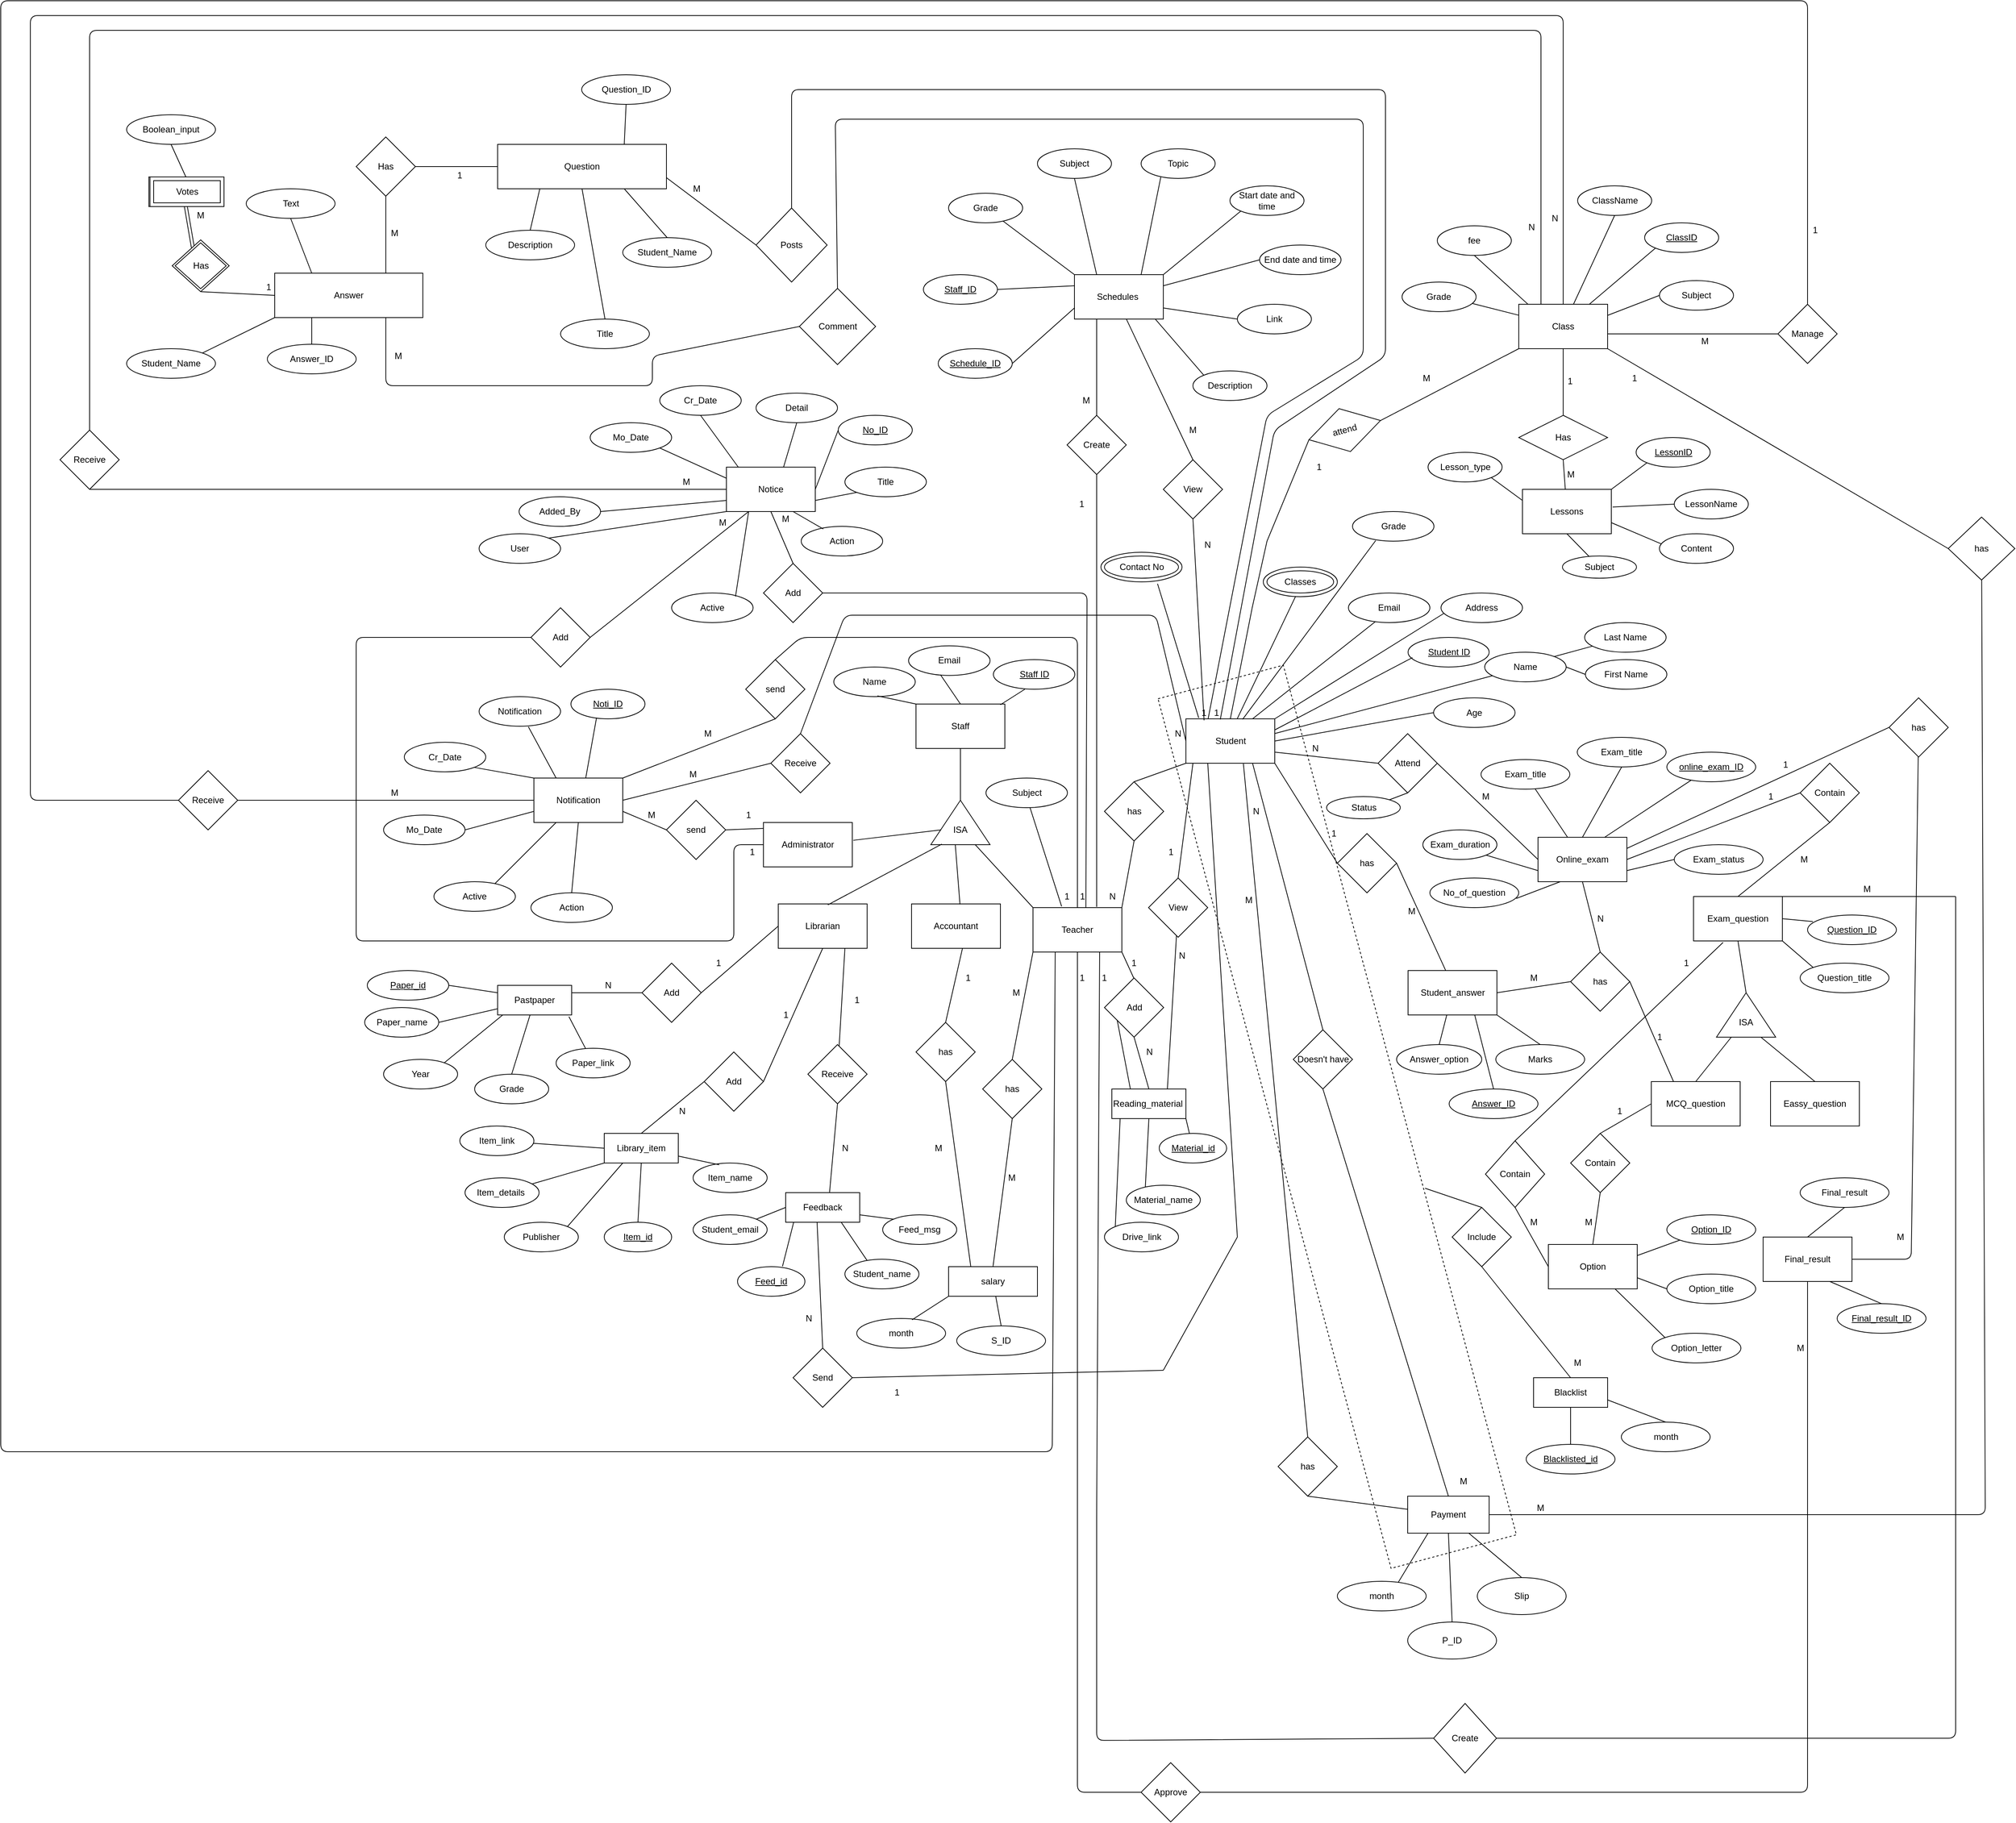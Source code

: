 <mxfile version="14.9.8" type="github">
  <diagram id="M_5o9T0Zfa3jsSFbfTRQ" name="Page-1">
    <mxGraphModel dx="2875" dy="1855" grid="1" gridSize="10" guides="1" tooltips="1" connect="1" arrows="1" fold="1" page="1" pageScale="1" pageWidth="827" pageHeight="1169" math="0" shadow="0">
      <root>
        <mxCell id="0" />
        <mxCell id="1" parent="0" />
        <mxCell id="SF_l1mnsRShW8xOKGkz_-22" value="" style="ellipse;whiteSpace=wrap;html=1;align=center;" parent="1" vertex="1">
          <mxGeometry x="445.75" y="105" width="109.5" height="40" as="geometry" />
        </mxCell>
        <mxCell id="SF_l1mnsRShW8xOKGkz_-20" value="" style="ellipse;whiteSpace=wrap;html=1;align=center;" parent="1" vertex="1">
          <mxGeometry x="665" y="125" width="100" height="40" as="geometry" />
        </mxCell>
        <mxCell id="R-2MHPUn--8WQAwCCb6K-1" value="Staff" style="rounded=0;whiteSpace=wrap;html=1;" parent="1" vertex="1">
          <mxGeometry x="196" y="310" width="120" height="60" as="geometry" />
        </mxCell>
        <mxCell id="FCwzWYWyEZL-nI-lO-xA-1" value="Class" style="whiteSpace=wrap;html=1;align=center;" parent="1" vertex="1">
          <mxGeometry x="1010" y="-230" width="120" height="60" as="geometry" />
        </mxCell>
        <mxCell id="OgyhvdS7l7weuyLec3pg-1" value="Online_exam" style="rounded=0;whiteSpace=wrap;html=1;" parent="1" vertex="1">
          <mxGeometry x="1036" y="490" width="120" height="60" as="geometry" />
        </mxCell>
        <mxCell id="FCwzWYWyEZL-nI-lO-xA-2" value="fee" style="ellipse;whiteSpace=wrap;html=1;align=center;" parent="1" vertex="1">
          <mxGeometry x="900" y="-336" width="100" height="40" as="geometry" />
        </mxCell>
        <mxCell id="FCwzWYWyEZL-nI-lO-xA-3" value="ClassID" style="ellipse;whiteSpace=wrap;html=1;align=center;fontStyle=4;" parent="1" vertex="1">
          <mxGeometry x="1180" y="-340" width="100" height="40" as="geometry" />
        </mxCell>
        <mxCell id="gWIL4lwPZoUMI15kpGQ2-2" value="Reading_material&amp;nbsp;" style="whiteSpace=wrap;html=1;align=center;" parent="1" vertex="1">
          <mxGeometry x="460.5" y="830" width="100" height="40" as="geometry" />
        </mxCell>
        <mxCell id="gWIL4lwPZoUMI15kpGQ2-3" value="Feedback" style="whiteSpace=wrap;html=1;align=center;" parent="1" vertex="1">
          <mxGeometry x="20" y="970" width="100" height="40" as="geometry" />
        </mxCell>
        <mxCell id="gWIL4lwPZoUMI15kpGQ2-4" value="Pastpaper" style="whiteSpace=wrap;html=1;align=center;" parent="1" vertex="1">
          <mxGeometry x="-369" y="690" width="100" height="40" as="geometry" />
        </mxCell>
        <mxCell id="gWIL4lwPZoUMI15kpGQ2-6" value="Paper_name" style="ellipse;whiteSpace=wrap;html=1;align=center;" parent="1" vertex="1">
          <mxGeometry x="-548.5" y="720" width="100" height="40" as="geometry" />
        </mxCell>
        <mxCell id="gWIL4lwPZoUMI15kpGQ2-7" value="Year" style="ellipse;whiteSpace=wrap;html=1;align=center;" parent="1" vertex="1">
          <mxGeometry x="-523" y="790" width="100" height="40" as="geometry" />
        </mxCell>
        <mxCell id="gWIL4lwPZoUMI15kpGQ2-8" value="Library_item" style="whiteSpace=wrap;html=1;align=center;" parent="1" vertex="1">
          <mxGeometry x="-225" y="890" width="100" height="40" as="geometry" />
        </mxCell>
        <mxCell id="FCwzWYWyEZL-nI-lO-xA-7" value="Lessons" style="whiteSpace=wrap;html=1;align=center;" parent="1" vertex="1">
          <mxGeometry x="1015" y="20" width="120" height="60" as="geometry" />
        </mxCell>
        <mxCell id="VxVEOMAt9AinIQTccfHf-1" value="Exam_question" style="rounded=0;whiteSpace=wrap;html=1;" parent="1" vertex="1">
          <mxGeometry x="1246" y="570" width="120" height="60" as="geometry" />
        </mxCell>
        <mxCell id="VxVEOMAt9AinIQTccfHf-2" value="" style="triangle;whiteSpace=wrap;html=1;rotation=-90;" parent="1" vertex="1">
          <mxGeometry x="1287" y="690" width="60" height="80" as="geometry" />
        </mxCell>
        <mxCell id="GwoW-9eUFXNhQJcoqlGR-5" value="No_ID" style="ellipse;whiteSpace=wrap;html=1;align=center;fontStyle=4;" parent="1" vertex="1">
          <mxGeometry x="91" y="-80" width="100" height="40" as="geometry" />
        </mxCell>
        <mxCell id="GwoW-9eUFXNhQJcoqlGR-10" value="Detail" style="ellipse;whiteSpace=wrap;html=1;align=center;" parent="1" vertex="1">
          <mxGeometry x="-20" y="-110" width="110" height="40" as="geometry" />
        </mxCell>
        <mxCell id="VxVEOMAt9AinIQTccfHf-3" value="" style="endArrow=none;html=1;entryX=0.5;entryY=1;entryDx=0;entryDy=0;exitX=1;exitY=0.5;exitDx=0;exitDy=0;" parent="1" source="VxVEOMAt9AinIQTccfHf-2" target="VxVEOMAt9AinIQTccfHf-1" edge="1">
          <mxGeometry width="50" height="50" relative="1" as="geometry">
            <mxPoint x="1230" y="680" as="sourcePoint" />
            <mxPoint x="1280" y="630" as="targetPoint" />
          </mxGeometry>
        </mxCell>
        <mxCell id="GwoW-9eUFXNhQJcoqlGR-11" value="Title" style="ellipse;whiteSpace=wrap;html=1;align=center;" parent="1" vertex="1">
          <mxGeometry x="100" y="-10" width="110" height="40" as="geometry" />
        </mxCell>
        <mxCell id="FCwzWYWyEZL-nI-lO-xA-8" value="ClassName" style="ellipse;whiteSpace=wrap;html=1;align=center;" parent="1" vertex="1">
          <mxGeometry x="1089.5" y="-390" width="100" height="40" as="geometry" />
        </mxCell>
        <mxCell id="VxVEOMAt9AinIQTccfHf-4" value="MCQ_question" style="rounded=0;whiteSpace=wrap;html=1;" parent="1" vertex="1">
          <mxGeometry x="1189" y="820" width="120" height="60" as="geometry" />
        </mxCell>
        <mxCell id="FCwzWYWyEZL-nI-lO-xA-9" value="Subject" style="ellipse;whiteSpace=wrap;html=1;align=center;" parent="1" vertex="1">
          <mxGeometry x="1200" y="-262" width="100" height="40" as="geometry" />
        </mxCell>
        <mxCell id="VxVEOMAt9AinIQTccfHf-5" value="Eassy_question" style="rounded=0;whiteSpace=wrap;html=1;" parent="1" vertex="1">
          <mxGeometry x="1350" y="820" width="120" height="60" as="geometry" />
        </mxCell>
        <mxCell id="FCwzWYWyEZL-nI-lO-xA-10" value="LessonName" style="ellipse;whiteSpace=wrap;html=1;align=center;" parent="1" vertex="1">
          <mxGeometry x="1220" y="20" width="100" height="40" as="geometry" />
        </mxCell>
        <mxCell id="VxVEOMAt9AinIQTccfHf-6" value="" style="endArrow=none;html=1;entryX=0;entryY=0.25;entryDx=0;entryDy=0;exitX=0.5;exitY=0;exitDx=0;exitDy=0;" parent="1" source="VxVEOMAt9AinIQTccfHf-4" target="VxVEOMAt9AinIQTccfHf-2" edge="1">
          <mxGeometry width="50" height="50" relative="1" as="geometry">
            <mxPoint x="1200" y="770" as="sourcePoint" />
            <mxPoint x="1250" y="720" as="targetPoint" />
          </mxGeometry>
        </mxCell>
        <mxCell id="FCwzWYWyEZL-nI-lO-xA-11" value="LessonID" style="ellipse;whiteSpace=wrap;html=1;align=center;fontStyle=4;" parent="1" vertex="1">
          <mxGeometry x="1168.5" y="-50" width="100" height="40" as="geometry" />
        </mxCell>
        <mxCell id="VxVEOMAt9AinIQTccfHf-7" value="" style="endArrow=none;html=1;entryX=0;entryY=0.75;entryDx=0;entryDy=0;exitX=0.5;exitY=0;exitDx=0;exitDy=0;" parent="1" source="VxVEOMAt9AinIQTccfHf-5" target="VxVEOMAt9AinIQTccfHf-2" edge="1">
          <mxGeometry width="50" height="50" relative="1" as="geometry">
            <mxPoint x="1430" y="780" as="sourcePoint" />
            <mxPoint x="1480" y="730" as="targetPoint" />
          </mxGeometry>
        </mxCell>
        <mxCell id="0ZwmMBX9CB_PH2E3g_sw-1" value="Teacher" style="rounded=0;whiteSpace=wrap;html=1;" parent="1" vertex="1">
          <mxGeometry x="354" y="585" width="120" height="60" as="geometry" />
        </mxCell>
        <mxCell id="K8X3NvSoKbJ5HwSeJN3l-1" value="ISA" style="text;html=1;strokeColor=none;fillColor=none;align=center;verticalAlign=middle;whiteSpace=wrap;rounded=0;" parent="1" vertex="1">
          <mxGeometry x="1297" y="730" width="40" height="20" as="geometry" />
        </mxCell>
        <mxCell id="0ZwmMBX9CB_PH2E3g_sw-2" value="Librarian" style="rounded=0;whiteSpace=wrap;html=1;" parent="1" vertex="1">
          <mxGeometry x="10" y="580" width="120" height="60" as="geometry" />
        </mxCell>
        <mxCell id="K8X3NvSoKbJ5HwSeJN3l-2" value="Student_answer" style="rounded=0;whiteSpace=wrap;html=1;" parent="1" vertex="1">
          <mxGeometry x="860.5" y="670" width="120" height="60" as="geometry" />
        </mxCell>
        <mxCell id="0ZwmMBX9CB_PH2E3g_sw-3" value="Accountant" style="rounded=0;whiteSpace=wrap;html=1;" parent="1" vertex="1">
          <mxGeometry x="190" y="580" width="120" height="60" as="geometry" />
        </mxCell>
        <mxCell id="K8X3NvSoKbJ5HwSeJN3l-3" value="Option" style="rounded=0;whiteSpace=wrap;html=1;" parent="1" vertex="1">
          <mxGeometry x="1050" y="1040" width="120" height="60" as="geometry" />
        </mxCell>
        <mxCell id="0ZwmMBX9CB_PH2E3g_sw-4" value="Student" style="rounded=0;whiteSpace=wrap;html=1;" parent="1" vertex="1">
          <mxGeometry x="560.5" y="330" width="120" height="60" as="geometry" />
        </mxCell>
        <mxCell id="0ZwmMBX9CB_PH2E3g_sw-5" value="" style="triangle;whiteSpace=wrap;html=1;rotation=-90;" parent="1" vertex="1">
          <mxGeometry x="226" y="430" width="60" height="80" as="geometry" />
        </mxCell>
        <mxCell id="0ZwmMBX9CB_PH2E3g_sw-6" value="ISA" style="text;html=1;strokeColor=none;fillColor=none;align=center;verticalAlign=middle;whiteSpace=wrap;rounded=0;" parent="1" vertex="1">
          <mxGeometry x="236" y="470" width="40" height="20" as="geometry" />
        </mxCell>
        <mxCell id="GwoW-9eUFXNhQJcoqlGR-12" value="Cr_Date" style="ellipse;whiteSpace=wrap;html=1;align=center;" parent="1" vertex="1">
          <mxGeometry x="-150" y="-120" width="110" height="40" as="geometry" />
        </mxCell>
        <mxCell id="0ZwmMBX9CB_PH2E3g_sw-7" value="" style="endArrow=none;html=1;entryX=0.5;entryY=1;entryDx=0;entryDy=0;exitX=1;exitY=0.5;exitDx=0;exitDy=0;" parent="1" source="0ZwmMBX9CB_PH2E3g_sw-5" target="R-2MHPUn--8WQAwCCb6K-1" edge="1">
          <mxGeometry width="50" height="50" relative="1" as="geometry">
            <mxPoint x="376" y="430" as="sourcePoint" />
            <mxPoint x="446" y="360" as="targetPoint" />
          </mxGeometry>
        </mxCell>
        <mxCell id="0ZwmMBX9CB_PH2E3g_sw-8" value="" style="endArrow=none;html=1;entryX=0;entryY=0.75;entryDx=0;entryDy=0;exitX=0;exitY=0;exitDx=0;exitDy=0;" parent="1" source="0ZwmMBX9CB_PH2E3g_sw-1" target="0ZwmMBX9CB_PH2E3g_sw-5" edge="1">
          <mxGeometry width="50" height="50" relative="1" as="geometry">
            <mxPoint x="545.71" y="550" as="sourcePoint" />
            <mxPoint x="545.71" y="484" as="targetPoint" />
          </mxGeometry>
        </mxCell>
        <mxCell id="0ZwmMBX9CB_PH2E3g_sw-9" value="" style="endArrow=none;html=1;entryX=0.006;entryY=0.413;entryDx=0;entryDy=0;exitX=0.545;exitY=0.012;exitDx=0;exitDy=0;exitPerimeter=0;entryPerimeter=0;" parent="1" source="0ZwmMBX9CB_PH2E3g_sw-3" target="0ZwmMBX9CB_PH2E3g_sw-5" edge="1">
          <mxGeometry width="50" height="50" relative="1" as="geometry">
            <mxPoint x="496" y="590.72" as="sourcePoint" />
            <mxPoint x="427.48" y="496" as="targetPoint" />
          </mxGeometry>
        </mxCell>
        <mxCell id="K307Wzx5Uyk_XyWvb7QZ-1" value="Schedules&amp;nbsp;" style="rounded=0;whiteSpace=wrap;html=1;" parent="1" vertex="1">
          <mxGeometry x="410" y="-270" width="120" height="60" as="geometry" />
        </mxCell>
        <mxCell id="0ZwmMBX9CB_PH2E3g_sw-10" value="" style="endArrow=none;html=1;exitX=0.558;exitY=0.021;exitDx=0;exitDy=0;exitPerimeter=0;entryX=0.014;entryY=0.187;entryDx=0;entryDy=0;entryPerimeter=0;" parent="1" source="0ZwmMBX9CB_PH2E3g_sw-2" target="0ZwmMBX9CB_PH2E3g_sw-5" edge="1">
          <mxGeometry width="50" height="50" relative="1" as="geometry">
            <mxPoint x="326.0" y="580" as="sourcePoint" />
            <mxPoint x="417" y="486" as="targetPoint" />
          </mxGeometry>
        </mxCell>
        <mxCell id="GwoW-9eUFXNhQJcoqlGR-13" value="Mo_Date" style="ellipse;whiteSpace=wrap;html=1;align=center;" parent="1" vertex="1">
          <mxGeometry x="-244" y="-70" width="110" height="40" as="geometry" />
        </mxCell>
        <mxCell id="GwoW-9eUFXNhQJcoqlGR-14" value="Added_By" style="ellipse;whiteSpace=wrap;html=1;align=center;" parent="1" vertex="1">
          <mxGeometry x="-340" y="30" width="110" height="40" as="geometry" />
        </mxCell>
        <mxCell id="GwoW-9eUFXNhQJcoqlGR-15" value="User" style="ellipse;whiteSpace=wrap;html=1;align=center;" parent="1" vertex="1">
          <mxGeometry x="-394" y="80" width="110" height="40" as="geometry" />
        </mxCell>
        <mxCell id="K307Wzx5Uyk_XyWvb7QZ-3" value="&lt;u&gt;Schedule_ID&lt;/u&gt;" style="ellipse;whiteSpace=wrap;html=1;align=center;" parent="1" vertex="1">
          <mxGeometry x="226" y="-170" width="100" height="40" as="geometry" />
        </mxCell>
        <mxCell id="GwoW-9eUFXNhQJcoqlGR-16" value="Active" style="ellipse;whiteSpace=wrap;html=1;align=center;" parent="1" vertex="1">
          <mxGeometry x="-134" y="160" width="110" height="40" as="geometry" />
        </mxCell>
        <mxCell id="GwoW-9eUFXNhQJcoqlGR-17" value="Action" style="ellipse;whiteSpace=wrap;html=1;align=center;" parent="1" vertex="1">
          <mxGeometry x="41" y="70" width="110" height="40" as="geometry" />
        </mxCell>
        <mxCell id="GwoW-9eUFXNhQJcoqlGR-19" value="Notification" style="rounded=0;whiteSpace=wrap;html=1;" parent="1" vertex="1">
          <mxGeometry x="-320" y="410" width="120" height="60" as="geometry" />
        </mxCell>
        <mxCell id="0ZwmMBX9CB_PH2E3g_sw-11" value="Name" style="ellipse;whiteSpace=wrap;html=1;align=center;" parent="1" vertex="1">
          <mxGeometry x="964" y="240" width="110" height="40" as="geometry" />
        </mxCell>
        <mxCell id="iZ0bgMCoI2NrM_kVkU7W-2" value="&lt;u&gt;Staff_ID&lt;/u&gt;" style="ellipse;whiteSpace=wrap;html=1;align=center;" parent="1" vertex="1">
          <mxGeometry x="206" y="-270" width="100" height="40" as="geometry" />
        </mxCell>
        <mxCell id="0ZwmMBX9CB_PH2E3g_sw-12" value="First Name" style="ellipse;whiteSpace=wrap;html=1;align=center;" parent="1" vertex="1">
          <mxGeometry x="1100" y="250" width="110" height="40" as="geometry" />
        </mxCell>
        <mxCell id="iZ0bgMCoI2NrM_kVkU7W-3" value="Grade" style="ellipse;whiteSpace=wrap;html=1;align=center;" parent="1" vertex="1">
          <mxGeometry x="240" y="-380" width="100" height="40" as="geometry" />
        </mxCell>
        <mxCell id="b9c7Hga8VgIeeOIJwBWF-2" value="Attend" style="rhombus;whiteSpace=wrap;html=1;" parent="1" vertex="1">
          <mxGeometry x="820" y="350" width="80" height="80" as="geometry" />
        </mxCell>
        <mxCell id="iZ0bgMCoI2NrM_kVkU7W-4" value="Subject" style="ellipse;whiteSpace=wrap;html=1;align=center;" parent="1" vertex="1">
          <mxGeometry x="360" y="-440" width="100" height="40" as="geometry" />
        </mxCell>
        <mxCell id="0ZwmMBX9CB_PH2E3g_sw-13" value="Last Name" style="ellipse;whiteSpace=wrap;html=1;align=center;" parent="1" vertex="1">
          <mxGeometry x="1099" y="200.0" width="110" height="40" as="geometry" />
        </mxCell>
        <mxCell id="iZ0bgMCoI2NrM_kVkU7W-5" value="Topic" style="ellipse;whiteSpace=wrap;html=1;align=center;" parent="1" vertex="1">
          <mxGeometry x="500" y="-440" width="100" height="40" as="geometry" />
        </mxCell>
        <mxCell id="GwoW-9eUFXNhQJcoqlGR-20" value="Notice" style="rounded=0;whiteSpace=wrap;html=1;" parent="1" vertex="1">
          <mxGeometry x="-60" y="-10" width="120" height="60" as="geometry" />
        </mxCell>
        <mxCell id="BmbAjrQ7ErxFybZsGOEc-1" value="" style="endArrow=none;html=1;entryX=0.5;entryY=1;entryDx=0;entryDy=0;exitX=0.5;exitY=0;exitDx=0;exitDy=0;" parent="1" source="BmbAjrQ7ErxFybZsGOEc-18" target="BmbAjrQ7ErxFybZsGOEc-19" edge="1">
          <mxGeometry width="50" height="50" relative="1" as="geometry">
            <mxPoint x="280" y="1370" as="sourcePoint" />
            <mxPoint x="590" y="1140" as="targetPoint" />
          </mxGeometry>
        </mxCell>
        <mxCell id="GwoW-9eUFXNhQJcoqlGR-21" value="" style="endArrow=none;html=1;exitX=0.784;exitY=0.12;exitDx=0;exitDy=0;exitPerimeter=0;" parent="1" source="GwoW-9eUFXNhQJcoqlGR-16" edge="1">
          <mxGeometry width="50" height="50" relative="1" as="geometry">
            <mxPoint x="-234" y="260" as="sourcePoint" />
            <mxPoint x="-30" y="50" as="targetPoint" />
            <Array as="points" />
          </mxGeometry>
        </mxCell>
        <mxCell id="iZ0bgMCoI2NrM_kVkU7W-6" value="Start date and time" style="ellipse;whiteSpace=wrap;html=1;align=center;" parent="1" vertex="1">
          <mxGeometry x="620" y="-390" width="100" height="40" as="geometry" />
        </mxCell>
        <mxCell id="GwoW-9eUFXNhQJcoqlGR-22" value="" style="endArrow=none;html=1;entryX=0.75;entryY=1;entryDx=0;entryDy=0;exitX=0.271;exitY=0.09;exitDx=0;exitDy=0;exitPerimeter=0;" parent="1" source="GwoW-9eUFXNhQJcoqlGR-17" target="GwoW-9eUFXNhQJcoqlGR-20" edge="1">
          <mxGeometry width="50" height="50" relative="1" as="geometry">
            <mxPoint x="36" y="110" as="sourcePoint" />
            <mxPoint x="86" y="60" as="targetPoint" />
          </mxGeometry>
        </mxCell>
        <mxCell id="b9c7Hga8VgIeeOIJwBWF-3" value="" style="endArrow=none;html=1;exitX=1;exitY=0.75;exitDx=0;exitDy=0;entryX=0;entryY=0.5;entryDx=0;entryDy=0;" parent="1" source="0ZwmMBX9CB_PH2E3g_sw-4" target="b9c7Hga8VgIeeOIJwBWF-2" edge="1">
          <mxGeometry width="50" height="50" relative="1" as="geometry">
            <mxPoint x="660" y="330" as="sourcePoint" />
            <mxPoint x="710" y="280" as="targetPoint" />
          </mxGeometry>
        </mxCell>
        <mxCell id="GwoW-9eUFXNhQJcoqlGR-23" value="" style="endArrow=none;html=1;entryX=1;entryY=0.5;entryDx=0;entryDy=0;exitX=0;exitY=0.5;exitDx=0;exitDy=0;" parent="1" source="GwoW-9eUFXNhQJcoqlGR-5" target="GwoW-9eUFXNhQJcoqlGR-20" edge="1">
          <mxGeometry width="50" height="50" relative="1" as="geometry">
            <mxPoint x="190" y="10" as="sourcePoint" />
            <mxPoint x="-110" y="60" as="targetPoint" />
          </mxGeometry>
        </mxCell>
        <mxCell id="iZ0bgMCoI2NrM_kVkU7W-7" value="End date and time" style="ellipse;whiteSpace=wrap;html=1;align=center;" parent="1" vertex="1">
          <mxGeometry x="660" y="-310" width="110" height="40" as="geometry" />
        </mxCell>
        <mxCell id="GwoW-9eUFXNhQJcoqlGR-24" value="" style="endArrow=none;html=1;entryX=1;entryY=0.75;entryDx=0;entryDy=0;exitX=0;exitY=1;exitDx=0;exitDy=0;" parent="1" source="GwoW-9eUFXNhQJcoqlGR-11" target="GwoW-9eUFXNhQJcoqlGR-20" edge="1">
          <mxGeometry width="50" height="50" relative="1" as="geometry">
            <mxPoint x="86" as="sourcePoint" />
            <mxPoint x="66" y="-60" as="targetPoint" />
          </mxGeometry>
        </mxCell>
        <mxCell id="b9c7Hga8VgIeeOIJwBWF-4" value="" style="endArrow=none;html=1;exitX=1;exitY=0.5;exitDx=0;exitDy=0;entryX=0;entryY=0.5;entryDx=0;entryDy=0;" parent="1" source="b9c7Hga8VgIeeOIJwBWF-2" target="OgyhvdS7l7weuyLec3pg-1" edge="1">
          <mxGeometry width="50" height="50" relative="1" as="geometry">
            <mxPoint x="960" y="410" as="sourcePoint" />
            <mxPoint x="1010" y="360" as="targetPoint" />
          </mxGeometry>
        </mxCell>
        <mxCell id="GwoW-9eUFXNhQJcoqlGR-25" value="" style="endArrow=none;html=1;entryX=0.642;entryY=0.007;entryDx=0;entryDy=0;exitX=0.5;exitY=1;exitDx=0;exitDy=0;entryPerimeter=0;" parent="1" source="GwoW-9eUFXNhQJcoqlGR-10" target="GwoW-9eUFXNhQJcoqlGR-20" edge="1">
          <mxGeometry width="50" height="50" relative="1" as="geometry">
            <mxPoint x="66" y="140" as="sourcePoint" />
            <mxPoint x="46" y="80" as="targetPoint" />
          </mxGeometry>
        </mxCell>
        <mxCell id="BmbAjrQ7ErxFybZsGOEc-18" value="salary" style="rounded=0;whiteSpace=wrap;html=1;" parent="1" vertex="1">
          <mxGeometry x="240" y="1070" width="120" height="40" as="geometry" />
        </mxCell>
        <mxCell id="b9c7Hga8VgIeeOIJwBWF-5" value="N" style="text;html=1;align=center;verticalAlign=middle;resizable=0;points=[];autosize=1;strokeColor=none;" parent="1" vertex="1">
          <mxGeometry x="725" y="360" width="20" height="20" as="geometry" />
        </mxCell>
        <mxCell id="BmbAjrQ7ErxFybZsGOEc-19" value="has" style="rhombus;whiteSpace=wrap;html=1;rotation=0;" parent="1" vertex="1">
          <mxGeometry x="286" y="790" width="80" height="80" as="geometry" />
        </mxCell>
        <mxCell id="GwoW-9eUFXNhQJcoqlGR-26" value="" style="endArrow=none;html=1;entryX=0.5;entryY=1;entryDx=0;entryDy=0;" parent="1" target="GwoW-9eUFXNhQJcoqlGR-12" edge="1">
          <mxGeometry width="50" height="50" relative="1" as="geometry">
            <mxPoint x="-44" y="-10" as="sourcePoint" />
            <mxPoint x="-64" y="-70" as="targetPoint" />
          </mxGeometry>
        </mxCell>
        <mxCell id="BmbAjrQ7ErxFybZsGOEc-20" value="" style="endArrow=none;html=1;exitX=0.5;exitY=0;exitDx=0;exitDy=0;entryX=0;entryY=1;entryDx=0;entryDy=0;" parent="1" source="BmbAjrQ7ErxFybZsGOEc-19" target="0ZwmMBX9CB_PH2E3g_sw-1" edge="1">
          <mxGeometry width="50" height="50" relative="1" as="geometry">
            <mxPoint x="590" y="1060" as="sourcePoint" />
            <mxPoint x="316" y="720" as="targetPoint" />
          </mxGeometry>
        </mxCell>
        <mxCell id="b9c7Hga8VgIeeOIJwBWF-6" value="M" style="text;html=1;align=center;verticalAlign=middle;resizable=0;points=[];autosize=1;strokeColor=none;" parent="1" vertex="1">
          <mxGeometry x="950" y="425" width="30" height="20" as="geometry" />
        </mxCell>
        <mxCell id="7itRraBL80M5-BY0XSh3-4" value="Subject" style="ellipse;whiteSpace=wrap;html=1;align=center;" parent="1" vertex="1">
          <mxGeometry x="1069" y="110" width="100" height="30" as="geometry" />
        </mxCell>
        <mxCell id="GwoW-9eUFXNhQJcoqlGR-27" value="" style="endArrow=none;html=1;exitX=0;exitY=0.25;exitDx=0;exitDy=0;entryX=1;entryY=1;entryDx=0;entryDy=0;" parent="1" source="GwoW-9eUFXNhQJcoqlGR-20" target="GwoW-9eUFXNhQJcoqlGR-13" edge="1">
          <mxGeometry width="50" height="50" relative="1" as="geometry">
            <mxPoint x="-114" y="20" as="sourcePoint" />
            <mxPoint x="-134" y="-40" as="targetPoint" />
          </mxGeometry>
        </mxCell>
        <mxCell id="0ZwmMBX9CB_PH2E3g_sw-14" value="" style="endArrow=none;html=1;" parent="1" target="0ZwmMBX9CB_PH2E3g_sw-11" edge="1">
          <mxGeometry width="50" height="50" relative="1" as="geometry">
            <mxPoint x="680" y="350" as="sourcePoint" />
            <mxPoint x="494.5" y="250" as="targetPoint" />
          </mxGeometry>
        </mxCell>
        <mxCell id="GwoW-9eUFXNhQJcoqlGR-28" value="" style="endArrow=none;html=1;entryX=1;entryY=0.5;entryDx=0;entryDy=0;exitX=0;exitY=0.75;exitDx=0;exitDy=0;" parent="1" source="GwoW-9eUFXNhQJcoqlGR-20" target="GwoW-9eUFXNhQJcoqlGR-14" edge="1">
          <mxGeometry width="50" height="50" relative="1" as="geometry">
            <mxPoint x="-74" y="20" as="sourcePoint" />
            <mxPoint x="-134" y="-20" as="targetPoint" />
          </mxGeometry>
        </mxCell>
        <mxCell id="b9c7Hga8VgIeeOIJwBWF-7" value="Contain" style="rhombus;whiteSpace=wrap;html=1;" parent="1" vertex="1">
          <mxGeometry x="1080" y="890" width="80" height="80" as="geometry" />
        </mxCell>
        <mxCell id="GwoW-9eUFXNhQJcoqlGR-30" value="" style="endArrow=none;html=1;entryX=1;entryY=0;entryDx=0;entryDy=0;exitX=0;exitY=1;exitDx=0;exitDy=0;" parent="1" source="GwoW-9eUFXNhQJcoqlGR-20" target="GwoW-9eUFXNhQJcoqlGR-15" edge="1">
          <mxGeometry width="50" height="50" relative="1" as="geometry">
            <mxPoint x="-75" y="30" as="sourcePoint" />
            <mxPoint x="-124" y="20" as="targetPoint" />
          </mxGeometry>
        </mxCell>
        <mxCell id="0ZwmMBX9CB_PH2E3g_sw-15" value="" style="endArrow=none;html=1;entryX=0;entryY=0.5;entryDx=0;entryDy=0;exitX=1;exitY=0.5;exitDx=0;exitDy=0;" parent="1" source="0ZwmMBX9CB_PH2E3g_sw-11" target="0ZwmMBX9CB_PH2E3g_sw-12" edge="1">
          <mxGeometry width="50" height="50" relative="1" as="geometry">
            <mxPoint x="630" y="210" as="sourcePoint" />
            <mxPoint x="660" y="175" as="targetPoint" />
          </mxGeometry>
        </mxCell>
        <mxCell id="GwoW-9eUFXNhQJcoqlGR-31" value="Notification" style="ellipse;whiteSpace=wrap;html=1;align=center;" parent="1" vertex="1">
          <mxGeometry x="-394" y="300" width="110" height="40" as="geometry" />
        </mxCell>
        <mxCell id="GwoW-9eUFXNhQJcoqlGR-32" value="Noti_ID" style="ellipse;whiteSpace=wrap;html=1;align=center;fontStyle=4;" parent="1" vertex="1">
          <mxGeometry x="-270" y="290" width="100" height="40" as="geometry" />
        </mxCell>
        <mxCell id="iZ0bgMCoI2NrM_kVkU7W-11" value="Link" style="ellipse;whiteSpace=wrap;html=1;align=center;" parent="1" vertex="1">
          <mxGeometry x="630" y="-230" width="100" height="40" as="geometry" />
        </mxCell>
        <mxCell id="0ZwmMBX9CB_PH2E3g_sw-16" value="" style="endArrow=none;html=1;exitX=1;exitY=0;exitDx=0;exitDy=0;" parent="1" source="0ZwmMBX9CB_PH2E3g_sw-11" target="0ZwmMBX9CB_PH2E3g_sw-13" edge="1">
          <mxGeometry width="50" height="50" relative="1" as="geometry">
            <mxPoint x="500.0" y="210.0" as="sourcePoint" />
            <mxPoint x="560.62" y="166.6" as="targetPoint" />
          </mxGeometry>
        </mxCell>
        <mxCell id="iZ0bgMCoI2NrM_kVkU7W-12" value="Description" style="ellipse;whiteSpace=wrap;html=1;align=center;" parent="1" vertex="1">
          <mxGeometry x="570" y="-140" width="100" height="40" as="geometry" />
        </mxCell>
        <mxCell id="b9c7Hga8VgIeeOIJwBWF-8" value="" style="endArrow=none;html=1;exitX=0.5;exitY=0;exitDx=0;exitDy=0;entryX=0;entryY=0.5;entryDx=0;entryDy=0;" parent="1" source="b9c7Hga8VgIeeOIJwBWF-7" target="VxVEOMAt9AinIQTccfHf-4" edge="1">
          <mxGeometry width="50" height="50" relative="1" as="geometry">
            <mxPoint x="1070" y="850" as="sourcePoint" />
            <mxPoint x="1120" y="800" as="targetPoint" />
          </mxGeometry>
        </mxCell>
        <mxCell id="b9c7Hga8VgIeeOIJwBWF-9" value="" style="endArrow=none;html=1;entryX=0.5;entryY=1;entryDx=0;entryDy=0;exitX=0.5;exitY=0;exitDx=0;exitDy=0;" parent="1" source="K8X3NvSoKbJ5HwSeJN3l-3" target="b9c7Hga8VgIeeOIJwBWF-7" edge="1">
          <mxGeometry width="50" height="50" relative="1" as="geometry">
            <mxPoint x="1150" y="990" as="sourcePoint" />
            <mxPoint x="1200" y="940" as="targetPoint" />
          </mxGeometry>
        </mxCell>
        <mxCell id="b9c7Hga8VgIeeOIJwBWF-10" value="1" style="text;html=1;align=center;verticalAlign=middle;resizable=0;points=[];autosize=1;strokeColor=none;" parent="1" vertex="1">
          <mxGeometry x="1136" y="850" width="20" height="20" as="geometry" />
        </mxCell>
        <mxCell id="b9c7Hga8VgIeeOIJwBWF-11" value="M" style="text;html=1;align=center;verticalAlign=middle;resizable=0;points=[];autosize=1;strokeColor=none;" parent="1" vertex="1">
          <mxGeometry x="1089" y="1000" width="30" height="20" as="geometry" />
        </mxCell>
        <mxCell id="b9c7Hga8VgIeeOIJwBWF-13" value="Contain" style="rhombus;whiteSpace=wrap;html=1;" parent="1" vertex="1">
          <mxGeometry x="1390" y="390" width="80" height="80" as="geometry" />
        </mxCell>
        <mxCell id="GwoW-9eUFXNhQJcoqlGR-33" value="Cr_Date" style="ellipse;whiteSpace=wrap;html=1;align=center;" parent="1" vertex="1">
          <mxGeometry x="-495" y="361.6" width="110" height="40" as="geometry" />
        </mxCell>
        <mxCell id="0ZwmMBX9CB_PH2E3g_sw-20" value="has" style="rhombus;whiteSpace=wrap;html=1;direction=south;" parent="1" vertex="1">
          <mxGeometry x="450.5" y="415" width="80" height="80" as="geometry" />
        </mxCell>
        <mxCell id="GwoW-9eUFXNhQJcoqlGR-34" value="Mo_Date" style="ellipse;whiteSpace=wrap;html=1;align=center;" parent="1" vertex="1">
          <mxGeometry x="-523" y="460" width="110" height="40" as="geometry" />
        </mxCell>
        <mxCell id="b9c7Hga8VgIeeOIJwBWF-14" value="" style="endArrow=none;html=1;exitX=1;exitY=0.5;exitDx=0;exitDy=0;entryX=0;entryY=0.5;entryDx=0;entryDy=0;" parent="1" source="OgyhvdS7l7weuyLec3pg-1" target="b9c7Hga8VgIeeOIJwBWF-13" edge="1">
          <mxGeometry width="50" height="50" relative="1" as="geometry">
            <mxPoint x="1280" y="430" as="sourcePoint" />
            <mxPoint x="1330" y="380" as="targetPoint" />
          </mxGeometry>
        </mxCell>
        <mxCell id="GwoW-9eUFXNhQJcoqlGR-35" value="Active" style="ellipse;whiteSpace=wrap;html=1;align=center;" parent="1" vertex="1">
          <mxGeometry x="-455" y="550" width="110" height="40" as="geometry" />
        </mxCell>
        <mxCell id="GwoW-9eUFXNhQJcoqlGR-36" value="Action" style="ellipse;whiteSpace=wrap;html=1;align=center;" parent="1" vertex="1">
          <mxGeometry x="-324" y="565" width="110" height="40" as="geometry" />
        </mxCell>
        <mxCell id="b9c7Hga8VgIeeOIJwBWF-15" value="" style="endArrow=none;html=1;exitX=0.5;exitY=1;exitDx=0;exitDy=0;entryX=0.5;entryY=0;entryDx=0;entryDy=0;" parent="1" source="b9c7Hga8VgIeeOIJwBWF-13" target="VxVEOMAt9AinIQTccfHf-1" edge="1">
          <mxGeometry width="50" height="50" relative="1" as="geometry">
            <mxPoint x="1510" y="440" as="sourcePoint" />
            <mxPoint x="1560" y="390" as="targetPoint" />
          </mxGeometry>
        </mxCell>
        <mxCell id="BmbAjrQ7ErxFybZsGOEc-21" value="S_ID" style="ellipse;whiteSpace=wrap;html=1;" parent="1" vertex="1">
          <mxGeometry x="251" y="1150" width="120" height="40" as="geometry" />
        </mxCell>
        <mxCell id="BmbAjrQ7ErxFybZsGOEc-22" value="" style="endArrow=none;html=1;exitX=0.5;exitY=0;exitDx=0;exitDy=0;" parent="1" source="BmbAjrQ7ErxFybZsGOEc-21" target="BmbAjrQ7ErxFybZsGOEc-18" edge="1">
          <mxGeometry width="50" height="50" relative="1" as="geometry">
            <mxPoint x="780" y="1680" as="sourcePoint" />
            <mxPoint x="170" y="1460" as="targetPoint" />
          </mxGeometry>
        </mxCell>
        <mxCell id="GwoW-9eUFXNhQJcoqlGR-37" value="" style="endArrow=none;html=1;entryX=0.605;entryY=1.02;entryDx=0;entryDy=0;entryPerimeter=0;exitX=0.25;exitY=0;exitDx=0;exitDy=0;" parent="1" source="GwoW-9eUFXNhQJcoqlGR-19" target="GwoW-9eUFXNhQJcoqlGR-31" edge="1">
          <mxGeometry width="50" height="50" relative="1" as="geometry">
            <mxPoint x="-300" y="470" as="sourcePoint" />
            <mxPoint x="-250" y="420" as="targetPoint" />
          </mxGeometry>
        </mxCell>
        <mxCell id="BmbAjrQ7ErxFybZsGOEc-23" value="Payment" style="rounded=0;whiteSpace=wrap;html=1;" parent="1" vertex="1">
          <mxGeometry x="860" y="1380" width="110" height="50" as="geometry" />
        </mxCell>
        <mxCell id="ElF4rmFvOYkhaGS9MpUQ-2" value="" style="endArrow=none;html=1;entryX=0;entryY=0.75;entryDx=0;entryDy=0;exitX=1;exitY=0.5;exitDx=0;exitDy=0;" parent="1" source="K307Wzx5Uyk_XyWvb7QZ-3" target="K307Wzx5Uyk_XyWvb7QZ-1" edge="1">
          <mxGeometry width="50" height="50" relative="1" as="geometry">
            <mxPoint x="355.355" y="-124.142" as="sourcePoint" />
            <mxPoint x="420" y="-200" as="targetPoint" />
          </mxGeometry>
        </mxCell>
        <mxCell id="BmbAjrQ7ErxFybZsGOEc-32" value="" style="endArrow=none;html=1;entryX=0.5;entryY=1;entryDx=0;entryDy=0;" parent="1" source="BmbAjrQ7ErxFybZsGOEc-23" target="BmbAjrQ7ErxFybZsGOEc-33" edge="1">
          <mxGeometry width="50" height="50" relative="1" as="geometry">
            <mxPoint x="1035" y="1540" as="sourcePoint" />
            <mxPoint x="710" y="1120" as="targetPoint" />
          </mxGeometry>
        </mxCell>
        <mxCell id="I2o_N9az7uJyAmqmPrKi-1" value="1" style="text;html=1;align=center;verticalAlign=middle;resizable=0;points=[];autosize=1;strokeColor=none;" parent="1" vertex="1">
          <mxGeometry x="1340" y="425" width="20" height="20" as="geometry" />
        </mxCell>
        <mxCell id="BmbAjrQ7ErxFybZsGOEc-33" value="has" style="rhombus;whiteSpace=wrap;html=1;rotation=0;" parent="1" vertex="1">
          <mxGeometry x="685" y="1300" width="80" height="80" as="geometry" />
        </mxCell>
        <mxCell id="ElF4rmFvOYkhaGS9MpUQ-3" value="" style="endArrow=none;html=1;entryX=0;entryY=0.25;entryDx=0;entryDy=0;exitX=1;exitY=0.5;exitDx=0;exitDy=0;" parent="1" source="iZ0bgMCoI2NrM_kVkU7W-2" target="K307Wzx5Uyk_XyWvb7QZ-1" edge="1">
          <mxGeometry width="50" height="50" relative="1" as="geometry">
            <mxPoint x="365.355" y="-114.142" as="sourcePoint" />
            <mxPoint x="430" y="-190" as="targetPoint" />
          </mxGeometry>
        </mxCell>
        <mxCell id="BmbAjrQ7ErxFybZsGOEc-34" value="" style="endArrow=none;html=1;exitX=0.5;exitY=0;exitDx=0;exitDy=0;entryX=0.647;entryY=1.012;entryDx=0;entryDy=0;entryPerimeter=0;" parent="1" source="BmbAjrQ7ErxFybZsGOEc-33" target="0ZwmMBX9CB_PH2E3g_sw-4" edge="1">
          <mxGeometry width="50" height="50" relative="1" as="geometry">
            <mxPoint x="710" y="1040" as="sourcePoint" />
            <mxPoint x="640" y="400" as="targetPoint" />
            <Array as="points" />
          </mxGeometry>
        </mxCell>
        <mxCell id="GwoW-9eUFXNhQJcoqlGR-38" value="" style="endArrow=none;html=1;entryX=0.346;entryY=0.96;entryDx=0;entryDy=0;entryPerimeter=0;" parent="1" target="GwoW-9eUFXNhQJcoqlGR-32" edge="1">
          <mxGeometry width="50" height="50" relative="1" as="geometry">
            <mxPoint x="-250" y="410" as="sourcePoint" />
            <mxPoint x="-253.45" y="420.8" as="targetPoint" />
          </mxGeometry>
        </mxCell>
        <mxCell id="ElF4rmFvOYkhaGS9MpUQ-4" value="" style="endArrow=none;html=1;entryX=0;entryY=0;entryDx=0;entryDy=0;" parent="1" source="iZ0bgMCoI2NrM_kVkU7W-3" target="K307Wzx5Uyk_XyWvb7QZ-1" edge="1">
          <mxGeometry width="50" height="50" relative="1" as="geometry">
            <mxPoint x="375.355" y="-104.142" as="sourcePoint" />
            <mxPoint x="440" y="-180" as="targetPoint" />
          </mxGeometry>
        </mxCell>
        <mxCell id="I2o_N9az7uJyAmqmPrKi-2" value="M" style="text;html=1;align=center;verticalAlign=middle;resizable=0;points=[];autosize=1;strokeColor=none;" parent="1" vertex="1">
          <mxGeometry x="1380" y="510" width="30" height="20" as="geometry" />
        </mxCell>
        <mxCell id="7itRraBL80M5-BY0XSh3-6" value="Has" style="shape=rhombus;perimeter=rhombusPerimeter;whiteSpace=wrap;html=1;align=center;" parent="1" vertex="1">
          <mxGeometry x="1010" y="-80" width="120" height="60" as="geometry" />
        </mxCell>
        <mxCell id="ElF4rmFvOYkhaGS9MpUQ-5" value="" style="endArrow=none;html=1;entryX=0.25;entryY=0;entryDx=0;entryDy=0;exitX=0.5;exitY=1;exitDx=0;exitDy=0;" parent="1" source="iZ0bgMCoI2NrM_kVkU7W-4" target="K307Wzx5Uyk_XyWvb7QZ-1" edge="1">
          <mxGeometry width="50" height="50" relative="1" as="geometry">
            <mxPoint x="385.355" y="-94.142" as="sourcePoint" />
            <mxPoint x="450" y="-170" as="targetPoint" />
          </mxGeometry>
        </mxCell>
        <mxCell id="7itRraBL80M5-BY0XSh3-9" value="" style="endArrow=none;html=1;rounded=0;entryX=0.5;entryY=1;entryDx=0;entryDy=0;" parent="1" source="FCwzWYWyEZL-nI-lO-xA-7" target="7itRraBL80M5-BY0XSh3-6" edge="1">
          <mxGeometry relative="1" as="geometry">
            <mxPoint x="810" y="60" as="sourcePoint" />
            <mxPoint x="970" y="60" as="targetPoint" />
          </mxGeometry>
        </mxCell>
        <mxCell id="GwoW-9eUFXNhQJcoqlGR-39" value="" style="endArrow=none;html=1;entryX=0;entryY=0;entryDx=0;entryDy=0;exitX=1;exitY=1;exitDx=0;exitDy=0;" parent="1" source="GwoW-9eUFXNhQJcoqlGR-33" target="GwoW-9eUFXNhQJcoqlGR-19" edge="1">
          <mxGeometry width="50" height="50" relative="1" as="geometry">
            <mxPoint x="-340" y="520" as="sourcePoint" />
            <mxPoint x="-290" y="470" as="targetPoint" />
          </mxGeometry>
        </mxCell>
        <mxCell id="7itRraBL80M5-BY0XSh3-13" value="" style="endArrow=none;html=1;rounded=0;entryX=0.5;entryY=1;entryDx=0;entryDy=0;exitX=0.5;exitY=0;exitDx=0;exitDy=0;" parent="1" source="7itRraBL80M5-BY0XSh3-6" target="FCwzWYWyEZL-nI-lO-xA-1" edge="1">
          <mxGeometry relative="1" as="geometry">
            <mxPoint x="780" y="-40" as="sourcePoint" />
            <mxPoint x="940" y="-40" as="targetPoint" />
          </mxGeometry>
        </mxCell>
        <mxCell id="ElF4rmFvOYkhaGS9MpUQ-6" value="" style="endArrow=none;html=1;entryX=0.75;entryY=0;entryDx=0;entryDy=0;exitX=0.266;exitY=0.955;exitDx=0;exitDy=0;exitPerimeter=0;" parent="1" source="iZ0bgMCoI2NrM_kVkU7W-5" target="K307Wzx5Uyk_XyWvb7QZ-1" edge="1">
          <mxGeometry width="50" height="50" relative="1" as="geometry">
            <mxPoint x="535" y="-410" as="sourcePoint" />
            <mxPoint x="460" y="-160" as="targetPoint" />
          </mxGeometry>
        </mxCell>
        <mxCell id="7itRraBL80M5-BY0XSh3-14" value="1" style="text;html=1;align=center;verticalAlign=middle;resizable=0;points=[];autosize=1;strokeColor=none;" parent="1" vertex="1">
          <mxGeometry x="1069" y="-136" width="20" height="20" as="geometry" />
        </mxCell>
        <mxCell id="GwoW-9eUFXNhQJcoqlGR-40" value="" style="endArrow=none;html=1;entryX=0;entryY=0.75;entryDx=0;entryDy=0;exitX=1;exitY=0.5;exitDx=0;exitDy=0;" parent="1" source="GwoW-9eUFXNhQJcoqlGR-34" target="GwoW-9eUFXNhQJcoqlGR-19" edge="1">
          <mxGeometry width="50" height="50" relative="1" as="geometry">
            <mxPoint x="-400" y="580" as="sourcePoint" />
            <mxPoint x="-350" y="530" as="targetPoint" />
          </mxGeometry>
        </mxCell>
        <mxCell id="7itRraBL80M5-BY0XSh3-15" value="M" style="text;html=1;align=center;verticalAlign=middle;resizable=0;points=[];autosize=1;strokeColor=none;" parent="1" vertex="1">
          <mxGeometry x="1065" y="-10" width="30" height="20" as="geometry" />
        </mxCell>
        <mxCell id="ElF4rmFvOYkhaGS9MpUQ-7" value="" style="endArrow=none;html=1;entryX=0;entryY=1;entryDx=0;entryDy=0;exitX=1;exitY=0;exitDx=0;exitDy=0;" parent="1" source="K307Wzx5Uyk_XyWvb7QZ-1" target="iZ0bgMCoI2NrM_kVkU7W-6" edge="1">
          <mxGeometry width="50" height="50" relative="1" as="geometry">
            <mxPoint x="405.355" y="-74.142" as="sourcePoint" />
            <mxPoint x="470" y="-150" as="targetPoint" />
          </mxGeometry>
        </mxCell>
        <mxCell id="GwoW-9eUFXNhQJcoqlGR-41" value="" style="endArrow=none;html=1;entryX=0.25;entryY=1;entryDx=0;entryDy=0;exitX=0.751;exitY=0.06;exitDx=0;exitDy=0;exitPerimeter=0;" parent="1" source="GwoW-9eUFXNhQJcoqlGR-35" target="GwoW-9eUFXNhQJcoqlGR-19" edge="1">
          <mxGeometry width="50" height="50" relative="1" as="geometry">
            <mxPoint x="-310" y="590" as="sourcePoint" />
            <mxPoint x="-260" y="540" as="targetPoint" />
          </mxGeometry>
        </mxCell>
        <mxCell id="ElF4rmFvOYkhaGS9MpUQ-8" value="" style="endArrow=none;html=1;entryX=0;entryY=0.5;entryDx=0;entryDy=0;exitX=1;exitY=0.25;exitDx=0;exitDy=0;" parent="1" source="K307Wzx5Uyk_XyWvb7QZ-1" target="iZ0bgMCoI2NrM_kVkU7W-7" edge="1">
          <mxGeometry width="50" height="50" relative="1" as="geometry">
            <mxPoint x="415.355" y="-64.142" as="sourcePoint" />
            <mxPoint x="480" y="-140" as="targetPoint" />
          </mxGeometry>
        </mxCell>
        <mxCell id="GwoW-9eUFXNhQJcoqlGR-42" value="" style="endArrow=none;html=1;exitX=0.5;exitY=0;exitDx=0;exitDy=0;entryX=0.5;entryY=1;entryDx=0;entryDy=0;" parent="1" source="GwoW-9eUFXNhQJcoqlGR-36" target="GwoW-9eUFXNhQJcoqlGR-19" edge="1">
          <mxGeometry width="50" height="50" relative="1" as="geometry">
            <mxPoint x="-180" y="580" as="sourcePoint" />
            <mxPoint x="-190" y="531" as="targetPoint" />
          </mxGeometry>
        </mxCell>
        <mxCell id="0ZwmMBX9CB_PH2E3g_sw-23" value="" style="endArrow=none;html=1;exitX=1;exitY=0.5;exitDx=0;exitDy=0;entryX=1;entryY=0;entryDx=0;entryDy=0;" parent="1" source="0ZwmMBX9CB_PH2E3g_sw-20" target="0ZwmMBX9CB_PH2E3g_sw-1" edge="1">
          <mxGeometry width="50" height="50" relative="1" as="geometry">
            <mxPoint x="575.56" y="470.0" as="sourcePoint" />
            <mxPoint x="530.0" y="567.64" as="targetPoint" />
          </mxGeometry>
        </mxCell>
        <mxCell id="ElF4rmFvOYkhaGS9MpUQ-9" value="" style="endArrow=none;html=1;entryX=0;entryY=0.5;entryDx=0;entryDy=0;exitX=1;exitY=0.75;exitDx=0;exitDy=0;" parent="1" source="K307Wzx5Uyk_XyWvb7QZ-1" target="iZ0bgMCoI2NrM_kVkU7W-11" edge="1">
          <mxGeometry width="50" height="50" relative="1" as="geometry">
            <mxPoint x="425.355" y="-54.142" as="sourcePoint" />
            <mxPoint x="490" y="-130" as="targetPoint" />
          </mxGeometry>
        </mxCell>
        <mxCell id="ElF4rmFvOYkhaGS9MpUQ-10" value="" style="endArrow=none;html=1;entryX=0;entryY=0;entryDx=0;entryDy=0;exitX=0.908;exitY=0.997;exitDx=0;exitDy=0;exitPerimeter=0;" parent="1" source="K307Wzx5Uyk_XyWvb7QZ-1" target="iZ0bgMCoI2NrM_kVkU7W-12" edge="1">
          <mxGeometry width="50" height="50" relative="1" as="geometry">
            <mxPoint x="435.355" y="-44.142" as="sourcePoint" />
            <mxPoint x="500" y="-120" as="targetPoint" />
          </mxGeometry>
        </mxCell>
        <mxCell id="XLiFxqXhWqaqg-ymZsb6-1" value="Add" style="rhombus;whiteSpace=wrap;html=1;" parent="1" vertex="1">
          <mxGeometry x="-10" y="120" width="80" height="80" as="geometry" />
        </mxCell>
        <mxCell id="kNvfrcT3U_PSBVfQfXv5-1" value="Create" style="rhombus;whiteSpace=wrap;html=1;" parent="1" vertex="1">
          <mxGeometry x="400" y="-80" width="80" height="80" as="geometry" />
        </mxCell>
        <mxCell id="XLiFxqXhWqaqg-ymZsb6-2" value="" style="endArrow=none;html=1;entryX=0.5;entryY=0;entryDx=0;entryDy=0;exitX=0.5;exitY=1;exitDx=0;exitDy=0;" parent="1" source="GwoW-9eUFXNhQJcoqlGR-20" target="XLiFxqXhWqaqg-ymZsb6-1" edge="1">
          <mxGeometry width="50" height="50" relative="1" as="geometry">
            <mxPoint x="20" y="290" as="sourcePoint" />
            <mxPoint x="90.711" y="240" as="targetPoint" />
          </mxGeometry>
        </mxCell>
        <mxCell id="kNvfrcT3U_PSBVfQfXv5-2" value="" style="endArrow=none;html=1;entryX=0.5;entryY=1;entryDx=0;entryDy=0;" parent="1" target="kNvfrcT3U_PSBVfQfXv5-1" edge="1">
          <mxGeometry width="50" height="50" relative="1" as="geometry">
            <mxPoint x="440" y="584" as="sourcePoint" />
            <mxPoint x="286" y="510" as="targetPoint" />
          </mxGeometry>
        </mxCell>
        <mxCell id="kNvfrcT3U_PSBVfQfXv5-3" value="" style="endArrow=none;html=1;entryX=0.5;entryY=0;entryDx=0;entryDy=0;exitX=0.25;exitY=1;exitDx=0;exitDy=0;" parent="1" source="K307Wzx5Uyk_XyWvb7QZ-1" target="kNvfrcT3U_PSBVfQfXv5-1" edge="1">
          <mxGeometry width="50" height="50" relative="1" as="geometry">
            <mxPoint x="550" y="90" as="sourcePoint" />
            <mxPoint x="380" y="150" as="targetPoint" />
          </mxGeometry>
        </mxCell>
        <mxCell id="kNvfrcT3U_PSBVfQfXv5-4" value="" style="endArrow=none;html=1;exitX=0;exitY=0.5;exitDx=0;exitDy=0;entryX=0;entryY=1;entryDx=0;entryDy=0;" parent="1" source="0ZwmMBX9CB_PH2E3g_sw-20" target="0ZwmMBX9CB_PH2E3g_sw-4" edge="1">
          <mxGeometry width="50" height="50" relative="1" as="geometry">
            <mxPoint x="530" y="500" as="sourcePoint" />
            <mxPoint x="555" y="390" as="targetPoint" />
          </mxGeometry>
        </mxCell>
        <mxCell id="dU2X4UD7VwMb8NC1aKWs-1" value="&lt;font style=&quot;font-size: 12px&quot;&gt;Question&lt;/font&gt;" style="rounded=0;whiteSpace=wrap;html=1;" parent="1" vertex="1">
          <mxGeometry x="-369" y="-446" width="228" height="60" as="geometry" />
        </mxCell>
        <mxCell id="LjVsxSVjH5bk2bdz1Tzy-1" value="has" style="rhombus;whiteSpace=wrap;html=1;" parent="1" vertex="1">
          <mxGeometry x="1590" y="57.5" width="90" height="85" as="geometry" />
        </mxCell>
        <mxCell id="dU2X4UD7VwMb8NC1aKWs-2" value="&lt;font style=&quot;font-size: 12px&quot;&gt;Answer&lt;/font&gt;" style="rounded=0;whiteSpace=wrap;html=1;" parent="1" vertex="1">
          <mxGeometry x="-670" y="-272" width="200" height="60" as="geometry" />
        </mxCell>
        <mxCell id="0ZwmMBX9CB_PH2E3g_sw-25" value="Email" style="ellipse;whiteSpace=wrap;html=1;align=center;" parent="1" vertex="1">
          <mxGeometry x="780" y="160" width="110" height="40" as="geometry" />
        </mxCell>
        <mxCell id="gWIL4lwPZoUMI15kpGQ2-10" value="" style="endArrow=none;html=1;exitX=1;exitY=0.5;exitDx=0;exitDy=0;entryX=0.5;entryY=1;entryDx=0;entryDy=0;startArrow=none;" parent="1" source="gWIL4lwPZoUMI15kpGQ2-27" target="0ZwmMBX9CB_PH2E3g_sw-2" edge="1">
          <mxGeometry width="50" height="50" relative="1" as="geometry">
            <mxPoint x="250" y="830" as="sourcePoint" />
            <mxPoint x="300" y="780" as="targetPoint" />
          </mxGeometry>
        </mxCell>
        <mxCell id="LG2qj4c6Vwv0IrCyRHc_-2" value="" style="endArrow=none;html=1;exitX=0.5;exitY=1;exitDx=0;exitDy=0;entryX=0.5;entryY=1;entryDx=0;entryDy=0;" parent="1" source="p-f1gdsq_--SKhv23dkK-2" target="LG2qj4c6Vwv0IrCyRHc_-3" edge="1">
          <mxGeometry width="50" height="50" relative="1" as="geometry">
            <mxPoint x="470.0" y="590" as="sourcePoint" />
            <mxPoint x="460" y="120" as="targetPoint" />
          </mxGeometry>
        </mxCell>
        <mxCell id="LG2qj4c6Vwv0IrCyRHc_-3" value="View" style="rhombus;whiteSpace=wrap;html=1;" parent="1" vertex="1">
          <mxGeometry x="530" y="-20" width="80" height="80" as="geometry" />
        </mxCell>
        <mxCell id="LG2qj4c6Vwv0IrCyRHc_-4" value="" style="endArrow=none;html=1;entryX=0.5;entryY=0;entryDx=0;entryDy=0;exitX=0.583;exitY=0.995;exitDx=0;exitDy=0;exitPerimeter=0;" parent="1" source="K307Wzx5Uyk_XyWvb7QZ-1" target="LG2qj4c6Vwv0IrCyRHc_-3" edge="1">
          <mxGeometry width="50" height="50" relative="1" as="geometry">
            <mxPoint x="500" y="-140" as="sourcePoint" />
            <mxPoint x="470.0" y="150" as="targetPoint" />
          </mxGeometry>
        </mxCell>
        <mxCell id="7itRraBL80M5-BY0XSh3-24" value="" style="endArrow=none;html=1;rounded=0;entryX=0;entryY=1;entryDx=0;entryDy=0;exitX=1;exitY=0;exitDx=0;exitDy=0;" parent="1" source="FCwzWYWyEZL-nI-lO-xA-7" target="FCwzWYWyEZL-nI-lO-xA-11" edge="1">
          <mxGeometry relative="1" as="geometry">
            <mxPoint x="880" y="100" as="sourcePoint" />
            <mxPoint x="1040" y="100" as="targetPoint" />
          </mxGeometry>
        </mxCell>
        <mxCell id="gWIL4lwPZoUMI15kpGQ2-11" value="" style="endArrow=none;html=1;exitX=1;exitY=0.25;exitDx=0;exitDy=0;entryX=0;entryY=0.5;entryDx=0;entryDy=0;" parent="1" source="gWIL4lwPZoUMI15kpGQ2-4" target="gWIL4lwPZoUMI15kpGQ2-28" edge="1">
          <mxGeometry width="50" height="50" relative="1" as="geometry">
            <mxPoint x="-40" y="1080" as="sourcePoint" />
            <mxPoint x="190" y="650" as="targetPoint" />
          </mxGeometry>
        </mxCell>
        <mxCell id="7itRraBL80M5-BY0XSh3-25" value="" style="endArrow=none;html=1;rounded=0;exitX=1.015;exitY=0.397;exitDx=0;exitDy=0;entryX=0;entryY=0.5;entryDx=0;entryDy=0;exitPerimeter=0;" parent="1" source="FCwzWYWyEZL-nI-lO-xA-7" target="FCwzWYWyEZL-nI-lO-xA-10" edge="1">
          <mxGeometry relative="1" as="geometry">
            <mxPoint x="880" y="100" as="sourcePoint" />
            <mxPoint x="1260" y="100" as="targetPoint" />
          </mxGeometry>
        </mxCell>
        <mxCell id="LG2qj4c6Vwv0IrCyRHc_-6" value="Manage" style="rhombus;whiteSpace=wrap;html=1;" parent="1" vertex="1">
          <mxGeometry x="1360" y="-230" width="80" height="80" as="geometry" />
        </mxCell>
        <mxCell id="7itRraBL80M5-BY0XSh3-27" value="" style="endArrow=none;html=1;rounded=0;exitX=0.5;exitY=1;exitDx=0;exitDy=0;" parent="1" source="FCwzWYWyEZL-nI-lO-xA-7" target="7itRraBL80M5-BY0XSh3-4" edge="1">
          <mxGeometry relative="1" as="geometry">
            <mxPoint x="1100" y="170" as="sourcePoint" />
            <mxPoint x="1075" y="120" as="targetPoint" />
          </mxGeometry>
        </mxCell>
        <mxCell id="LG2qj4c6Vwv0IrCyRHc_-7" value="" style="endArrow=none;html=1;entryX=0;entryY=0.5;entryDx=0;entryDy=0;" parent="1" target="LG2qj4c6Vwv0IrCyRHc_-6" edge="1">
          <mxGeometry width="50" height="50" relative="1" as="geometry">
            <mxPoint x="1130" y="-190" as="sourcePoint" />
            <mxPoint x="594.854" y="-124.226" as="targetPoint" />
          </mxGeometry>
        </mxCell>
        <mxCell id="XLiFxqXhWqaqg-ymZsb6-4" value="" style="endArrow=none;html=1;exitX=1;exitY=0.5;exitDx=0;exitDy=0;entryX=0.595;entryY=0.003;entryDx=0;entryDy=0;entryPerimeter=0;" parent="1" source="XLiFxqXhWqaqg-ymZsb6-1" target="0ZwmMBX9CB_PH2E3g_sw-1" edge="1">
          <mxGeometry width="50" height="50" relative="1" as="geometry">
            <mxPoint x="80" y="380" as="sourcePoint" />
            <mxPoint x="427" y="580" as="targetPoint" />
            <Array as="points">
              <mxPoint x="427" y="160" />
            </Array>
          </mxGeometry>
        </mxCell>
        <mxCell id="gWIL4lwPZoUMI15kpGQ2-15" value="" style="endArrow=none;html=1;entryX=0.75;entryY=1;entryDx=0;entryDy=0;" parent="1" source="gWIL4lwPZoUMI15kpGQ2-31" target="0ZwmMBX9CB_PH2E3g_sw-2" edge="1">
          <mxGeometry width="50" height="50" relative="1" as="geometry">
            <mxPoint x="80" y="960" as="sourcePoint" />
            <mxPoint x="244.118" y="650" as="targetPoint" />
          </mxGeometry>
        </mxCell>
        <mxCell id="gWIL4lwPZoUMI15kpGQ2-16" value="" style="endArrow=none;html=1;entryX=0;entryY=0.25;entryDx=0;entryDy=0;exitX=1;exitY=0.5;exitDx=0;exitDy=0;" parent="1" source="gWIL4lwPZoUMI15kpGQ2-72" target="gWIL4lwPZoUMI15kpGQ2-4" edge="1">
          <mxGeometry width="50" height="50" relative="1" as="geometry">
            <mxPoint x="-413" y="710" as="sourcePoint" />
            <mxPoint x="-120" y="700" as="targetPoint" />
          </mxGeometry>
        </mxCell>
        <mxCell id="LjVsxSVjH5bk2bdz1Tzy-2" value="" style="endArrow=none;html=1;exitX=1;exitY=1;exitDx=0;exitDy=0;entryX=0;entryY=0.5;entryDx=0;entryDy=0;" parent="1" source="FCwzWYWyEZL-nI-lO-xA-1" target="LjVsxSVjH5bk2bdz1Tzy-1" edge="1">
          <mxGeometry width="50" height="50" relative="1" as="geometry">
            <mxPoint x="1310" y="-10" as="sourcePoint" />
            <mxPoint x="1360" y="-60" as="targetPoint" />
          </mxGeometry>
        </mxCell>
        <mxCell id="LjVsxSVjH5bk2bdz1Tzy-3" value="" style="endArrow=none;html=1;exitX=1;exitY=0.5;exitDx=0;exitDy=0;" parent="1" source="BmbAjrQ7ErxFybZsGOEc-23" target="LjVsxSVjH5bk2bdz1Tzy-1" edge="1">
          <mxGeometry width="50" height="50" relative="1" as="geometry">
            <mxPoint x="1580" y="260" as="sourcePoint" />
            <mxPoint x="1630" y="210" as="targetPoint" />
            <Array as="points">
              <mxPoint x="1640" y="1405" />
            </Array>
          </mxGeometry>
        </mxCell>
        <mxCell id="dU2X4UD7VwMb8NC1aKWs-7" value="&lt;font style=&quot;font-size: 12px&quot;&gt;Question_ID&lt;/font&gt;" style="ellipse;whiteSpace=wrap;html=1;" parent="1" vertex="1">
          <mxGeometry x="-255.5" y="-540" width="120" height="40" as="geometry" />
        </mxCell>
        <mxCell id="gWIL4lwPZoUMI15kpGQ2-18" value="" style="endArrow=none;html=1;exitX=0.667;exitY=-0.008;exitDx=0;exitDy=0;exitPerimeter=0;entryX=0.109;entryY=0.992;entryDx=0;entryDy=0;entryPerimeter=0;" parent="1" source="gWIL4lwPZoUMI15kpGQ2-81" target="gWIL4lwPZoUMI15kpGQ2-3" edge="1">
          <mxGeometry width="50" height="50" relative="1" as="geometry">
            <mxPoint x="-23" y="1140" as="sourcePoint" />
            <mxPoint x="30" y="1000" as="targetPoint" />
          </mxGeometry>
        </mxCell>
        <mxCell id="9J1Xk2j35T_Wb_meegYh-1" value="" style="endArrow=none;html=1;entryX=0.5;entryY=1;entryDx=0;entryDy=0;exitX=0.75;exitY=0;exitDx=0;exitDy=0;" parent="1" source="dU2X4UD7VwMb8NC1aKWs-1" target="dU2X4UD7VwMb8NC1aKWs-7" edge="1">
          <mxGeometry width="50" height="50" relative="1" as="geometry">
            <mxPoint x="-191" y="-430" as="sourcePoint" />
            <mxPoint x="-141" y="-480" as="targetPoint" />
          </mxGeometry>
        </mxCell>
        <mxCell id="9J1Xk2j35T_Wb_meegYh-2" value="Title" style="ellipse;whiteSpace=wrap;html=1;" parent="1" vertex="1">
          <mxGeometry x="-284" y="-210" width="120" height="40" as="geometry" />
        </mxCell>
        <mxCell id="9J1Xk2j35T_Wb_meegYh-3" value="&lt;font style=&quot;font-size: 12px&quot;&gt;Description&lt;/font&gt;" style="ellipse;whiteSpace=wrap;html=1;" parent="1" vertex="1">
          <mxGeometry x="-385" y="-330" width="120" height="40" as="geometry" />
        </mxCell>
        <mxCell id="9J1Xk2j35T_Wb_meegYh-4" value="&lt;font style=&quot;font-size: 12px&quot;&gt;Student_Name&lt;/font&gt;" style="ellipse;whiteSpace=wrap;html=1;" parent="1" vertex="1">
          <mxGeometry x="-200" y="-320" width="120" height="40" as="geometry" />
        </mxCell>
        <mxCell id="9J1Xk2j35T_Wb_meegYh-5" value="" style="endArrow=none;html=1;entryX=0.75;entryY=1;entryDx=0;entryDy=0;exitX=0.5;exitY=0;exitDx=0;exitDy=0;" parent="1" source="9J1Xk2j35T_Wb_meegYh-4" target="dU2X4UD7VwMb8NC1aKWs-1" edge="1">
          <mxGeometry width="50" height="50" relative="1" as="geometry">
            <mxPoint x="-191" y="-320" as="sourcePoint" />
            <mxPoint x="-141" y="-370" as="targetPoint" />
          </mxGeometry>
        </mxCell>
        <mxCell id="9J1Xk2j35T_Wb_meegYh-6" value="" style="endArrow=none;html=1;entryX=0.5;entryY=0;entryDx=0;entryDy=0;exitX=0.5;exitY=1;exitDx=0;exitDy=0;" parent="1" source="dU2X4UD7VwMb8NC1aKWs-1" target="9J1Xk2j35T_Wb_meegYh-2" edge="1">
          <mxGeometry width="50" height="50" relative="1" as="geometry">
            <mxPoint x="-121" y="-360" as="sourcePoint" />
            <mxPoint x="-81" y="-426" as="targetPoint" />
          </mxGeometry>
        </mxCell>
        <mxCell id="9J1Xk2j35T_Wb_meegYh-7" value="" style="endArrow=none;html=1;entryX=0.25;entryY=1;entryDx=0;entryDy=0;exitX=0.5;exitY=0;exitDx=0;exitDy=0;" parent="1" source="9J1Xk2j35T_Wb_meegYh-3" target="dU2X4UD7VwMb8NC1aKWs-1" edge="1">
          <mxGeometry width="50" height="50" relative="1" as="geometry">
            <mxPoint x="-104.426" y="-344.142" as="sourcePoint" />
            <mxPoint x="-61" y="-370" as="targetPoint" />
          </mxGeometry>
        </mxCell>
        <mxCell id="9J1Xk2j35T_Wb_meegYh-8" value="&lt;font style=&quot;font-size: 12px&quot;&gt;Has&lt;/font&gt;" style="rhombus;whiteSpace=wrap;html=1;" parent="1" vertex="1">
          <mxGeometry x="-560" y="-456" width="80" height="80" as="geometry" />
        </mxCell>
        <mxCell id="9J1Xk2j35T_Wb_meegYh-9" value="" style="endArrow=none;html=1;entryX=1;entryY=0.5;entryDx=0;entryDy=0;exitX=0;exitY=0.5;exitDx=0;exitDy=0;" parent="1" source="dU2X4UD7VwMb8NC1aKWs-1" target="9J1Xk2j35T_Wb_meegYh-8" edge="1">
          <mxGeometry width="50" height="50" relative="1" as="geometry">
            <mxPoint x="-330" y="-396" as="sourcePoint" />
            <mxPoint x="-280" y="-446" as="targetPoint" />
          </mxGeometry>
        </mxCell>
        <mxCell id="9J1Xk2j35T_Wb_meegYh-10" value="" style="endArrow=none;html=1;entryX=0.5;entryY=1;entryDx=0;entryDy=0;exitX=0.75;exitY=0;exitDx=0;exitDy=0;" parent="1" source="dU2X4UD7VwMb8NC1aKWs-2" target="9J1Xk2j35T_Wb_meegYh-8" edge="1">
          <mxGeometry width="50" height="50" relative="1" as="geometry">
            <mxPoint x="-588.5" y="-90.0" as="sourcePoint" />
            <mxPoint x="-400" y="-316" as="targetPoint" />
          </mxGeometry>
        </mxCell>
        <mxCell id="9J1Xk2j35T_Wb_meegYh-11" value="&lt;font style=&quot;font-size: 12px&quot;&gt;Answer_ID&lt;/font&gt;" style="ellipse;whiteSpace=wrap;html=1;" parent="1" vertex="1">
          <mxGeometry x="-680" y="-176" width="120" height="40" as="geometry" />
        </mxCell>
        <mxCell id="9J1Xk2j35T_Wb_meegYh-12" value="&lt;font style=&quot;font-size: 12px&quot;&gt;Text&lt;/font&gt;" style="ellipse;whiteSpace=wrap;html=1;" parent="1" vertex="1">
          <mxGeometry x="-708.5" y="-386" width="120" height="40" as="geometry" />
        </mxCell>
        <mxCell id="9J1Xk2j35T_Wb_meegYh-13" value="&lt;font style=&quot;font-size: 12px&quot;&gt;Student_Name&lt;/font&gt;" style="ellipse;whiteSpace=wrap;html=1;" parent="1" vertex="1">
          <mxGeometry x="-870" y="-170" width="120" height="40" as="geometry" />
        </mxCell>
        <mxCell id="9J1Xk2j35T_Wb_meegYh-14" value="" style="endArrow=none;html=1;entryX=0.25;entryY=1;entryDx=0;entryDy=0;exitX=0.5;exitY=0;exitDx=0;exitDy=0;" parent="1" source="9J1Xk2j35T_Wb_meegYh-11" target="dU2X4UD7VwMb8NC1aKWs-2" edge="1">
          <mxGeometry width="50" height="50" relative="1" as="geometry">
            <mxPoint x="-640" y="-126" as="sourcePoint" />
            <mxPoint x="-590" y="-176" as="targetPoint" />
          </mxGeometry>
        </mxCell>
        <mxCell id="9J1Xk2j35T_Wb_meegYh-15" value="" style="endArrow=none;html=1;exitX=0.5;exitY=1;exitDx=0;exitDy=0;entryX=0.25;entryY=0;entryDx=0;entryDy=0;" parent="1" source="9J1Xk2j35T_Wb_meegYh-12" target="dU2X4UD7VwMb8NC1aKWs-2" edge="1">
          <mxGeometry width="50" height="50" relative="1" as="geometry">
            <mxPoint x="-500" y="-106" as="sourcePoint" />
            <mxPoint x="-639.549" y="-90.0" as="targetPoint" />
          </mxGeometry>
        </mxCell>
        <mxCell id="9J1Xk2j35T_Wb_meegYh-16" value="" style="endArrow=none;html=1;exitX=0;exitY=1;exitDx=0;exitDy=0;entryX=1;entryY=0;entryDx=0;entryDy=0;" parent="1" source="dU2X4UD7VwMb8NC1aKWs-2" target="9J1Xk2j35T_Wb_meegYh-13" edge="1">
          <mxGeometry width="50" height="50" relative="1" as="geometry">
            <mxPoint x="-420" y="-196" as="sourcePoint" />
            <mxPoint x="-370" y="-246" as="targetPoint" />
          </mxGeometry>
        </mxCell>
        <mxCell id="9J1Xk2j35T_Wb_meegYh-17" value="&lt;font style=&quot;font-size: 12px&quot;&gt;Boolean_input&lt;/font&gt;" style="ellipse;whiteSpace=wrap;html=1;" parent="1" vertex="1">
          <mxGeometry x="-870" y="-486" width="120" height="40" as="geometry" />
        </mxCell>
        <mxCell id="9J1Xk2j35T_Wb_meegYh-21" value="" style="endArrow=none;html=1;entryX=0;entryY=0.5;entryDx=0;entryDy=0;exitX=0.5;exitY=1;exitDx=0;exitDy=0;" parent="1" source="i9i3-JM7lkHDEfFDQXcD-1" target="dU2X4UD7VwMb8NC1aKWs-2" edge="1">
          <mxGeometry width="50" height="50" relative="1" as="geometry">
            <mxPoint x="-750.0" y="-256" as="sourcePoint" />
            <mxPoint x="-700" y="-236" as="targetPoint" />
          </mxGeometry>
        </mxCell>
        <mxCell id="9J1Xk2j35T_Wb_meegYh-22" value="" style="endArrow=none;html=1;entryX=0.5;entryY=1;entryDx=0;entryDy=0;exitX=0.5;exitY=0;exitDx=0;exitDy=0;" parent="1" source="9J1Xk2j35T_Wb_meegYh-25" target="9J1Xk2j35T_Wb_meegYh-17" edge="1">
          <mxGeometry width="50" height="50" relative="1" as="geometry">
            <mxPoint x="-760.28" y="-472.18" as="sourcePoint" />
            <mxPoint x="-700" y="-506" as="targetPoint" />
          </mxGeometry>
        </mxCell>
        <mxCell id="9J1Xk2j35T_Wb_meegYh-24" value="" style="shape=link;html=1;entryX=0.363;entryY=0.148;entryDx=0;entryDy=0;exitX=0.5;exitY=1;exitDx=0;exitDy=0;entryPerimeter=0;" parent="1" source="9J1Xk2j35T_Wb_meegYh-25" target="i9i3-JM7lkHDEfFDQXcD-1" edge="1">
          <mxGeometry width="100" relative="1" as="geometry">
            <mxPoint x="-800" y="-412" as="sourcePoint" />
            <mxPoint x="-770.0" y="-316" as="targetPoint" />
          </mxGeometry>
        </mxCell>
        <mxCell id="9J1Xk2j35T_Wb_meegYh-25" value="&lt;font style=&quot;font-size: 12px&quot;&gt;Votes&lt;/font&gt;" style="shape=ext;margin=3;double=1;whiteSpace=wrap;html=1;align=center;" parent="1" vertex="1">
          <mxGeometry x="-840" y="-402" width="100" height="40" as="geometry" />
        </mxCell>
        <mxCell id="XLiFxqXhWqaqg-ymZsb6-5" value="Receive" style="rhombus;whiteSpace=wrap;html=1;" parent="1" vertex="1">
          <mxGeometry x="-960" y="-60" width="80" height="80" as="geometry" />
        </mxCell>
        <mxCell id="gWIL4lwPZoUMI15kpGQ2-20" value="" style="endArrow=none;html=1;entryX=0.5;entryY=1;entryDx=0;entryDy=0;exitX=0.5;exitY=0;exitDx=0;exitDy=0;" parent="1" source="gWIL4lwPZoUMI15kpGQ2-73" target="gWIL4lwPZoUMI15kpGQ2-8" edge="1">
          <mxGeometry width="50" height="50" relative="1" as="geometry">
            <mxPoint x="-84" y="950" as="sourcePoint" />
            <mxPoint x="-15" y="980" as="targetPoint" />
          </mxGeometry>
        </mxCell>
        <mxCell id="0ZwmMBX9CB_PH2E3g_sw-27" value="Classes" style="ellipse;whiteSpace=wrap;html=1;align=center;" parent="1" vertex="1">
          <mxGeometry x="670" y="130" width="90" height="30" as="geometry" />
        </mxCell>
        <mxCell id="0ZwmMBX9CB_PH2E3g_sw-28" value="Grade" style="ellipse;whiteSpace=wrap;html=1;align=center;" parent="1" vertex="1">
          <mxGeometry x="785.5" y="50" width="110" height="40" as="geometry" />
        </mxCell>
        <mxCell id="iQ9yT2aySfZ2kevBmpTs-1" value="" style="endArrow=none;html=1;entryX=0.25;entryY=0;entryDx=0;entryDy=0;exitX=0.5;exitY=1;exitDx=0;exitDy=0;" parent="1" source="iQ9yT2aySfZ2kevBmpTs-2" target="BmbAjrQ7ErxFybZsGOEc-18" edge="1">
          <mxGeometry width="50" height="50" relative="1" as="geometry">
            <mxPoint x="-350" y="930" as="sourcePoint" />
            <mxPoint x="380" y="1520" as="targetPoint" />
          </mxGeometry>
        </mxCell>
        <mxCell id="iQ9yT2aySfZ2kevBmpTs-2" value="has" style="rhombus;whiteSpace=wrap;html=1;" parent="1" vertex="1">
          <mxGeometry x="196" y="740" width="80" height="80" as="geometry" />
        </mxCell>
        <mxCell id="LjVsxSVjH5bk2bdz1Tzy-5" value="" style="endArrow=none;html=1;entryX=1;entryY=1;entryDx=0;entryDy=0;exitX=0;exitY=0.5;exitDx=0;exitDy=0;" parent="1" source="0ExbHDmx5npnt9jkLzlX-1" target="0ZwmMBX9CB_PH2E3g_sw-4" edge="1">
          <mxGeometry width="50" height="50" relative="1" as="geometry">
            <mxPoint x="750" y="500" as="sourcePoint" />
            <mxPoint x="830" y="530" as="targetPoint" />
          </mxGeometry>
        </mxCell>
        <mxCell id="iQ9yT2aySfZ2kevBmpTs-3" value="" style="endArrow=none;html=1;exitX=0.5;exitY=0;exitDx=0;exitDy=0;entryX=0.574;entryY=0.991;entryDx=0;entryDy=0;entryPerimeter=0;" parent="1" source="iQ9yT2aySfZ2kevBmpTs-2" target="0ZwmMBX9CB_PH2E3g_sw-3" edge="1">
          <mxGeometry width="50" height="50" relative="1" as="geometry">
            <mxPoint x="-320" y="820" as="sourcePoint" />
            <mxPoint x="260" y="630" as="targetPoint" />
          </mxGeometry>
        </mxCell>
        <mxCell id="0ZwmMBX9CB_PH2E3g_sw-29" value="Administrator" style="rounded=0;whiteSpace=wrap;html=1;" parent="1" vertex="1">
          <mxGeometry x="-10" y="470" width="120" height="60" as="geometry" />
        </mxCell>
        <mxCell id="7itRraBL80M5-BY0XSh3-28" value="" style="endArrow=none;html=1;rounded=0;exitX=0.5;exitY=1;exitDx=0;exitDy=0;entryX=0.103;entryY=-0.001;entryDx=0;entryDy=0;entryPerimeter=0;" parent="1" source="FCwzWYWyEZL-nI-lO-xA-2" target="FCwzWYWyEZL-nI-lO-xA-1" edge="1">
          <mxGeometry relative="1" as="geometry">
            <mxPoint x="770" y="-300" as="sourcePoint" />
            <mxPoint x="930" y="-300" as="targetPoint" />
          </mxGeometry>
        </mxCell>
        <mxCell id="7itRraBL80M5-BY0XSh3-29" value="" style="endArrow=none;html=1;rounded=0;entryX=0.5;entryY=1;entryDx=0;entryDy=0;" parent="1" source="FCwzWYWyEZL-nI-lO-xA-1" target="FCwzWYWyEZL-nI-lO-xA-8" edge="1">
          <mxGeometry relative="1" as="geometry">
            <mxPoint x="770" y="-300" as="sourcePoint" />
            <mxPoint x="930" y="-300" as="targetPoint" />
          </mxGeometry>
        </mxCell>
        <mxCell id="7itRraBL80M5-BY0XSh3-30" value="" style="endArrow=none;html=1;rounded=0;entryX=0;entryY=1;entryDx=0;entryDy=0;" parent="1" source="FCwzWYWyEZL-nI-lO-xA-1" target="FCwzWYWyEZL-nI-lO-xA-3" edge="1">
          <mxGeometry relative="1" as="geometry">
            <mxPoint x="770" y="-300" as="sourcePoint" />
            <mxPoint x="930" y="-300" as="targetPoint" />
          </mxGeometry>
        </mxCell>
        <mxCell id="7itRraBL80M5-BY0XSh3-31" value="" style="endArrow=none;html=1;rounded=0;entryX=0;entryY=0.5;entryDx=0;entryDy=0;exitX=1;exitY=0.25;exitDx=0;exitDy=0;" parent="1" source="FCwzWYWyEZL-nI-lO-xA-1" target="FCwzWYWyEZL-nI-lO-xA-9" edge="1">
          <mxGeometry relative="1" as="geometry">
            <mxPoint x="770" y="-300" as="sourcePoint" />
            <mxPoint x="930" y="-300" as="targetPoint" />
          </mxGeometry>
        </mxCell>
        <mxCell id="qkflVe36DJV0u8uhvFCB-1" value="Blacklist" style="rounded=0;whiteSpace=wrap;html=1;" parent="1" vertex="1">
          <mxGeometry x="1030" y="1220" width="100" height="40" as="geometry" />
        </mxCell>
        <mxCell id="1abVCtfE-hUlT0YpBD7u-1" value="Receive" style="rhombus;whiteSpace=wrap;html=1;" parent="1" vertex="1">
          <mxGeometry y="350" width="80" height="80" as="geometry" />
        </mxCell>
        <mxCell id="7itRraBL80M5-BY0XSh3-34" value="attend" style="shape=rhombus;perimeter=rhombusPerimeter;whiteSpace=wrap;html=1;align=center;rotation=-15;" parent="1" vertex="1">
          <mxGeometry x="725" y="-90" width="100" height="60" as="geometry" />
        </mxCell>
        <mxCell id="1abVCtfE-hUlT0YpBD7u-2" value="" style="endArrow=none;html=1;exitX=1;exitY=0.5;exitDx=0;exitDy=0;entryX=0;entryY=0.5;entryDx=0;entryDy=0;" parent="1" source="GwoW-9eUFXNhQJcoqlGR-19" target="1abVCtfE-hUlT0YpBD7u-1" edge="1">
          <mxGeometry width="50" height="50" relative="1" as="geometry">
            <mxPoint x="-140" y="520" as="sourcePoint" />
            <mxPoint x="-90" y="470" as="targetPoint" />
          </mxGeometry>
        </mxCell>
        <mxCell id="gWIL4lwPZoUMI15kpGQ2-26" value="" style="endArrow=none;html=1;exitX=0.5;exitY=0;exitDx=0;exitDy=0;" parent="1" source="gWIL4lwPZoUMI15kpGQ2-36" edge="1">
          <mxGeometry width="50" height="50" relative="1" as="geometry">
            <mxPoint x="540" y="610" as="sourcePoint" />
            <mxPoint x="570" y="390" as="targetPoint" />
          </mxGeometry>
        </mxCell>
        <mxCell id="gWIL4lwPZoUMI15kpGQ2-28" value="Add" style="rhombus;whiteSpace=wrap;html=1;" parent="1" vertex="1">
          <mxGeometry x="-174" y="660" width="80" height="80" as="geometry" />
        </mxCell>
        <mxCell id="1abVCtfE-hUlT0YpBD7u-3" value="" style="endArrow=none;html=1;exitX=0.5;exitY=0;exitDx=0;exitDy=0;entryX=0;entryY=0.5;entryDx=0;entryDy=0;" parent="1" source="1abVCtfE-hUlT0YpBD7u-1" target="0ZwmMBX9CB_PH2E3g_sw-4" edge="1">
          <mxGeometry width="50" height="50" relative="1" as="geometry">
            <mxPoint x="40" y="420" as="sourcePoint" />
            <mxPoint x="90" y="370" as="targetPoint" />
            <Array as="points">
              <mxPoint x="100" y="190" />
              <mxPoint x="520" y="190" />
            </Array>
          </mxGeometry>
        </mxCell>
        <mxCell id="gWIL4lwPZoUMI15kpGQ2-29" value="" style="endArrow=none;html=1;exitX=1;exitY=0.5;exitDx=0;exitDy=0;entryX=0;entryY=0.5;entryDx=0;entryDy=0;" parent="1" source="gWIL4lwPZoUMI15kpGQ2-28" target="0ZwmMBX9CB_PH2E3g_sw-2" edge="1">
          <mxGeometry width="50" height="50" relative="1" as="geometry">
            <mxPoint x="-101" y="655" as="sourcePoint" />
            <mxPoint x="-20" y="605" as="targetPoint" />
          </mxGeometry>
        </mxCell>
        <mxCell id="7itRraBL80M5-BY0XSh3-35" value="" style="endArrow=none;html=1;rounded=0;entryX=0;entryY=1;entryDx=0;entryDy=0;exitX=1;exitY=0.5;exitDx=0;exitDy=0;" parent="1" source="7itRraBL80M5-BY0XSh3-34" target="FCwzWYWyEZL-nI-lO-xA-1" edge="1">
          <mxGeometry relative="1" as="geometry">
            <mxPoint x="490" y="-30" as="sourcePoint" />
            <mxPoint x="650" y="-30" as="targetPoint" />
          </mxGeometry>
        </mxCell>
        <mxCell id="gWIL4lwPZoUMI15kpGQ2-27" value="Add" style="rhombus;whiteSpace=wrap;html=1;" parent="1" vertex="1">
          <mxGeometry x="-90" y="780" width="80" height="80" as="geometry" />
        </mxCell>
        <mxCell id="0ZwmMBX9CB_PH2E3g_sw-32" value="" style="endArrow=none;html=1;exitX=1.011;exitY=0.401;exitDx=0;exitDy=0;entryX=0.333;entryY=0.175;entryDx=0;entryDy=0;entryPerimeter=0;exitPerimeter=0;" parent="1" source="0ZwmMBX9CB_PH2E3g_sw-29" target="0ZwmMBX9CB_PH2E3g_sw-5" edge="1">
          <mxGeometry width="50" height="50" relative="1" as="geometry">
            <mxPoint x="86.96" y="591.26" as="sourcePoint" />
            <mxPoint x="240.96" y="509.16" as="targetPoint" />
          </mxGeometry>
        </mxCell>
        <mxCell id="gWIL4lwPZoUMI15kpGQ2-30" value="" style="endArrow=none;html=1;exitX=0.5;exitY=0;exitDx=0;exitDy=0;entryX=0;entryY=0.5;entryDx=0;entryDy=0;" parent="1" source="gWIL4lwPZoUMI15kpGQ2-8" target="gWIL4lwPZoUMI15kpGQ2-27" edge="1">
          <mxGeometry width="50" height="50" relative="1" as="geometry">
            <mxPoint x="-14" y="795" as="sourcePoint" />
            <mxPoint x="70" y="640" as="targetPoint" />
          </mxGeometry>
        </mxCell>
        <mxCell id="0ZwmMBX9CB_PH2E3g_sw-34" value="" style="endArrow=none;html=1;entryX=0.437;entryY=0.986;entryDx=0;entryDy=0;entryPerimeter=0;exitX=0.579;exitY=-0.007;exitDx=0;exitDy=0;exitPerimeter=0;" parent="1" source="0ZwmMBX9CB_PH2E3g_sw-4" target="SF_l1mnsRShW8xOKGkz_-20" edge="1">
          <mxGeometry width="50" height="50" relative="1" as="geometry">
            <mxPoint x="630" y="348" as="sourcePoint" />
            <mxPoint x="670" y="154.9" as="targetPoint" />
          </mxGeometry>
        </mxCell>
        <mxCell id="7itRraBL80M5-BY0XSh3-36" value="" style="endArrow=none;html=1;rounded=0;entryX=0;entryY=0.5;entryDx=0;entryDy=0;exitX=0.5;exitY=0;exitDx=0;exitDy=0;" parent="1" source="0ZwmMBX9CB_PH2E3g_sw-4" target="7itRraBL80M5-BY0XSh3-34" edge="1">
          <mxGeometry relative="1" as="geometry">
            <mxPoint x="630" y="270" as="sourcePoint" />
            <mxPoint x="650" y="-30" as="targetPoint" />
            <Array as="points">
              <mxPoint x="650" y="180" />
              <mxPoint x="670" y="90" />
            </Array>
          </mxGeometry>
        </mxCell>
        <mxCell id="gWIL4lwPZoUMI15kpGQ2-31" value="Receive" style="rhombus;whiteSpace=wrap;html=1;" parent="1" vertex="1">
          <mxGeometry x="50" y="770" width="80" height="80" as="geometry" />
        </mxCell>
        <mxCell id="gWIL4lwPZoUMI15kpGQ2-32" value="" style="endArrow=none;html=1;exitX=0.593;exitY=-0.013;exitDx=0;exitDy=0;exitPerimeter=0;entryX=0.5;entryY=1;entryDx=0;entryDy=0;" parent="1" source="gWIL4lwPZoUMI15kpGQ2-3" target="gWIL4lwPZoUMI15kpGQ2-31" edge="1">
          <mxGeometry width="50" height="50" relative="1" as="geometry">
            <mxPoint x="170.004" y="1120.714" as="sourcePoint" />
            <mxPoint x="100" y="910" as="targetPoint" />
          </mxGeometry>
        </mxCell>
        <mxCell id="7itRraBL80M5-BY0XSh3-39" value="" style="endArrow=none;html=1;rounded=0;entryX=0.022;entryY=0.285;entryDx=0;entryDy=0;exitX=1;exitY=0.75;exitDx=0;exitDy=0;entryPerimeter=0;" parent="1" source="FCwzWYWyEZL-nI-lO-xA-7" edge="1">
          <mxGeometry relative="1" as="geometry">
            <mxPoint x="1020" y="130" as="sourcePoint" />
            <mxPoint x="1202.2" y="93.55" as="targetPoint" />
          </mxGeometry>
        </mxCell>
        <mxCell id="gWIL4lwPZoUMI15kpGQ2-35" value="" style="endArrow=none;html=1;exitX=0.25;exitY=0;exitDx=0;exitDy=0;entryX=0;entryY=0.5;entryDx=0;entryDy=0;" parent="1" source="gWIL4lwPZoUMI15kpGQ2-2" edge="1">
          <mxGeometry width="50" height="50" relative="1" as="geometry">
            <mxPoint x="500" y="775" as="sourcePoint" />
            <mxPoint x="466.4" y="730" as="targetPoint" />
          </mxGeometry>
        </mxCell>
        <mxCell id="gWIL4lwPZoUMI15kpGQ2-37" value="" style="endArrow=none;html=1;startArrow=none;exitX=0.75;exitY=0;exitDx=0;exitDy=0;" parent="1" source="gWIL4lwPZoUMI15kpGQ2-2" target="gWIL4lwPZoUMI15kpGQ2-36" edge="1">
          <mxGeometry width="50" height="50" relative="1" as="geometry">
            <mxPoint x="570" y="890" as="sourcePoint" />
            <mxPoint x="610" y="770" as="targetPoint" />
          </mxGeometry>
        </mxCell>
        <mxCell id="9J1Xk2j35T_Wb_meegYh-26" value="&lt;font style=&quot;font-size: 12px&quot;&gt;Comment&lt;/font&gt;" style="shape=rhombus;perimeter=rhombusPerimeter;whiteSpace=wrap;html=1;align=center;" parent="1" vertex="1">
          <mxGeometry x="38.5" y="-251.5" width="103" height="103" as="geometry" />
        </mxCell>
        <mxCell id="0ExbHDmx5npnt9jkLzlX-1" value="has" style="rhombus;whiteSpace=wrap;html=1;" parent="1" vertex="1">
          <mxGeometry x="765.04" y="485" width="80" height="80" as="geometry" />
        </mxCell>
        <mxCell id="9J1Xk2j35T_Wb_meegYh-27" value="" style="endArrow=none;html=1;entryX=0;entryY=0.5;entryDx=0;entryDy=0;exitX=0.75;exitY=1;exitDx=0;exitDy=0;" parent="1" source="dU2X4UD7VwMb8NC1aKWs-2" target="9J1Xk2j35T_Wb_meegYh-26" edge="1">
          <mxGeometry width="50" height="50" relative="1" as="geometry">
            <mxPoint x="-563.5" y="-26.88" as="sourcePoint" />
            <mxPoint x="-560" y="-546" as="targetPoint" />
            <Array as="points">
              <mxPoint x="-520" y="-120" />
              <mxPoint x="-160" y="-120" />
              <mxPoint x="-160" y="-160" />
            </Array>
          </mxGeometry>
        </mxCell>
        <mxCell id="gWIL4lwPZoUMI15kpGQ2-38" value="Student_name" style="ellipse;whiteSpace=wrap;html=1;align=center;" parent="1" vertex="1">
          <mxGeometry x="100" y="1060" width="100" height="40" as="geometry" />
        </mxCell>
        <mxCell id="0ExbHDmx5npnt9jkLzlX-2" value="" style="endArrow=none;html=1;exitX=1;exitY=0.5;exitDx=0;exitDy=0;entryX=0.422;entryY=-0.007;entryDx=0;entryDy=0;entryPerimeter=0;" parent="1" source="0ExbHDmx5npnt9jkLzlX-1" target="K8X3NvSoKbJ5HwSeJN3l-2" edge="1">
          <mxGeometry width="50" height="50" relative="1" as="geometry">
            <mxPoint x="910" y="580" as="sourcePoint" />
            <mxPoint x="960" y="530" as="targetPoint" />
          </mxGeometry>
        </mxCell>
        <mxCell id="9J1Xk2j35T_Wb_meegYh-30" value="&lt;font style=&quot;font-size: 12px&quot;&gt;M&lt;/font&gt;" style="text;html=1;strokeColor=none;fillColor=none;align=center;verticalAlign=middle;whiteSpace=wrap;rounded=0;" parent="1" vertex="1">
          <mxGeometry x="-528" y="-336" width="40" height="20" as="geometry" />
        </mxCell>
        <mxCell id="0ExbHDmx5npnt9jkLzlX-3" value="1" style="text;html=1;align=center;verticalAlign=middle;resizable=0;points=[];autosize=1;strokeColor=none;" parent="1" vertex="1">
          <mxGeometry x="750" y="475" width="20" height="20" as="geometry" />
        </mxCell>
        <mxCell id="vYK3d9CkYLpxSDRFPGxR-1" value="Add" style="rhombus;whiteSpace=wrap;html=1;" parent="1" vertex="1">
          <mxGeometry x="-324" y="180" width="80" height="80" as="geometry" />
        </mxCell>
        <mxCell id="qkflVe36DJV0u8uhvFCB-4" value="P_ID" style="ellipse;whiteSpace=wrap;html=1;fillColor=none;" parent="1" vertex="1">
          <mxGeometry x="860" y="1550" width="120" height="50" as="geometry" />
        </mxCell>
        <mxCell id="vYK3d9CkYLpxSDRFPGxR-3" value="" style="endArrow=none;html=1;entryX=0;entryY=0.5;entryDx=0;entryDy=0;exitX=0;exitY=0.5;exitDx=0;exitDy=0;" parent="1" source="0ZwmMBX9CB_PH2E3g_sw-29" target="vYK3d9CkYLpxSDRFPGxR-1" edge="1">
          <mxGeometry width="50" height="50" relative="1" as="geometry">
            <mxPoint x="-550" y="630" as="sourcePoint" />
            <mxPoint x="-320" y="230" as="targetPoint" />
            <Array as="points">
              <mxPoint x="-50" y="500" />
              <mxPoint x="-50" y="630" />
              <mxPoint x="-560" y="630" />
              <mxPoint x="-560" y="220" />
            </Array>
          </mxGeometry>
        </mxCell>
        <mxCell id="SF_l1mnsRShW8xOKGkz_-1" value="" style="endArrow=none;html=1;entryX=0.33;entryY=0.968;entryDx=0;entryDy=0;entryPerimeter=0;exitX=0.75;exitY=0;exitDx=0;exitDy=0;" parent="1" source="0ZwmMBX9CB_PH2E3g_sw-4" target="0ZwmMBX9CB_PH2E3g_sw-25" edge="1">
          <mxGeometry width="50" height="50" relative="1" as="geometry">
            <mxPoint x="660" y="350" as="sourcePoint" />
            <mxPoint x="763.16" y="282.96" as="targetPoint" />
          </mxGeometry>
        </mxCell>
        <mxCell id="b0FQmSI0UI3nQXQHZwRj-1" value="Lesson_type" style="ellipse;whiteSpace=wrap;html=1;align=center;" parent="1" vertex="1">
          <mxGeometry x="887.5" y="-30" width="100" height="40" as="geometry" />
        </mxCell>
        <mxCell id="SF_l1mnsRShW8xOKGkz_-2" value="" style="endArrow=none;html=1;entryX=0;entryY=0.5;entryDx=0;entryDy=0;exitX=1;exitY=0.5;exitDx=0;exitDy=0;" parent="1" source="0ZwmMBX9CB_PH2E3g_sw-4" target="06AoMd6nK3Y4cnh9TwVx-60" edge="1">
          <mxGeometry width="50" height="50" relative="1" as="geometry">
            <mxPoint x="700" y="350" as="sourcePoint" />
            <mxPoint x="895" y="332" as="targetPoint" />
          </mxGeometry>
        </mxCell>
        <mxCell id="9J1Xk2j35T_Wb_meegYh-33" value="&lt;font style=&quot;font-size: 12px&quot;&gt;1&lt;/font&gt;" style="text;html=1;strokeColor=none;fillColor=none;align=center;verticalAlign=middle;whiteSpace=wrap;rounded=0;" parent="1" vertex="1">
          <mxGeometry x="-440" y="-414" width="40" height="20" as="geometry" />
        </mxCell>
        <mxCell id="b0FQmSI0UI3nQXQHZwRj-2" value="" style="endArrow=none;html=1;rounded=0;exitX=0;exitY=0.25;exitDx=0;exitDy=0;entryX=1;entryY=1;entryDx=0;entryDy=0;" parent="1" source="FCwzWYWyEZL-nI-lO-xA-7" target="b0FQmSI0UI3nQXQHZwRj-1" edge="1">
          <mxGeometry relative="1" as="geometry">
            <mxPoint x="980" y="270" as="sourcePoint" />
            <mxPoint x="990" y="117" as="targetPoint" />
          </mxGeometry>
        </mxCell>
        <mxCell id="gWIL4lwPZoUMI15kpGQ2-39" value="Feed_msg" style="ellipse;whiteSpace=wrap;html=1;align=center;" parent="1" vertex="1">
          <mxGeometry x="151" y="1000" width="100" height="40" as="geometry" />
        </mxCell>
        <mxCell id="qkflVe36DJV0u8uhvFCB-5" value="" style="endArrow=none;html=1;exitX=0.5;exitY=0;exitDx=0;exitDy=0;entryX=0.5;entryY=1;entryDx=0;entryDy=0;" parent="1" source="qkflVe36DJV0u8uhvFCB-4" target="BmbAjrQ7ErxFybZsGOEc-23" edge="1">
          <mxGeometry width="50" height="50" relative="1" as="geometry">
            <mxPoint x="900" y="1580" as="sourcePoint" />
            <mxPoint x="970" y="1560" as="targetPoint" />
          </mxGeometry>
        </mxCell>
        <mxCell id="qkflVe36DJV0u8uhvFCB-6" value="" style="endArrow=none;html=1;entryX=0.75;entryY=1;entryDx=0;entryDy=0;exitX=0.5;exitY=0;exitDx=0;exitDy=0;" parent="1" source="qkflVe36DJV0u8uhvFCB-8" target="0ZwmMBX9CB_PH2E3g_sw-4" edge="1">
          <mxGeometry width="50" height="50" relative="1" as="geometry">
            <mxPoint x="770" y="910" as="sourcePoint" />
            <mxPoint x="730" y="610" as="targetPoint" />
            <Array as="points" />
          </mxGeometry>
        </mxCell>
        <mxCell id="gWIL4lwPZoUMI15kpGQ2-40" value="Grade" style="ellipse;whiteSpace=wrap;html=1;align=center;" parent="1" vertex="1">
          <mxGeometry x="-400" y="810" width="100" height="40" as="geometry" />
        </mxCell>
        <mxCell id="qkflVe36DJV0u8uhvFCB-9" value="" style="endArrow=none;html=1;entryX=0.5;entryY=1;entryDx=0;entryDy=0;exitX=0.5;exitY=0;exitDx=0;exitDy=0;" parent="1" source="BmbAjrQ7ErxFybZsGOEc-23" target="qkflVe36DJV0u8uhvFCB-8" edge="1">
          <mxGeometry width="50" height="50" relative="1" as="geometry">
            <mxPoint x="860" y="1210" as="sourcePoint" />
            <mxPoint x="910" y="1160" as="targetPoint" />
          </mxGeometry>
        </mxCell>
        <mxCell id="qkflVe36DJV0u8uhvFCB-10" value="" style="endArrow=none;html=1;exitX=0.5;exitY=0;exitDx=0;exitDy=0;entryX=0.5;entryY=1;entryDx=0;entryDy=0;" parent="1" source="qkflVe36DJV0u8uhvFCB-1" target="aOGVGWKwaBSO9smb5i5d-1" edge="1">
          <mxGeometry width="50" height="50" relative="1" as="geometry">
            <mxPoint x="470" y="1240" as="sourcePoint" />
            <mxPoint x="970" y="1050" as="targetPoint" />
          </mxGeometry>
        </mxCell>
        <mxCell id="gWIL4lwPZoUMI15kpGQ2-41" value="Paper_link" style="ellipse;whiteSpace=wrap;html=1;align=center;" parent="1" vertex="1">
          <mxGeometry x="-290" y="775" width="100" height="40" as="geometry" />
        </mxCell>
        <mxCell id="gWIL4lwPZoUMI15kpGQ2-42" value="" style="endArrow=none;html=1;entryX=0.5;entryY=0;entryDx=0;entryDy=0;" parent="1" source="gWIL4lwPZoUMI15kpGQ2-4" target="gWIL4lwPZoUMI15kpGQ2-40" edge="1">
          <mxGeometry width="50" height="50" relative="1" as="geometry">
            <mxPoint x="-347" y="830" as="sourcePoint" />
            <mxPoint x="-297" y="900" as="targetPoint" />
          </mxGeometry>
        </mxCell>
        <mxCell id="gWIL4lwPZoUMI15kpGQ2-43" value="" style="endArrow=none;html=1;exitX=0.963;exitY=1.057;exitDx=0;exitDy=0;exitPerimeter=0;" parent="1" source="gWIL4lwPZoUMI15kpGQ2-4" target="gWIL4lwPZoUMI15kpGQ2-41" edge="1">
          <mxGeometry width="50" height="50" relative="1" as="geometry">
            <mxPoint x="-291.6" y="810" as="sourcePoint" />
            <mxPoint x="-298" y="890" as="targetPoint" />
          </mxGeometry>
        </mxCell>
        <mxCell id="gWIL4lwPZoUMI15kpGQ2-44" value="" style="endArrow=none;html=1;entryX=1;entryY=0.5;entryDx=0;entryDy=0;" parent="1" source="gWIL4lwPZoUMI15kpGQ2-4" target="gWIL4lwPZoUMI15kpGQ2-6" edge="1">
          <mxGeometry width="50" height="50" relative="1" as="geometry">
            <mxPoint x="-373.6" y="770" as="sourcePoint" />
            <mxPoint x="-380" y="850" as="targetPoint" />
          </mxGeometry>
        </mxCell>
        <mxCell id="gWIL4lwPZoUMI15kpGQ2-45" value="" style="endArrow=none;html=1;exitX=0;exitY=0.5;exitDx=0;exitDy=0;" parent="1" source="gWIL4lwPZoUMI15kpGQ2-8" target="gWIL4lwPZoUMI15kpGQ2-48" edge="1">
          <mxGeometry width="50" height="50" relative="1" as="geometry">
            <mxPoint x="-134.0" y="920" as="sourcePoint" />
            <mxPoint x="-140.4" y="1000" as="targetPoint" />
          </mxGeometry>
        </mxCell>
        <mxCell id="gWIL4lwPZoUMI15kpGQ2-46" value="" style="endArrow=none;html=1;entryX=0.817;entryY=0.121;entryDx=0;entryDy=0;exitX=0.066;exitY=1.007;exitDx=0;exitDy=0;exitPerimeter=0;entryPerimeter=0;" parent="1" source="gWIL4lwPZoUMI15kpGQ2-4" target="gWIL4lwPZoUMI15kpGQ2-7" edge="1">
          <mxGeometry width="50" height="50" relative="1" as="geometry">
            <mxPoint x="-261.6" y="840" as="sourcePoint" />
            <mxPoint x="-268" y="920" as="targetPoint" />
          </mxGeometry>
        </mxCell>
        <mxCell id="gWIL4lwPZoUMI15kpGQ2-48" value="Item_link" style="ellipse;whiteSpace=wrap;html=1;align=center;" parent="1" vertex="1">
          <mxGeometry x="-420" y="880" width="100" height="40" as="geometry" />
        </mxCell>
        <mxCell id="gWIL4lwPZoUMI15kpGQ2-53" value="" style="endArrow=none;html=1;entryX=1;entryY=1;entryDx=0;entryDy=0;" parent="1" source="gWIL4lwPZoUMI15kpGQ2-83" target="gWIL4lwPZoUMI15kpGQ2-2" edge="1">
          <mxGeometry width="50" height="50" relative="1" as="geometry">
            <mxPoint x="602.181" y="930.246" as="sourcePoint" />
            <mxPoint x="480.5" y="960" as="targetPoint" />
          </mxGeometry>
        </mxCell>
        <mxCell id="yzb6zdBZHmWnqDNUnEVo-16" value="" style="endArrow=none;html=1;entryX=0.5;entryY=0;entryDx=0;entryDy=0;exitX=0.25;exitY=1;exitDx=0;exitDy=0;" parent="1" source="0ZwmMBX9CB_PH2E3g_sw-1" target="LG2qj4c6Vwv0IrCyRHc_-6" edge="1">
          <mxGeometry width="50" height="50" relative="1" as="geometry">
            <mxPoint x="380" y="480" as="sourcePoint" />
            <mxPoint x="1370" y="-150" as="targetPoint" />
            <Array as="points">
              <mxPoint x="380" y="1320" />
              <mxPoint x="-1040" y="1320" />
              <mxPoint x="-1040" y="-640" />
              <mxPoint x="1400" y="-640" />
            </Array>
          </mxGeometry>
        </mxCell>
        <mxCell id="gWIL4lwPZoUMI15kpGQ2-56" value="" style="endArrow=none;html=1;exitX=0.112;exitY=0.988;exitDx=0;exitDy=0;exitPerimeter=0;entryX=0;entryY=0;entryDx=0;entryDy=0;" parent="1" source="gWIL4lwPZoUMI15kpGQ2-2" target="gWIL4lwPZoUMI15kpGQ2-47" edge="1">
          <mxGeometry width="50" height="50" relative="1" as="geometry">
            <mxPoint x="543" y="902" as="sourcePoint" />
            <mxPoint x="521" y="820" as="targetPoint" />
          </mxGeometry>
        </mxCell>
        <mxCell id="gWIL4lwPZoUMI15kpGQ2-58" value="" style="endArrow=none;html=1;entryX=0.5;entryY=1;entryDx=0;entryDy=0;exitX=0.257;exitY=0.058;exitDx=0;exitDy=0;exitPerimeter=0;" parent="1" source="gWIL4lwPZoUMI15kpGQ2-51" target="gWIL4lwPZoUMI15kpGQ2-2" edge="1">
          <mxGeometry width="50" height="50" relative="1" as="geometry">
            <mxPoint x="500" y="1048" as="sourcePoint" />
            <mxPoint x="480" y="940" as="targetPoint" />
          </mxGeometry>
        </mxCell>
        <mxCell id="SF_l1mnsRShW8xOKGkz_-4" value="" style="endArrow=none;html=1;entryX=0.285;entryY=0.978;entryDx=0;entryDy=0;entryPerimeter=0;exitX=0.638;exitY=0.011;exitDx=0;exitDy=0;exitPerimeter=0;startArrow=none;" parent="1" source="0ZwmMBX9CB_PH2E3g_sw-4" target="0ZwmMBX9CB_PH2E3g_sw-28" edge="1">
          <mxGeometry width="50" height="50" relative="1" as="geometry">
            <mxPoint x="630" y="360" as="sourcePoint" />
            <mxPoint x="736.5" y="238.72" as="targetPoint" />
          </mxGeometry>
        </mxCell>
        <mxCell id="t53BGb30y1PWhvTkxPZa-1" value="" style="endArrow=none;html=1;exitX=0;exitY=0.5;exitDx=0;exitDy=0;entryX=0.75;entryY=1;entryDx=0;entryDy=0;" parent="1" source="lU_LGWZeGwwGPZzwc8YJ-1" target="0ZwmMBX9CB_PH2E3g_sw-1" edge="1">
          <mxGeometry x="400" y="500" width="50" height="50" as="geometry">
            <mxPoint x="860" y="1690" as="sourcePoint" />
            <mxPoint x="430" y="640" as="targetPoint" />
            <Array as="points">
              <mxPoint x="440" y="1710" />
              <mxPoint x="440" y="1400" />
            </Array>
          </mxGeometry>
        </mxCell>
        <mxCell id="gWIL4lwPZoUMI15kpGQ2-51" value="Material_name" style="ellipse;whiteSpace=wrap;html=1;align=center;" parent="1" vertex="1">
          <mxGeometry x="480" y="960" width="100" height="40" as="geometry" />
        </mxCell>
        <mxCell id="qkflVe36DJV0u8uhvFCB-8" value="Doesn&#39;t have" style="rhombus;whiteSpace=wrap;html=1;fillColor=none;" parent="1" vertex="1">
          <mxGeometry x="705.5" y="750" width="80" height="80" as="geometry" />
        </mxCell>
        <mxCell id="gWIL4lwPZoUMI15kpGQ2-36" value="View" style="rhombus;whiteSpace=wrap;html=1;" parent="1" vertex="1">
          <mxGeometry x="510" y="545" width="80" height="80" as="geometry" />
        </mxCell>
        <mxCell id="gWIL4lwPZoUMI15kpGQ2-47" value="Drive_link" style="ellipse;whiteSpace=wrap;html=1;align=center;" parent="1" vertex="1">
          <mxGeometry x="450.5" y="1010" width="100" height="40" as="geometry" />
        </mxCell>
        <mxCell id="K8X3NvSoKbJ5HwSeJN3l-4" value="Final_result" style="rounded=0;whiteSpace=wrap;html=1;" parent="1" vertex="1">
          <mxGeometry x="1340" y="1030" width="120" height="60" as="geometry" />
        </mxCell>
        <mxCell id="B-mt4Kl6stBkxJfxDGH--1" value="" style="endArrow=none;html=1;exitX=1;exitY=0;exitDx=0;exitDy=0;" parent="1" source="VxVEOMAt9AinIQTccfHf-1" edge="1">
          <mxGeometry width="50" height="50" relative="1" as="geometry">
            <mxPoint x="1460" y="610" as="sourcePoint" />
            <mxPoint x="1600" y="570" as="targetPoint" />
          </mxGeometry>
        </mxCell>
        <mxCell id="lU_LGWZeGwwGPZzwc8YJ-1" value="Create" style="rhombus;whiteSpace=wrap;html=1;" parent="1" vertex="1">
          <mxGeometry x="895" y="1660" width="85" height="94" as="geometry" />
        </mxCell>
        <mxCell id="gWIL4lwPZoUMI15kpGQ2-59" value="Add" style="rhombus;whiteSpace=wrap;html=1;" parent="1" vertex="1">
          <mxGeometry x="450.5" y="680" width="80" height="80" as="geometry" />
        </mxCell>
        <mxCell id="lU_LGWZeGwwGPZzwc8YJ-2" value="" style="endArrow=none;html=1;exitX=1;exitY=0.5;exitDx=0;exitDy=0;" parent="1" source="lU_LGWZeGwwGPZzwc8YJ-1" edge="1">
          <mxGeometry width="50" height="50" relative="1" as="geometry">
            <mxPoint x="1020" y="1730" as="sourcePoint" />
            <mxPoint x="1600" y="570" as="targetPoint" />
            <Array as="points">
              <mxPoint x="1600" y="1707" />
            </Array>
          </mxGeometry>
        </mxCell>
        <mxCell id="gWIL4lwPZoUMI15kpGQ2-60" value="" style="endArrow=none;html=1;entryX=0.5;entryY=1;entryDx=0;entryDy=0;exitX=0.5;exitY=0;exitDx=0;exitDy=0;" parent="1" source="gWIL4lwPZoUMI15kpGQ2-2" target="gWIL4lwPZoUMI15kpGQ2-59" edge="1">
          <mxGeometry width="50" height="50" relative="1" as="geometry">
            <mxPoint x="469.41" y="880" as="sourcePoint" />
            <mxPoint x="450.503" y="787.933" as="targetPoint" />
          </mxGeometry>
        </mxCell>
        <mxCell id="gWIL4lwPZoUMI15kpGQ2-61" value="" style="endArrow=none;html=1;exitX=1;exitY=1;exitDx=0;exitDy=0;" parent="1" source="0ZwmMBX9CB_PH2E3g_sw-1" edge="1">
          <mxGeometry width="50" height="50" relative="1" as="geometry">
            <mxPoint x="516.5" y="585" as="sourcePoint" />
            <mxPoint x="490" y="680" as="targetPoint" />
          </mxGeometry>
        </mxCell>
        <mxCell id="gWIL4lwPZoUMI15kpGQ2-62" value="Item_name" style="ellipse;whiteSpace=wrap;html=1;align=center;" parent="1" vertex="1">
          <mxGeometry x="-105" y="930" width="100" height="40" as="geometry" />
        </mxCell>
        <mxCell id="lU_LGWZeGwwGPZzwc8YJ-3" value="has" style="rhombus;whiteSpace=wrap;html=1;" parent="1" vertex="1">
          <mxGeometry x="1080" y="645" width="80" height="80" as="geometry" />
        </mxCell>
        <mxCell id="gWIL4lwPZoUMI15kpGQ2-63" value="" style="endArrow=none;html=1;exitX=0.352;exitY=0.06;exitDx=0;exitDy=0;exitPerimeter=0;" parent="1" source="gWIL4lwPZoUMI15kpGQ2-62" target="gWIL4lwPZoUMI15kpGQ2-8" edge="1">
          <mxGeometry width="50" height="50" relative="1" as="geometry">
            <mxPoint x="-74" y="990" as="sourcePoint" />
            <mxPoint x="-75" y="890" as="targetPoint" />
          </mxGeometry>
        </mxCell>
        <mxCell id="SF_l1mnsRShW8xOKGkz_-6" value="Name" style="ellipse;whiteSpace=wrap;html=1;align=center;" parent="1" vertex="1">
          <mxGeometry x="85" y="260" width="110" height="40" as="geometry" />
        </mxCell>
        <mxCell id="gWIL4lwPZoUMI15kpGQ2-64" value="" style="endArrow=none;html=1;entryX=0.75;entryY=1;entryDx=0;entryDy=0;exitX=0.299;exitY=0.039;exitDx=0;exitDy=0;exitPerimeter=0;" parent="1" source="gWIL4lwPZoUMI15kpGQ2-38" target="gWIL4lwPZoUMI15kpGQ2-3" edge="1">
          <mxGeometry width="50" height="50" relative="1" as="geometry">
            <mxPoint x="56" y="1090" as="sourcePoint" />
            <mxPoint x="96" y="1070" as="targetPoint" />
          </mxGeometry>
        </mxCell>
        <mxCell id="1j90RIrSJn2UrG3oMfNM-1" value="send" style="rhombus;whiteSpace=wrap;html=1;" parent="1" vertex="1">
          <mxGeometry x="-141" y="440" width="80" height="80" as="geometry" />
        </mxCell>
        <mxCell id="gWIL4lwPZoUMI15kpGQ2-65" value="" style="endArrow=none;html=1;entryX=1;entryY=0.75;entryDx=0;entryDy=0;exitX=0;exitY=0;exitDx=0;exitDy=0;" parent="1" source="gWIL4lwPZoUMI15kpGQ2-39" target="gWIL4lwPZoUMI15kpGQ2-3" edge="1">
          <mxGeometry width="50" height="50" relative="1" as="geometry">
            <mxPoint x="40" y="1080" as="sourcePoint" />
            <mxPoint x="80" y="1060" as="targetPoint" />
          </mxGeometry>
        </mxCell>
        <mxCell id="Elw5rhbdZ_p3zdOusZqH-7" value="month" style="ellipse;whiteSpace=wrap;html=1;" parent="1" vertex="1">
          <mxGeometry x="116" y="1140" width="120" height="40" as="geometry" />
        </mxCell>
        <mxCell id="1j90RIrSJn2UrG3oMfNM-2" value="" style="endArrow=none;html=1;entryX=1;entryY=0.75;entryDx=0;entryDy=0;exitX=0;exitY=0.5;exitDx=0;exitDy=0;" parent="1" source="1j90RIrSJn2UrG3oMfNM-1" target="GwoW-9eUFXNhQJcoqlGR-19" edge="1">
          <mxGeometry width="50" height="50" relative="1" as="geometry">
            <mxPoint x="-250" y="540" as="sourcePoint" />
            <mxPoint x="-200" y="490" as="targetPoint" />
          </mxGeometry>
        </mxCell>
        <mxCell id="lU_LGWZeGwwGPZzwc8YJ-4" value="" style="endArrow=none;html=1;exitX=1;exitY=0.5;exitDx=0;exitDy=0;entryX=0;entryY=0.5;entryDx=0;entryDy=0;" parent="1" source="K8X3NvSoKbJ5HwSeJN3l-2" target="lU_LGWZeGwwGPZzwc8YJ-3" edge="1">
          <mxGeometry width="50" height="50" relative="1" as="geometry">
            <mxPoint x="1050" y="620" as="sourcePoint" />
            <mxPoint x="1100" y="570" as="targetPoint" />
          </mxGeometry>
        </mxCell>
        <mxCell id="1j90RIrSJn2UrG3oMfNM-3" value="" style="endArrow=none;html=1;exitX=1;exitY=0.5;exitDx=0;exitDy=0;entryX=-0.003;entryY=0.133;entryDx=0;entryDy=0;entryPerimeter=0;" parent="1" source="1j90RIrSJn2UrG3oMfNM-1" target="0ZwmMBX9CB_PH2E3g_sw-29" edge="1">
          <mxGeometry width="50" height="50" relative="1" as="geometry">
            <mxPoint x="-80" y="490" as="sourcePoint" />
            <mxPoint x="-10" y="477" as="targetPoint" />
          </mxGeometry>
        </mxCell>
        <mxCell id="Elw5rhbdZ_p3zdOusZqH-8" value="" style="endArrow=none;html=1;entryX=0;entryY=1;entryDx=0;entryDy=0;exitX=0.622;exitY=0.046;exitDx=0;exitDy=0;exitPerimeter=0;" parent="1" source="Elw5rhbdZ_p3zdOusZqH-7" target="BmbAjrQ7ErxFybZsGOEc-18" edge="1">
          <mxGeometry width="50" height="50" relative="1" as="geometry">
            <mxPoint x="200" y="1168" as="sourcePoint" />
            <mxPoint x="230" y="1580" as="targetPoint" />
          </mxGeometry>
        </mxCell>
        <mxCell id="b0FQmSI0UI3nQXQHZwRj-4" value="Grade" style="ellipse;whiteSpace=wrap;html=1;align=center;" parent="1" vertex="1">
          <mxGeometry x="852.41" y="-260" width="100" height="40" as="geometry" />
        </mxCell>
        <mxCell id="Elw5rhbdZ_p3zdOusZqH-10" value="month" style="ellipse;whiteSpace=wrap;html=1;" parent="1" vertex="1">
          <mxGeometry x="765" y="1495" width="120" height="40" as="geometry" />
        </mxCell>
        <mxCell id="lU_LGWZeGwwGPZzwc8YJ-5" value="" style="endArrow=none;html=1;entryX=1;entryY=0.5;entryDx=0;entryDy=0;exitX=0.25;exitY=0;exitDx=0;exitDy=0;" parent="1" source="VxVEOMAt9AinIQTccfHf-4" target="lU_LGWZeGwwGPZzwc8YJ-3" edge="1">
          <mxGeometry width="50" height="50" relative="1" as="geometry">
            <mxPoint x="1220" y="690" as="sourcePoint" />
            <mxPoint x="1270" y="640" as="targetPoint" />
          </mxGeometry>
        </mxCell>
        <mxCell id="Elw5rhbdZ_p3zdOusZqH-11" value="" style="endArrow=none;html=1;exitX=0.684;exitY=0.045;exitDx=0;exitDy=0;entryX=0.25;entryY=1;entryDx=0;entryDy=0;exitPerimeter=0;" parent="1" source="Elw5rhbdZ_p3zdOusZqH-10" target="BmbAjrQ7ErxFybZsGOEc-23" edge="1">
          <mxGeometry width="50" height="50" relative="1" as="geometry">
            <mxPoint x="1370.5" y="1580" as="sourcePoint" />
            <mxPoint x="860" y="1470" as="targetPoint" />
          </mxGeometry>
        </mxCell>
        <mxCell id="SF_l1mnsRShW8xOKGkz_-7" value="Email" style="ellipse;whiteSpace=wrap;html=1;align=center;" parent="1" vertex="1">
          <mxGeometry x="186" y="231.33" width="110" height="40" as="geometry" />
        </mxCell>
        <mxCell id="lU_LGWZeGwwGPZzwc8YJ-6" value="1" style="text;html=1;align=center;verticalAlign=middle;resizable=0;points=[];autosize=1;strokeColor=none;" parent="1" vertex="1">
          <mxGeometry x="1190" y="750" width="20" height="20" as="geometry" />
        </mxCell>
        <mxCell id="b0FQmSI0UI3nQXQHZwRj-5" value="" style="endArrow=none;html=1;rounded=0;exitX=0.952;exitY=0.725;exitDx=0;exitDy=0;exitPerimeter=0;" parent="1" source="b0FQmSI0UI3nQXQHZwRj-4" target="FCwzWYWyEZL-nI-lO-xA-1" edge="1">
          <mxGeometry relative="1" as="geometry">
            <mxPoint x="930" y="-220" as="sourcePoint" />
            <mxPoint x="960" y="-250" as="targetPoint" />
          </mxGeometry>
        </mxCell>
        <mxCell id="lU_LGWZeGwwGPZzwc8YJ-7" value="M" style="text;html=1;align=center;verticalAlign=middle;resizable=0;points=[];autosize=1;strokeColor=none;" parent="1" vertex="1">
          <mxGeometry x="1015" y="670" width="30" height="20" as="geometry" />
        </mxCell>
        <mxCell id="SF_l1mnsRShW8xOKGkz_-8" value="" style="endArrow=none;html=1;entryX=0.535;entryY=0.976;entryDx=0;entryDy=0;exitX=0;exitY=0;exitDx=0;exitDy=0;entryPerimeter=0;" parent="1" source="R-2MHPUn--8WQAwCCb6K-1" target="SF_l1mnsRShW8xOKGkz_-6" edge="1">
          <mxGeometry width="50" height="50" relative="1" as="geometry">
            <mxPoint x="189" y="270" as="sourcePoint" />
            <mxPoint x="189" y="200" as="targetPoint" />
          </mxGeometry>
        </mxCell>
        <mxCell id="b0FQmSI0UI3nQXQHZwRj-6" value="1" style="text;html=1;align=center;verticalAlign=middle;resizable=0;points=[];autosize=1;strokeColor=none;" parent="1" vertex="1">
          <mxGeometry x="1400" y="-340" width="20" height="20" as="geometry" />
        </mxCell>
        <mxCell id="SF_l1mnsRShW8xOKGkz_-9" value="" style="endArrow=none;html=1;entryX=0.391;entryY=0.976;entryDx=0;entryDy=0;exitX=0.5;exitY=0;exitDx=0;exitDy=0;entryPerimeter=0;" parent="1" source="R-2MHPUn--8WQAwCCb6K-1" target="SF_l1mnsRShW8xOKGkz_-7" edge="1">
          <mxGeometry width="50" height="50" relative="1" as="geometry">
            <mxPoint x="291.15" y="320" as="sourcePoint" />
            <mxPoint x="250.0" y="209.04" as="targetPoint" />
          </mxGeometry>
        </mxCell>
        <mxCell id="b0FQmSI0UI3nQXQHZwRj-7" value="M" style="text;html=1;align=center;verticalAlign=middle;resizable=0;points=[];autosize=1;strokeColor=none;" parent="1" vertex="1">
          <mxGeometry x="1246" y="-190" width="30" height="20" as="geometry" />
        </mxCell>
        <mxCell id="SF_l1mnsRShW8xOKGkz_-10" value="Subject" style="ellipse;whiteSpace=wrap;html=1;align=center;" parent="1" vertex="1">
          <mxGeometry x="290.5" y="410" width="110" height="40" as="geometry" />
        </mxCell>
        <mxCell id="SF_l1mnsRShW8xOKGkz_-11" value="" style="endArrow=none;html=1;entryX=0.541;entryY=1;entryDx=0;entryDy=0;exitX=0.322;exitY=-0.028;exitDx=0;exitDy=0;exitPerimeter=0;entryPerimeter=0;" parent="1" source="0ZwmMBX9CB_PH2E3g_sw-1" target="SF_l1mnsRShW8xOKGkz_-10" edge="1">
          <mxGeometry width="50" height="50" relative="1" as="geometry">
            <mxPoint x="418" y="545" as="sourcePoint" />
            <mxPoint x="340" y="460" as="targetPoint" />
          </mxGeometry>
        </mxCell>
        <mxCell id="yzb6zdBZHmWnqDNUnEVo-24" value="" style="endArrow=none;html=1;entryX=0.25;entryY=1;entryDx=0;entryDy=0;exitX=1;exitY=0.5;exitDx=0;exitDy=0;" parent="1" source="vYK3d9CkYLpxSDRFPGxR-1" target="GwoW-9eUFXNhQJcoqlGR-20" edge="1">
          <mxGeometry width="50" height="50" relative="1" as="geometry">
            <mxPoint x="-64" y="45" as="sourcePoint" />
            <mxPoint x="-620" y="180" as="targetPoint" />
          </mxGeometry>
        </mxCell>
        <mxCell id="SF_l1mnsRShW8xOKGkz_-12" value="&lt;u&gt;Staff ID&lt;/u&gt;" style="ellipse;whiteSpace=wrap;html=1;align=center;" parent="1" vertex="1">
          <mxGeometry x="300.5" y="250" width="110" height="40" as="geometry" />
        </mxCell>
        <mxCell id="1j90RIrSJn2UrG3oMfNM-4" value="send" style="rhombus;whiteSpace=wrap;html=1;" parent="1" vertex="1">
          <mxGeometry x="-34" y="250" width="80" height="80" as="geometry" />
        </mxCell>
        <mxCell id="SF_l1mnsRShW8xOKGkz_-13" value="" style="endArrow=none;html=1;" parent="1" edge="1">
          <mxGeometry width="50" height="50" relative="1" as="geometry">
            <mxPoint x="310" y="311" as="sourcePoint" />
            <mxPoint x="343" y="290" as="targetPoint" />
          </mxGeometry>
        </mxCell>
        <mxCell id="Elw5rhbdZ_p3zdOusZqH-12" value="&lt;u&gt;Blacklisted_id&lt;/u&gt;" style="ellipse;whiteSpace=wrap;html=1;" parent="1" vertex="1">
          <mxGeometry x="1020" y="1310" width="120" height="40" as="geometry" />
        </mxCell>
        <mxCell id="SF_l1mnsRShW8xOKGkz_-14" value="&lt;u&gt;Student ID&lt;/u&gt;" style="ellipse;whiteSpace=wrap;html=1;align=center;" parent="1" vertex="1">
          <mxGeometry x="860.5" y="220" width="109.5" height="40" as="geometry" />
        </mxCell>
        <mxCell id="yzb6zdBZHmWnqDNUnEVo-29" value="&lt;font style=&quot;font-size: 12px&quot;&gt;Votes&lt;/font&gt;" style="shape=ext;margin=3;double=1;whiteSpace=wrap;html=1;align=center;" parent="1" vertex="1">
          <mxGeometry x="-838.5" y="-402" width="100" height="40" as="geometry" />
        </mxCell>
        <mxCell id="1j90RIrSJn2UrG3oMfNM-5" value="" style="endArrow=none;html=1;exitX=1;exitY=0;exitDx=0;exitDy=0;entryX=0.5;entryY=1;entryDx=0;entryDy=0;" parent="1" source="GwoW-9eUFXNhQJcoqlGR-19" target="1j90RIrSJn2UrG3oMfNM-4" edge="1">
          <mxGeometry width="50" height="50" relative="1" as="geometry">
            <mxPoint x="-130" y="400" as="sourcePoint" />
            <mxPoint x="-80" y="350" as="targetPoint" />
          </mxGeometry>
        </mxCell>
        <mxCell id="yzb6zdBZHmWnqDNUnEVo-34" value="" style="endArrow=none;html=1;exitX=1;exitY=0.75;exitDx=0;exitDy=0;entryX=0;entryY=0.5;entryDx=0;entryDy=0;" parent="1" source="dU2X4UD7VwMb8NC1aKWs-1" target="yzb6zdBZHmWnqDNUnEVo-35" edge="1">
          <mxGeometry width="50" height="50" relative="1" as="geometry">
            <mxPoint x="-224.125" y="-300" as="sourcePoint" />
            <mxPoint x="-20" y="-306" as="targetPoint" />
          </mxGeometry>
        </mxCell>
        <mxCell id="SF_l1mnsRShW8xOKGkz_-15" value="" style="endArrow=none;html=1;entryX=0.054;entryY=0.683;entryDx=0;entryDy=0;entryPerimeter=0;exitX=1;exitY=0.25;exitDx=0;exitDy=0;" parent="1" source="0ZwmMBX9CB_PH2E3g_sw-4" target="SF_l1mnsRShW8xOKGkz_-14" edge="1">
          <mxGeometry width="50" height="50" relative="1" as="geometry">
            <mxPoint x="700" y="340" as="sourcePoint" />
            <mxPoint x="831.3" y="218.72" as="targetPoint" />
          </mxGeometry>
        </mxCell>
        <mxCell id="yzb6zdBZHmWnqDNUnEVo-35" value="&lt;font style=&quot;font-size: 12px&quot;&gt;Posts&lt;/font&gt;" style="rhombus;whiteSpace=wrap;html=1;" parent="1" vertex="1">
          <mxGeometry x="-20" y="-360" width="96" height="100" as="geometry" />
        </mxCell>
        <mxCell id="Elw5rhbdZ_p3zdOusZqH-13" value="" style="endArrow=none;html=1;exitX=0.5;exitY=0;exitDx=0;exitDy=0;entryX=0.5;entryY=1;entryDx=0;entryDy=0;" parent="1" source="Elw5rhbdZ_p3zdOusZqH-12" target="qkflVe36DJV0u8uhvFCB-1" edge="1">
          <mxGeometry width="50" height="50" relative="1" as="geometry">
            <mxPoint x="935" y="1600" as="sourcePoint" />
            <mxPoint x="930" y="1480" as="targetPoint" />
          </mxGeometry>
        </mxCell>
        <mxCell id="SF_l1mnsRShW8xOKGkz_-16" value="N" style="text;html=1;align=center;verticalAlign=middle;resizable=0;points=[];autosize=1;strokeColor=none;" parent="1" vertex="1">
          <mxGeometry x="450.5" y="560" width="20" height="20" as="geometry" />
        </mxCell>
        <mxCell id="1j90RIrSJn2UrG3oMfNM-6" value="" style="endArrow=none;html=1;entryX=0.5;entryY=0;entryDx=0;entryDy=0;exitX=0.5;exitY=0;exitDx=0;exitDy=0;" parent="1" source="1j90RIrSJn2UrG3oMfNM-4" target="0ZwmMBX9CB_PH2E3g_sw-1" edge="1">
          <mxGeometry width="50" height="50" relative="1" as="geometry">
            <mxPoint x="-50" y="240" as="sourcePoint" />
            <mxPoint x="40" y="270" as="targetPoint" />
            <Array as="points">
              <mxPoint x="40" y="220" />
              <mxPoint x="414" y="220" />
            </Array>
          </mxGeometry>
        </mxCell>
        <mxCell id="SF_l1mnsRShW8xOKGkz_-17" value="M" style="text;html=1;align=center;verticalAlign=middle;resizable=0;points=[];autosize=1;strokeColor=none;" parent="1" vertex="1">
          <mxGeometry x="630" y="565" width="30" height="20" as="geometry" />
        </mxCell>
        <mxCell id="Elw5rhbdZ_p3zdOusZqH-14" value="month" style="ellipse;whiteSpace=wrap;html=1;" parent="1" vertex="1">
          <mxGeometry x="1148.5" y="1280" width="120" height="40" as="geometry" />
        </mxCell>
        <mxCell id="Elw5rhbdZ_p3zdOusZqH-15" value="" style="endArrow=none;html=1;exitX=0.5;exitY=0;exitDx=0;exitDy=0;entryX=1;entryY=0.75;entryDx=0;entryDy=0;" parent="1" source="Elw5rhbdZ_p3zdOusZqH-14" target="qkflVe36DJV0u8uhvFCB-1" edge="1">
          <mxGeometry width="50" height="50" relative="1" as="geometry">
            <mxPoint x="1950" y="1630" as="sourcePoint" />
            <mxPoint x="1160" y="1280" as="targetPoint" />
          </mxGeometry>
        </mxCell>
        <mxCell id="Elw5rhbdZ_p3zdOusZqH-16" value="Slip" style="ellipse;whiteSpace=wrap;html=1;fillColor=none;" parent="1" vertex="1">
          <mxGeometry x="954" y="1490" width="120" height="50" as="geometry" />
        </mxCell>
        <mxCell id="gWIL4lwPZoUMI15kpGQ2-66" value="Student_email" style="ellipse;whiteSpace=wrap;html=1;align=center;" parent="1" vertex="1">
          <mxGeometry x="-105" y="1000" width="100" height="40" as="geometry" />
        </mxCell>
        <mxCell id="Elw5rhbdZ_p3zdOusZqH-17" value="" style="endArrow=none;html=1;exitX=0.5;exitY=0;exitDx=0;exitDy=0;entryX=0.75;entryY=1;entryDx=0;entryDy=0;" parent="1" source="Elw5rhbdZ_p3zdOusZqH-16" target="BmbAjrQ7ErxFybZsGOEc-23" edge="1">
          <mxGeometry width="50" height="50" relative="1" as="geometry">
            <mxPoint x="1030" y="1605" as="sourcePoint" />
            <mxPoint x="1055" y="1500" as="targetPoint" />
          </mxGeometry>
        </mxCell>
        <mxCell id="gWIL4lwPZoUMI15kpGQ2-67" value="" style="endArrow=none;html=1;exitX=1;exitY=0;exitDx=0;exitDy=0;entryX=0;entryY=0.5;entryDx=0;entryDy=0;" parent="1" source="gWIL4lwPZoUMI15kpGQ2-66" target="gWIL4lwPZoUMI15kpGQ2-3" edge="1">
          <mxGeometry width="50" height="50" relative="1" as="geometry">
            <mxPoint x="-13.9" y="1050.96" as="sourcePoint" />
            <mxPoint x="40" y="1015" as="targetPoint" />
          </mxGeometry>
        </mxCell>
        <mxCell id="Elw5rhbdZ_p3zdOusZqH-20" value="M" style="text;html=1;align=center;verticalAlign=middle;resizable=0;points=[];autosize=1;strokeColor=none;" parent="1" vertex="1">
          <mxGeometry x="1074" y="1190" width="30" height="20" as="geometry" />
        </mxCell>
        <mxCell id="wYwa2ETqlepOm279EhuZ-2" value="" style="endArrow=none;html=1;entryX=0.5;entryY=0;entryDx=0;entryDy=0;exitX=0.25;exitY=0;exitDx=0;exitDy=0;" parent="1" source="0ZwmMBX9CB_PH2E3g_sw-4" target="9J1Xk2j35T_Wb_meegYh-26" edge="1">
          <mxGeometry width="50" height="50" relative="1" as="geometry">
            <mxPoint x="500" y="280" as="sourcePoint" />
            <mxPoint x="-10.0" y="-300.0" as="targetPoint" />
            <Array as="points">
              <mxPoint x="670" y="-80" />
              <mxPoint x="800" y="-160" />
              <mxPoint x="800" y="-480" />
              <mxPoint x="87" y="-480" />
            </Array>
          </mxGeometry>
        </mxCell>
        <mxCell id="Elw5rhbdZ_p3zdOusZqH-21" value="M" style="text;html=1;align=center;verticalAlign=middle;resizable=0;points=[];autosize=1;strokeColor=none;" parent="1" vertex="1">
          <mxGeometry x="920" y="1350" width="30" height="20" as="geometry" />
        </mxCell>
        <mxCell id="SF_l1mnsRShW8xOKGkz_-18" value="Address" style="ellipse;whiteSpace=wrap;html=1;align=center;" parent="1" vertex="1">
          <mxGeometry x="905" y="160" width="110" height="40" as="geometry" />
        </mxCell>
        <mxCell id="Elw5rhbdZ_p3zdOusZqH-22" value="N" style="text;html=1;align=center;verticalAlign=middle;resizable=0;points=[];autosize=1;strokeColor=none;" parent="1" vertex="1">
          <mxGeometry x="645" y="445" width="20" height="20" as="geometry" />
        </mxCell>
        <mxCell id="SF_l1mnsRShW8xOKGkz_-19" value="" style="endArrow=none;html=1;entryX=0.04;entryY=0.681;entryDx=0;entryDy=0;entryPerimeter=0;exitX=1;exitY=0;exitDx=0;exitDy=0;" parent="1" source="0ZwmMBX9CB_PH2E3g_sw-4" target="SF_l1mnsRShW8xOKGkz_-18" edge="1">
          <mxGeometry width="50" height="50" relative="1" as="geometry">
            <mxPoint x="690" y="340" as="sourcePoint" />
            <mxPoint x="826.3" y="208.72" as="targetPoint" />
          </mxGeometry>
        </mxCell>
        <mxCell id="wYwa2ETqlepOm279EhuZ-5" value="" style="endArrow=none;html=1;entryX=0;entryY=0.5;entryDx=0;entryDy=0;exitX=0.5;exitY=1;exitDx=0;exitDy=0;" parent="1" source="XLiFxqXhWqaqg-ymZsb6-5" target="GwoW-9eUFXNhQJcoqlGR-20" edge="1">
          <mxGeometry width="50" height="50" relative="1" as="geometry">
            <mxPoint x="106.364" y="-35.766" as="sourcePoint" />
            <mxPoint x="70.0" y="-2.274e-13" as="targetPoint" />
          </mxGeometry>
        </mxCell>
        <mxCell id="Elw5rhbdZ_p3zdOusZqH-23" value="M" style="text;html=1;align=center;verticalAlign=middle;resizable=0;points=[];autosize=1;strokeColor=none;" parent="1" vertex="1">
          <mxGeometry x="850" y="580" width="30" height="20" as="geometry" />
        </mxCell>
        <mxCell id="wYwa2ETqlepOm279EhuZ-6" value="" style="endArrow=none;html=1;exitX=0.5;exitY=0;exitDx=0;exitDy=0;entryX=0.25;entryY=0;entryDx=0;entryDy=0;" parent="1" source="XLiFxqXhWqaqg-ymZsb6-5" target="FCwzWYWyEZL-nI-lO-xA-1" edge="1">
          <mxGeometry width="50" height="50" relative="1" as="geometry">
            <mxPoint x="336" y="-140.0" as="sourcePoint" />
            <mxPoint x="1010" y="-120" as="targetPoint" />
            <Array as="points">
              <mxPoint x="-920" y="-600" />
              <mxPoint x="1040" y="-600" />
            </Array>
          </mxGeometry>
        </mxCell>
        <mxCell id="gWIL4lwPZoUMI15kpGQ2-68" value="Item_details&amp;nbsp;" style="ellipse;whiteSpace=wrap;html=1;align=center;" parent="1" vertex="1">
          <mxGeometry x="-413" y="950" width="100" height="40" as="geometry" />
        </mxCell>
        <mxCell id="wYwa2ETqlepOm279EhuZ-7" value="" style="endArrow=none;html=1;entryX=0.5;entryY=0;entryDx=0;entryDy=0;exitX=0.387;exitY=0.014;exitDx=0;exitDy=0;exitPerimeter=0;" parent="1" source="0ZwmMBX9CB_PH2E3g_sw-4" target="yzb6zdBZHmWnqDNUnEVo-35" edge="1">
          <mxGeometry width="50" height="50" relative="1" as="geometry">
            <mxPoint x="510" y="-40" as="sourcePoint" />
            <mxPoint x="420.0" y="-245.0" as="targetPoint" />
            <Array as="points">
              <mxPoint x="680" y="-60" />
              <mxPoint x="830" y="-160" />
              <mxPoint x="830" y="-520" />
              <mxPoint x="28" y="-520" />
            </Array>
          </mxGeometry>
        </mxCell>
        <mxCell id="Elw5rhbdZ_p3zdOusZqH-24" value="M" style="text;html=1;align=center;verticalAlign=middle;resizable=0;points=[];autosize=1;strokeColor=none;" parent="1" vertex="1">
          <mxGeometry x="316" y="690" width="30" height="20" as="geometry" />
        </mxCell>
        <mxCell id="gWIL4lwPZoUMI15kpGQ2-69" value="Publisher" style="ellipse;whiteSpace=wrap;html=1;align=center;" parent="1" vertex="1">
          <mxGeometry x="-360" y="1010" width="100" height="40" as="geometry" />
        </mxCell>
        <mxCell id="4ZkZ4lvfebcIMu-4uDyr-1" value="" style="endArrow=none;html=1;entryX=0.5;entryY=1;entryDx=0;entryDy=0;exitX=0.5;exitY=0;exitDx=0;exitDy=0;" parent="1" source="lU_LGWZeGwwGPZzwc8YJ-3" target="OgyhvdS7l7weuyLec3pg-1" edge="1">
          <mxGeometry width="50" height="50" relative="1" as="geometry">
            <mxPoint x="1130" y="540" as="sourcePoint" />
            <mxPoint x="1180" y="490" as="targetPoint" />
          </mxGeometry>
        </mxCell>
        <mxCell id="Elw5rhbdZ_p3zdOusZqH-25" value="M" style="text;html=1;align=center;verticalAlign=middle;resizable=0;points=[];autosize=1;strokeColor=none;" parent="1" vertex="1">
          <mxGeometry x="310" y="940" width="30" height="20" as="geometry" />
        </mxCell>
        <mxCell id="4ZkZ4lvfebcIMu-4uDyr-2" value="N" style="text;html=1;align=center;verticalAlign=middle;resizable=0;points=[];autosize=1;strokeColor=none;" parent="1" vertex="1">
          <mxGeometry x="1110" y="590" width="20" height="20" as="geometry" />
        </mxCell>
        <mxCell id="Elw5rhbdZ_p3zdOusZqH-26" value="1" style="text;html=1;align=center;verticalAlign=middle;resizable=0;points=[];autosize=1;strokeColor=none;" parent="1" vertex="1">
          <mxGeometry x="256" y="670" width="20" height="20" as="geometry" />
        </mxCell>
        <mxCell id="4ZkZ4lvfebcIMu-4uDyr-4" value="" style="endArrow=none;html=1;entryX=0.5;entryY=1;entryDx=0;entryDy=0;exitX=0;exitY=0.5;exitDx=0;exitDy=0;" parent="1" source="4ZkZ4lvfebcIMu-4uDyr-5" target="0ZwmMBX9CB_PH2E3g_sw-1" edge="1">
          <mxGeometry width="50" height="50" relative="1" as="geometry">
            <mxPoint x="410" y="1770" as="sourcePoint" />
            <mxPoint x="440" y="680" as="targetPoint" />
            <Array as="points">
              <mxPoint x="414" y="1780" />
            </Array>
          </mxGeometry>
        </mxCell>
        <mxCell id="Elw5rhbdZ_p3zdOusZqH-27" value="M" style="text;html=1;align=center;verticalAlign=middle;resizable=0;points=[];autosize=1;strokeColor=none;" parent="1" vertex="1">
          <mxGeometry x="211" y="900" width="30" height="20" as="geometry" />
        </mxCell>
        <mxCell id="4ZkZ4lvfebcIMu-4uDyr-5" value="Approve" style="rhombus;whiteSpace=wrap;html=1;" parent="1" vertex="1">
          <mxGeometry x="500" y="1740" width="80" height="80" as="geometry" />
        </mxCell>
        <mxCell id="gWIL4lwPZoUMI15kpGQ2-70" value="" style="endArrow=none;html=1;entryX=0;entryY=1;entryDx=0;entryDy=0;" parent="1" source="gWIL4lwPZoUMI15kpGQ2-68" target="gWIL4lwPZoUMI15kpGQ2-8" edge="1">
          <mxGeometry width="50" height="50" relative="1" as="geometry">
            <mxPoint x="-98.0" y="970.0" as="sourcePoint" />
            <mxPoint x="-75.0" y="890.0" as="targetPoint" />
          </mxGeometry>
        </mxCell>
        <mxCell id="4ZkZ4lvfebcIMu-4uDyr-6" value="" style="endArrow=none;html=1;exitX=1;exitY=0.5;exitDx=0;exitDy=0;" parent="1" source="4ZkZ4lvfebcIMu-4uDyr-5" target="K8X3NvSoKbJ5HwSeJN3l-4" edge="1">
          <mxGeometry width="50" height="50" relative="1" as="geometry">
            <mxPoint x="730" y="1800" as="sourcePoint" />
            <mxPoint x="780" y="1750" as="targetPoint" />
            <Array as="points">
              <mxPoint x="1400" y="1780" />
            </Array>
          </mxGeometry>
        </mxCell>
        <mxCell id="gWIL4lwPZoUMI15kpGQ2-71" value="" style="endArrow=none;html=1;entryX=0.25;entryY=1;entryDx=0;entryDy=0;exitX=1;exitY=0;exitDx=0;exitDy=0;" parent="1" source="gWIL4lwPZoUMI15kpGQ2-69" target="gWIL4lwPZoUMI15kpGQ2-8" edge="1">
          <mxGeometry width="50" height="50" relative="1" as="geometry">
            <mxPoint x="-243.709" y="982.988" as="sourcePoint" />
            <mxPoint x="-100" y="890.0" as="targetPoint" />
          </mxGeometry>
        </mxCell>
        <mxCell id="gWIL4lwPZoUMI15kpGQ2-72" value="&lt;u&gt;Paper_id&lt;/u&gt;" style="ellipse;whiteSpace=wrap;html=1;align=center;" parent="1" vertex="1">
          <mxGeometry x="-545" y="670" width="110" height="40" as="geometry" />
        </mxCell>
        <mxCell id="gWIL4lwPZoUMI15kpGQ2-73" value="&lt;u&gt;Item_id&lt;/u&gt;" style="ellipse;whiteSpace=wrap;html=1;align=center;" parent="1" vertex="1">
          <mxGeometry x="-225" y="1010" width="91" height="40" as="geometry" />
        </mxCell>
        <mxCell id="qkflVe36DJV0u8uhvFCB-3" value="" style="rounded=0;whiteSpace=wrap;html=1;rotation=-15;dashed=1;fillColor=none;" parent="1" vertex="1">
          <mxGeometry x="677.23" y="259.5" width="175.18" height="1216.1" as="geometry" />
        </mxCell>
        <mxCell id="06AoMd6nK3Y4cnh9TwVx-1" value="" style="endArrow=none;html=1;exitX=1;exitY=0.5;exitDx=0;exitDy=0;" parent="1" source="K8X3NvSoKbJ5HwSeJN3l-4" target="06AoMd6nK3Y4cnh9TwVx-2" edge="1">
          <mxGeometry width="50" height="50" relative="1" as="geometry">
            <mxPoint x="1480" y="980" as="sourcePoint" />
            <mxPoint x="1530" y="490" as="targetPoint" />
            <Array as="points">
              <mxPoint x="1540" y="1060" />
            </Array>
          </mxGeometry>
        </mxCell>
        <mxCell id="p-f1gdsq_--SKhv23dkK-1" value="&lt;font style=&quot;font-size: 12px&quot;&gt;1&lt;/font&gt;" style="text;html=1;strokeColor=none;fillColor=none;align=center;verticalAlign=middle;whiteSpace=wrap;rounded=0;" parent="1" vertex="1">
          <mxGeometry x="582" y="312" width="40" height="20" as="geometry" />
        </mxCell>
        <mxCell id="06AoMd6nK3Y4cnh9TwVx-2" value="has" style="rhombus;whiteSpace=wrap;html=1;" parent="1" vertex="1">
          <mxGeometry x="1510" y="301.6" width="80" height="80" as="geometry" />
        </mxCell>
        <mxCell id="SF_l1mnsRShW8xOKGkz_-21" value="Contact No" style="ellipse;whiteSpace=wrap;html=1;align=center;" parent="1" vertex="1">
          <mxGeometry x="450.5" y="110" width="100" height="30" as="geometry" />
        </mxCell>
        <mxCell id="06AoMd6nK3Y4cnh9TwVx-3" value="" style="endArrow=none;html=1;entryX=1;entryY=0.25;entryDx=0;entryDy=0;exitX=0;exitY=0.5;exitDx=0;exitDy=0;" parent="1" source="06AoMd6nK3Y4cnh9TwVx-2" target="OgyhvdS7l7weuyLec3pg-1" edge="1">
          <mxGeometry width="50" height="50" relative="1" as="geometry">
            <mxPoint x="1510" y="340" as="sourcePoint" />
            <mxPoint x="1520" y="300" as="targetPoint" />
          </mxGeometry>
        </mxCell>
        <mxCell id="p-f1gdsq_--SKhv23dkK-2" value="&lt;font style=&quot;font-size: 12px&quot;&gt;1&lt;/font&gt;" style="text;html=1;strokeColor=none;fillColor=none;align=center;verticalAlign=middle;whiteSpace=wrap;rounded=0;" parent="1" vertex="1">
          <mxGeometry x="565" y="312" width="40" height="20" as="geometry" />
        </mxCell>
        <mxCell id="SF_l1mnsRShW8xOKGkz_-23" value="" style="endArrow=none;html=1;entryX=0.698;entryY=1.063;entryDx=0;entryDy=0;entryPerimeter=0;exitX=0.144;exitY=-0.022;exitDx=0;exitDy=0;exitPerimeter=0;" parent="1" source="0ZwmMBX9CB_PH2E3g_sw-4" target="SF_l1mnsRShW8xOKGkz_-22" edge="1">
          <mxGeometry width="50" height="50" relative="1" as="geometry">
            <mxPoint x="482.62" y="199.72" as="sourcePoint" />
            <mxPoint x="518.39" y="170.0" as="targetPoint" />
          </mxGeometry>
        </mxCell>
        <mxCell id="gWIL4lwPZoUMI15kpGQ2-75" value="1" style="text;html=1;align=center;verticalAlign=middle;resizable=0;points=[];autosize=1;strokeColor=none;" parent="1" vertex="1">
          <mxGeometry x="-81" y="650" width="20" height="20" as="geometry" />
        </mxCell>
        <mxCell id="p-f1gdsq_--SKhv23dkK-3" value="&lt;font style=&quot;font-size: 12px&quot;&gt;M&lt;/font&gt;" style="text;html=1;strokeColor=none;fillColor=none;align=center;verticalAlign=middle;whiteSpace=wrap;rounded=0;" parent="1" vertex="1">
          <mxGeometry x="-120" y="-396" width="40" height="20" as="geometry" />
        </mxCell>
        <mxCell id="gWIL4lwPZoUMI15kpGQ2-76" value="N" style="text;html=1;align=center;verticalAlign=middle;resizable=0;points=[];autosize=1;strokeColor=none;" parent="1" vertex="1">
          <mxGeometry x="-230" y="680" width="20" height="20" as="geometry" />
        </mxCell>
        <mxCell id="p-f1gdsq_--SKhv23dkK-4" value="&lt;font style=&quot;font-size: 12px&quot;&gt;M&lt;/font&gt;" style="text;html=1;strokeColor=none;fillColor=none;align=center;verticalAlign=middle;whiteSpace=wrap;rounded=0;" parent="1" vertex="1">
          <mxGeometry x="-523" y="-170" width="40" height="20" as="geometry" />
        </mxCell>
        <mxCell id="gWIL4lwPZoUMI15kpGQ2-77" value="1" style="text;html=1;align=center;verticalAlign=middle;resizable=0;points=[];autosize=1;strokeColor=none;" parent="1" vertex="1">
          <mxGeometry x="10" y="720" width="20" height="20" as="geometry" />
        </mxCell>
        <mxCell id="p-f1gdsq_--SKhv23dkK-5" value="&lt;font style=&quot;font-size: 12px&quot;&gt;1&lt;/font&gt;" style="text;html=1;strokeColor=none;fillColor=none;align=center;verticalAlign=middle;whiteSpace=wrap;rounded=0;" parent="1" vertex="1">
          <mxGeometry x="-698" y="-263" width="40" height="20" as="geometry" />
        </mxCell>
        <mxCell id="gWIL4lwPZoUMI15kpGQ2-78" value="N" style="text;html=1;align=center;verticalAlign=middle;resizable=0;points=[];autosize=1;strokeColor=none;" parent="1" vertex="1">
          <mxGeometry x="-130" y="850" width="20" height="20" as="geometry" />
        </mxCell>
        <mxCell id="p-f1gdsq_--SKhv23dkK-6" value="&lt;font style=&quot;font-size: 12px&quot;&gt;M&lt;/font&gt;" style="text;html=1;strokeColor=none;fillColor=none;align=center;verticalAlign=middle;whiteSpace=wrap;rounded=0;" parent="1" vertex="1">
          <mxGeometry x="-790" y="-360" width="40" height="20" as="geometry" />
        </mxCell>
        <mxCell id="gWIL4lwPZoUMI15kpGQ2-79" value="1" style="text;html=1;align=center;verticalAlign=middle;resizable=0;points=[];autosize=1;strokeColor=none;" parent="1" vertex="1">
          <mxGeometry x="106" y="700" width="20" height="20" as="geometry" />
        </mxCell>
        <mxCell id="b0FQmSI0UI3nQXQHZwRj-8" value="1" style="text;html=1;align=center;verticalAlign=middle;resizable=0;points=[];autosize=1;strokeColor=none;" parent="1" vertex="1">
          <mxGeometry x="730" y="-20" width="20" height="20" as="geometry" />
        </mxCell>
        <mxCell id="gWIL4lwPZoUMI15kpGQ2-80" value="N" style="text;html=1;align=center;verticalAlign=middle;resizable=0;points=[];autosize=1;strokeColor=none;" parent="1" vertex="1">
          <mxGeometry x="90" y="900" width="20" height="20" as="geometry" />
        </mxCell>
        <mxCell id="06AoMd6nK3Y4cnh9TwVx-5" value="M" style="text;html=1;align=center;verticalAlign=middle;resizable=0;points=[];autosize=1;strokeColor=none;" parent="1" vertex="1">
          <mxGeometry x="1510" y="1020" width="30" height="20" as="geometry" />
        </mxCell>
        <mxCell id="gWIL4lwPZoUMI15kpGQ2-81" value="&lt;u&gt;Feed_id&lt;/u&gt;" style="ellipse;whiteSpace=wrap;html=1;align=center;" parent="1" vertex="1">
          <mxGeometry x="-45" y="1070" width="91" height="40" as="geometry" />
        </mxCell>
        <mxCell id="b0FQmSI0UI3nQXQHZwRj-9" value="M" style="text;html=1;align=center;verticalAlign=middle;resizable=0;points=[];autosize=1;strokeColor=none;" parent="1" vertex="1">
          <mxGeometry x="870" y="-140" width="30" height="20" as="geometry" />
        </mxCell>
        <mxCell id="gWIL4lwPZoUMI15kpGQ2-83" value="&lt;u&gt;Material_id&lt;/u&gt;" style="ellipse;whiteSpace=wrap;html=1;align=center;" parent="1" vertex="1">
          <mxGeometry x="524.5" y="890" width="91" height="40" as="geometry" />
        </mxCell>
        <mxCell id="06AoMd6nK3Y4cnh9TwVx-6" value="1" style="text;html=1;align=center;verticalAlign=middle;resizable=0;points=[];autosize=1;strokeColor=none;" parent="1" vertex="1">
          <mxGeometry x="1360" y="381.6" width="20" height="20" as="geometry" />
        </mxCell>
        <mxCell id="1j90RIrSJn2UrG3oMfNM-12" value="&lt;font style=&quot;font-size: 12px&quot;&gt;M&lt;/font&gt;" style="text;html=1;strokeColor=none;fillColor=none;align=center;verticalAlign=middle;whiteSpace=wrap;rounded=0;" parent="1" vertex="1">
          <mxGeometry x="-134" width="40" height="20" as="geometry" />
        </mxCell>
        <mxCell id="06AoMd6nK3Y4cnh9TwVx-7" value="&lt;u&gt;online_exam_ID&lt;/u&gt;" style="ellipse;whiteSpace=wrap;html=1;" parent="1" vertex="1">
          <mxGeometry x="1210" y="375" width="120" height="40" as="geometry" />
        </mxCell>
        <mxCell id="1j90RIrSJn2UrG3oMfNM-13" value="&lt;font style=&quot;font-size: 12px&quot;&gt;N&lt;/font&gt;" style="text;html=1;strokeColor=none;fillColor=none;align=center;verticalAlign=middle;whiteSpace=wrap;rounded=0;" parent="1" vertex="1">
          <mxGeometry x="1039" y="-356" width="40" height="20" as="geometry" />
        </mxCell>
        <mxCell id="gWIL4lwPZoUMI15kpGQ2-85" value="1" style="text;html=1;align=center;verticalAlign=middle;resizable=0;points=[];autosize=1;strokeColor=none;" parent="1" vertex="1">
          <mxGeometry x="480" y="650" width="20" height="20" as="geometry" />
        </mxCell>
        <mxCell id="06AoMd6nK3Y4cnh9TwVx-8" value="" style="endArrow=none;html=1;exitX=0.75;exitY=0;exitDx=0;exitDy=0;" parent="1" source="OgyhvdS7l7weuyLec3pg-1" target="06AoMd6nK3Y4cnh9TwVx-7" edge="1">
          <mxGeometry width="50" height="50" relative="1" as="geometry">
            <mxPoint x="1140" y="426" as="sourcePoint" />
            <mxPoint x="1181" y="370" as="targetPoint" />
          </mxGeometry>
        </mxCell>
        <mxCell id="1j90RIrSJn2UrG3oMfNM-15" value="&lt;font style=&quot;font-size: 12px&quot;&gt;N&lt;/font&gt;" style="text;html=1;strokeColor=none;fillColor=none;align=center;verticalAlign=middle;whiteSpace=wrap;rounded=0;" parent="1" vertex="1">
          <mxGeometry x="1010" y="-346" width="35" height="23" as="geometry" />
        </mxCell>
        <mxCell id="gWIL4lwPZoUMI15kpGQ2-86" value="N" style="text;html=1;align=center;verticalAlign=middle;resizable=0;points=[];autosize=1;strokeColor=none;" parent="1" vertex="1">
          <mxGeometry x="500.5" y="770" width="20" height="20" as="geometry" />
        </mxCell>
        <mxCell id="1j90RIrSJn2UrG3oMfNM-16" value="1" style="text;html=1;strokeColor=none;fillColor=none;align=center;verticalAlign=middle;whiteSpace=wrap;rounded=0;" parent="1" vertex="1">
          <mxGeometry x="-45" y="500" width="40" height="20" as="geometry" />
        </mxCell>
        <mxCell id="06AoMd6nK3Y4cnh9TwVx-9" value="Exam_title" style="ellipse;whiteSpace=wrap;html=1;" parent="1" vertex="1">
          <mxGeometry x="959" y="385" width="120" height="40" as="geometry" />
        </mxCell>
        <mxCell id="1j90RIrSJn2UrG3oMfNM-17" value="M" style="text;html=1;strokeColor=none;fillColor=none;align=center;verticalAlign=middle;whiteSpace=wrap;rounded=0;" parent="1" vertex="1">
          <mxGeometry x="-85" y="55" width="40" height="20" as="geometry" />
        </mxCell>
        <mxCell id="gWIL4lwPZoUMI15kpGQ2-87" value="N" style="text;html=1;align=center;verticalAlign=middle;resizable=0;points=[];autosize=1;strokeColor=none;" parent="1" vertex="1">
          <mxGeometry x="545.25" y="640" width="20" height="20" as="geometry" />
        </mxCell>
        <mxCell id="1j90RIrSJn2UrG3oMfNM-18" value="M" style="text;html=1;strokeColor=none;fillColor=none;align=center;verticalAlign=middle;whiteSpace=wrap;rounded=0;" parent="1" vertex="1">
          <mxGeometry x="-181" y="450" width="40" height="20" as="geometry" />
        </mxCell>
        <mxCell id="06AoMd6nK3Y4cnh9TwVx-11" value="" style="endArrow=none;html=1;" parent="1" source="OgyhvdS7l7weuyLec3pg-1" target="06AoMd6nK3Y4cnh9TwVx-9" edge="1">
          <mxGeometry width="50" height="50" relative="1" as="geometry">
            <mxPoint x="1110" y="410" as="sourcePoint" />
            <mxPoint x="1160" y="360" as="targetPoint" />
          </mxGeometry>
        </mxCell>
        <mxCell id="1j90RIrSJn2UrG3oMfNM-19" value="1" style="text;html=1;strokeColor=none;fillColor=none;align=center;verticalAlign=middle;whiteSpace=wrap;rounded=0;" parent="1" vertex="1">
          <mxGeometry x="-50" y="450" width="40" height="20" as="geometry" />
        </mxCell>
        <mxCell id="gWIL4lwPZoUMI15kpGQ2-88" value="1" style="text;html=1;align=center;verticalAlign=middle;resizable=0;points=[];autosize=1;strokeColor=none;" parent="1" vertex="1">
          <mxGeometry x="530" y="500" width="20" height="20" as="geometry" />
        </mxCell>
        <mxCell id="1j90RIrSJn2UrG3oMfNM-20" value="M" style="text;html=1;strokeColor=none;fillColor=none;align=center;verticalAlign=middle;whiteSpace=wrap;rounded=0;" parent="1" vertex="1">
          <mxGeometry x="-125" y="395" width="40" height="20" as="geometry" />
        </mxCell>
        <mxCell id="06AoMd6nK3Y4cnh9TwVx-12" value="Exam_title" style="ellipse;whiteSpace=wrap;html=1;" parent="1" vertex="1">
          <mxGeometry x="1089" y="355" width="120" height="40" as="geometry" />
        </mxCell>
        <mxCell id="1j90RIrSJn2UrG3oMfNM-21" value="N" style="text;html=1;strokeColor=none;fillColor=none;align=center;verticalAlign=middle;whiteSpace=wrap;rounded=0;" parent="1" vertex="1">
          <mxGeometry x="530" y="340" width="40" height="20" as="geometry" />
        </mxCell>
        <mxCell id="gWIL4lwPZoUMI15kpGQ2-89" value="Send" style="rhombus;whiteSpace=wrap;html=1;" parent="1" vertex="1">
          <mxGeometry x="30" y="1180" width="80" height="80" as="geometry" />
        </mxCell>
        <mxCell id="06AoMd6nK3Y4cnh9TwVx-14" value="" style="endArrow=none;html=1;exitX=0.5;exitY=0;exitDx=0;exitDy=0;entryX=0.5;entryY=1;entryDx=0;entryDy=0;" parent="1" source="OgyhvdS7l7weuyLec3pg-1" target="06AoMd6nK3Y4cnh9TwVx-12" edge="1">
          <mxGeometry width="50" height="50" relative="1" as="geometry">
            <mxPoint x="1100" y="440" as="sourcePoint" />
            <mxPoint x="1150" y="390" as="targetPoint" />
          </mxGeometry>
        </mxCell>
        <mxCell id="gWIL4lwPZoUMI15kpGQ2-90" value="" style="endArrow=none;html=1;exitX=0.5;exitY=0;exitDx=0;exitDy=0;entryX=0.424;entryY=0.988;entryDx=0;entryDy=0;entryPerimeter=0;" parent="1" source="gWIL4lwPZoUMI15kpGQ2-89" target="gWIL4lwPZoUMI15kpGQ2-3" edge="1">
          <mxGeometry width="50" height="50" relative="1" as="geometry">
            <mxPoint x="-61.0" y="1420.0" as="sourcePoint" />
            <mxPoint x="32" y="1010" as="targetPoint" />
          </mxGeometry>
        </mxCell>
        <mxCell id="gWIL4lwPZoUMI15kpGQ2-92" value="" style="endArrow=none;html=1;" parent="1" edge="1">
          <mxGeometry width="50" height="50" relative="1" as="geometry">
            <mxPoint x="630" y="1030" as="sourcePoint" />
            <mxPoint x="530" y="1210" as="targetPoint" />
          </mxGeometry>
        </mxCell>
        <mxCell id="TSOd7XMlYccg_0pHrUIk-3" value="Receive" style="rhombus;whiteSpace=wrap;html=1;" parent="1" vertex="1">
          <mxGeometry x="-800" y="400" width="80" height="80" as="geometry" />
        </mxCell>
        <mxCell id="06AoMd6nK3Y4cnh9TwVx-15" value="Exam_duration" style="ellipse;whiteSpace=wrap;html=1;" parent="1" vertex="1">
          <mxGeometry x="880.5" y="480" width="100" height="40" as="geometry" />
        </mxCell>
        <mxCell id="TSOd7XMlYccg_0pHrUIk-4" value="" style="endArrow=none;html=1;entryX=0;entryY=0.5;entryDx=0;entryDy=0;exitX=0.5;exitY=0;exitDx=0;exitDy=0;" parent="1" source="FCwzWYWyEZL-nI-lO-xA-1" target="TSOd7XMlYccg_0pHrUIk-3" edge="1">
          <mxGeometry width="50" height="50" relative="1" as="geometry">
            <mxPoint x="-245.0" y="-376" as="sourcePoint" />
            <mxPoint x="-214" y="-200.0" as="targetPoint" />
            <Array as="points">
              <mxPoint x="1070" y="-620" />
              <mxPoint x="-1000" y="-620" />
              <mxPoint x="-1000" y="440" />
            </Array>
          </mxGeometry>
        </mxCell>
        <mxCell id="06AoMd6nK3Y4cnh9TwVx-16" value="" style="endArrow=none;html=1;exitX=1;exitY=1;exitDx=0;exitDy=0;entryX=0;entryY=0.75;entryDx=0;entryDy=0;" parent="1" source="06AoMd6nK3Y4cnh9TwVx-15" target="OgyhvdS7l7weuyLec3pg-1" edge="1">
          <mxGeometry width="50" height="50" relative="1" as="geometry">
            <mxPoint x="1040" y="560" as="sourcePoint" />
            <mxPoint x="1090" y="510" as="targetPoint" />
          </mxGeometry>
        </mxCell>
        <mxCell id="06AoMd6nK3Y4cnh9TwVx-17" value="No_of_question" style="ellipse;whiteSpace=wrap;html=1;" parent="1" vertex="1">
          <mxGeometry x="890" y="545" width="120" height="40" as="geometry" />
        </mxCell>
        <mxCell id="06AoMd6nK3Y4cnh9TwVx-19" value="Exam_status" style="ellipse;whiteSpace=wrap;html=1;" parent="1" vertex="1">
          <mxGeometry x="1220" y="500" width="120" height="40" as="geometry" />
        </mxCell>
        <mxCell id="06AoMd6nK3Y4cnh9TwVx-20" value="" style="endArrow=none;html=1;exitX=1;exitY=0.75;exitDx=0;exitDy=0;entryX=0;entryY=0.5;entryDx=0;entryDy=0;" parent="1" source="OgyhvdS7l7weuyLec3pg-1" target="06AoMd6nK3Y4cnh9TwVx-19" edge="1">
          <mxGeometry width="50" height="50" relative="1" as="geometry">
            <mxPoint x="1190" y="530" as="sourcePoint" />
            <mxPoint x="1240" y="480" as="targetPoint" />
          </mxGeometry>
        </mxCell>
        <mxCell id="06AoMd6nK3Y4cnh9TwVx-21" value="&lt;u&gt;Option_ID&lt;/u&gt;" style="ellipse;whiteSpace=wrap;html=1;" parent="1" vertex="1">
          <mxGeometry x="1210" y="1000" width="120" height="40" as="geometry" />
        </mxCell>
        <mxCell id="06AoMd6nK3Y4cnh9TwVx-22" value="" style="endArrow=none;html=1;exitX=1;exitY=0.25;exitDx=0;exitDy=0;entryX=0;entryY=1;entryDx=0;entryDy=0;" parent="1" source="K8X3NvSoKbJ5HwSeJN3l-3" target="06AoMd6nK3Y4cnh9TwVx-21" edge="1">
          <mxGeometry width="50" height="50" relative="1" as="geometry">
            <mxPoint x="1190" y="1090" as="sourcePoint" />
            <mxPoint x="1210" y="1000" as="targetPoint" />
          </mxGeometry>
        </mxCell>
        <mxCell id="06AoMd6nK3Y4cnh9TwVx-23" value="Option_title" style="ellipse;whiteSpace=wrap;html=1;" parent="1" vertex="1">
          <mxGeometry x="1210" y="1080" width="120" height="40" as="geometry" />
        </mxCell>
        <mxCell id="06AoMd6nK3Y4cnh9TwVx-24" value="Option_letter" style="ellipse;whiteSpace=wrap;html=1;" parent="1" vertex="1">
          <mxGeometry x="1190" y="1160" width="120" height="40" as="geometry" />
        </mxCell>
        <mxCell id="06AoMd6nK3Y4cnh9TwVx-25" value="" style="endArrow=none;html=1;entryX=1;entryY=0.75;entryDx=0;entryDy=0;exitX=0;exitY=0.5;exitDx=0;exitDy=0;" parent="1" source="06AoMd6nK3Y4cnh9TwVx-23" target="K8X3NvSoKbJ5HwSeJN3l-3" edge="1">
          <mxGeometry width="50" height="50" relative="1" as="geometry">
            <mxPoint x="1120" y="1150" as="sourcePoint" />
            <mxPoint x="1170" y="1100" as="targetPoint" />
          </mxGeometry>
        </mxCell>
        <mxCell id="06AoMd6nK3Y4cnh9TwVx-26" value="" style="endArrow=none;html=1;entryX=0.75;entryY=1;entryDx=0;entryDy=0;exitX=0;exitY=0;exitDx=0;exitDy=0;" parent="1" source="06AoMd6nK3Y4cnh9TwVx-24" target="K8X3NvSoKbJ5HwSeJN3l-3" edge="1">
          <mxGeometry width="50" height="50" relative="1" as="geometry">
            <mxPoint x="1060" y="1150" as="sourcePoint" />
            <mxPoint x="1110" y="1100" as="targetPoint" />
          </mxGeometry>
        </mxCell>
        <mxCell id="06AoMd6nK3Y4cnh9TwVx-28" value="&lt;u&gt;Final_result_ID&lt;/u&gt;" style="ellipse;whiteSpace=wrap;html=1;" parent="1" vertex="1">
          <mxGeometry x="1440" y="1120" width="120" height="40" as="geometry" />
        </mxCell>
        <mxCell id="06AoMd6nK3Y4cnh9TwVx-29" value="" style="endArrow=none;html=1;entryX=0.75;entryY=1;entryDx=0;entryDy=0;exitX=0.5;exitY=0;exitDx=0;exitDy=0;" parent="1" source="06AoMd6nK3Y4cnh9TwVx-28" target="K8X3NvSoKbJ5HwSeJN3l-4" edge="1">
          <mxGeometry width="50" height="50" relative="1" as="geometry">
            <mxPoint x="1470" y="1130" as="sourcePoint" />
            <mxPoint x="1520" y="1080" as="targetPoint" />
          </mxGeometry>
        </mxCell>
        <mxCell id="06AoMd6nK3Y4cnh9TwVx-30" value="Final_result" style="ellipse;whiteSpace=wrap;html=1;" parent="1" vertex="1">
          <mxGeometry x="1390" y="950" width="120" height="40" as="geometry" />
        </mxCell>
        <mxCell id="06AoMd6nK3Y4cnh9TwVx-31" value="" style="endArrow=none;html=1;entryX=0.5;entryY=1;entryDx=0;entryDy=0;exitX=0.5;exitY=0;exitDx=0;exitDy=0;" parent="1" source="K8X3NvSoKbJ5HwSeJN3l-4" target="06AoMd6nK3Y4cnh9TwVx-30" edge="1">
          <mxGeometry width="50" height="50" relative="1" as="geometry">
            <mxPoint x="1330" y="1020" as="sourcePoint" />
            <mxPoint x="1380" y="970" as="targetPoint" />
          </mxGeometry>
        </mxCell>
        <mxCell id="gWIL4lwPZoUMI15kpGQ2-93" value="" style="endArrow=none;html=1;" parent="1" edge="1">
          <mxGeometry width="50" height="50" relative="1" as="geometry">
            <mxPoint x="630" y="1030" as="sourcePoint" />
            <mxPoint x="590" y="390" as="targetPoint" />
          </mxGeometry>
        </mxCell>
        <mxCell id="06AoMd6nK3Y4cnh9TwVx-32" value="Status" style="ellipse;whiteSpace=wrap;html=1;" parent="1" vertex="1">
          <mxGeometry x="750.5" y="435" width="99.5" height="30" as="geometry" />
        </mxCell>
        <mxCell id="06AoMd6nK3Y4cnh9TwVx-33" value="" style="endArrow=none;html=1;entryX=0.5;entryY=1;entryDx=0;entryDy=0;exitX=1;exitY=0;exitDx=0;exitDy=0;" parent="1" source="06AoMd6nK3Y4cnh9TwVx-32" target="b9c7Hga8VgIeeOIJwBWF-2" edge="1">
          <mxGeometry width="50" height="50" relative="1" as="geometry">
            <mxPoint x="850" y="500" as="sourcePoint" />
            <mxPoint x="900" y="450" as="targetPoint" />
          </mxGeometry>
        </mxCell>
        <mxCell id="06AoMd6nK3Y4cnh9TwVx-34" value="Answer_option" style="ellipse;whiteSpace=wrap;html=1;" parent="1" vertex="1">
          <mxGeometry x="845.04" y="770" width="115" height="40" as="geometry" />
        </mxCell>
        <mxCell id="TSOd7XMlYccg_0pHrUIk-5" value="" style="endArrow=none;html=1;exitX=0;exitY=0.5;exitDx=0;exitDy=0;entryX=1;entryY=0.5;entryDx=0;entryDy=0;" parent="1" source="GwoW-9eUFXNhQJcoqlGR-19" target="TSOd7XMlYccg_0pHrUIk-3" edge="1">
          <mxGeometry width="50" height="50" relative="1" as="geometry">
            <mxPoint x="-638.5" y="-336" as="sourcePoint" />
            <mxPoint x="-610" y="-262" as="targetPoint" />
          </mxGeometry>
        </mxCell>
        <mxCell id="gWIL4lwPZoUMI15kpGQ2-94" value="" style="endArrow=none;html=1;entryX=1;entryY=0.5;entryDx=0;entryDy=0;" parent="1" target="gWIL4lwPZoUMI15kpGQ2-89" edge="1">
          <mxGeometry width="50" height="50" relative="1" as="geometry">
            <mxPoint x="530" y="1210" as="sourcePoint" />
            <mxPoint x="170" y="1445" as="targetPoint" />
          </mxGeometry>
        </mxCell>
        <mxCell id="06AoMd6nK3Y4cnh9TwVx-35" value="" style="endArrow=none;html=1;exitX=0.5;exitY=0;exitDx=0;exitDy=0;" parent="1" source="06AoMd6nK3Y4cnh9TwVx-34" target="K8X3NvSoKbJ5HwSeJN3l-2" edge="1">
          <mxGeometry width="50" height="50" relative="1" as="geometry">
            <mxPoint x="1030" y="790" as="sourcePoint" />
            <mxPoint x="1080" y="740" as="targetPoint" />
          </mxGeometry>
        </mxCell>
        <mxCell id="gWIL4lwPZoUMI15kpGQ2-95" value="N" style="text;html=1;align=center;verticalAlign=middle;resizable=0;points=[];autosize=1;strokeColor=none;" parent="1" vertex="1">
          <mxGeometry x="41" y="1130" width="20" height="20" as="geometry" />
        </mxCell>
        <mxCell id="1j90RIrSJn2UrG3oMfNM-22" value="M" style="text;html=1;strokeColor=none;fillColor=none;align=center;verticalAlign=middle;whiteSpace=wrap;rounded=0;" parent="1" vertex="1">
          <mxGeometry x="-105" y="340" width="40" height="20" as="geometry" />
        </mxCell>
        <mxCell id="gWIL4lwPZoUMI15kpGQ2-96" value="1" style="text;html=1;align=center;verticalAlign=middle;resizable=0;points=[];autosize=1;strokeColor=none;" parent="1" vertex="1">
          <mxGeometry x="160" y="1230" width="20" height="20" as="geometry" />
        </mxCell>
        <mxCell id="06AoMd6nK3Y4cnh9TwVx-36" value="Marks" style="ellipse;whiteSpace=wrap;html=1;" parent="1" vertex="1">
          <mxGeometry x="979" y="770" width="120" height="40" as="geometry" />
        </mxCell>
        <mxCell id="1j90RIrSJn2UrG3oMfNM-23" value="1" style="text;html=1;strokeColor=none;fillColor=none;align=center;verticalAlign=middle;whiteSpace=wrap;rounded=0;" parent="1" vertex="1">
          <mxGeometry x="380" y="560" width="40" height="20" as="geometry" />
        </mxCell>
        <mxCell id="06AoMd6nK3Y4cnh9TwVx-37" style="edgeStyle=orthogonalEdgeStyle;rounded=0;orthogonalLoop=1;jettySize=auto;html=1;exitX=0.5;exitY=1;exitDx=0;exitDy=0;" parent="1" source="06AoMd6nK3Y4cnh9TwVx-36" target="06AoMd6nK3Y4cnh9TwVx-36" edge="1">
          <mxGeometry relative="1" as="geometry" />
        </mxCell>
        <mxCell id="06AoMd6nK3Y4cnh9TwVx-38" value="" style="endArrow=none;html=1;entryX=1;entryY=1;entryDx=0;entryDy=0;exitX=0.5;exitY=0;exitDx=0;exitDy=0;" parent="1" source="06AoMd6nK3Y4cnh9TwVx-36" target="K8X3NvSoKbJ5HwSeJN3l-2" edge="1">
          <mxGeometry width="50" height="50" relative="1" as="geometry">
            <mxPoint x="990" y="780" as="sourcePoint" />
            <mxPoint x="1040" y="730" as="targetPoint" />
          </mxGeometry>
        </mxCell>
        <mxCell id="06AoMd6nK3Y4cnh9TwVx-39" value="&lt;u&gt;Answer_ID&lt;/u&gt;" style="ellipse;whiteSpace=wrap;html=1;" parent="1" vertex="1">
          <mxGeometry x="916" y="830" width="120" height="40" as="geometry" />
        </mxCell>
        <mxCell id="06AoMd6nK3Y4cnh9TwVx-40" value="" style="endArrow=none;html=1;entryX=0.75;entryY=1;entryDx=0;entryDy=0;exitX=0.5;exitY=0;exitDx=0;exitDy=0;" parent="1" source="06AoMd6nK3Y4cnh9TwVx-39" target="K8X3NvSoKbJ5HwSeJN3l-2" edge="1">
          <mxGeometry width="50" height="50" relative="1" as="geometry">
            <mxPoint x="940" y="810" as="sourcePoint" />
            <mxPoint x="990" y="760" as="targetPoint" />
          </mxGeometry>
        </mxCell>
        <mxCell id="06AoMd6nK3Y4cnh9TwVx-43" value="&lt;u&gt;Question_ID&lt;/u&gt;" style="ellipse;whiteSpace=wrap;html=1;" parent="1" vertex="1">
          <mxGeometry x="1400" y="595" width="120" height="40" as="geometry" />
        </mxCell>
        <mxCell id="9NNjLzbF-_VanndHxU1u-1" value="M" style="text;html=1;strokeColor=none;fillColor=none;align=center;verticalAlign=middle;whiteSpace=wrap;rounded=0;" parent="1" vertex="1">
          <mxGeometry x="-528" y="420" width="40" height="20" as="geometry" />
        </mxCell>
        <mxCell id="06AoMd6nK3Y4cnh9TwVx-44" value="" style="endArrow=none;html=1;exitX=1;exitY=0.5;exitDx=0;exitDy=0;entryX=0.061;entryY=0.221;entryDx=0;entryDy=0;entryPerimeter=0;" parent="1" source="VxVEOMAt9AinIQTccfHf-1" target="06AoMd6nK3Y4cnh9TwVx-43" edge="1">
          <mxGeometry width="50" height="50" relative="1" as="geometry">
            <mxPoint x="1440" y="720" as="sourcePoint" />
            <mxPoint x="1490" y="670" as="targetPoint" />
          </mxGeometry>
        </mxCell>
        <mxCell id="TSOd7XMlYccg_0pHrUIk-6" value="M" style="text;html=1;strokeColor=none;fillColor=none;align=center;verticalAlign=middle;whiteSpace=wrap;rounded=0;" parent="1" vertex="1">
          <mxGeometry x="550" y="-70" width="40" height="20" as="geometry" />
        </mxCell>
        <mxCell id="06AoMd6nK3Y4cnh9TwVx-45" value="Question_title" style="ellipse;whiteSpace=wrap;html=1;" parent="1" vertex="1">
          <mxGeometry x="1390" y="660" width="120" height="40" as="geometry" />
        </mxCell>
        <mxCell id="9NNjLzbF-_VanndHxU1u-2" value="M" style="text;html=1;strokeColor=none;fillColor=none;align=center;verticalAlign=middle;whiteSpace=wrap;rounded=0;" parent="1" vertex="1">
          <mxGeometry y="50" width="40" height="20" as="geometry" />
        </mxCell>
        <mxCell id="06AoMd6nK3Y4cnh9TwVx-46" value="" style="endArrow=none;html=1;entryX=1;entryY=1;entryDx=0;entryDy=0;exitX=0;exitY=0;exitDx=0;exitDy=0;" parent="1" source="06AoMd6nK3Y4cnh9TwVx-45" target="VxVEOMAt9AinIQTccfHf-1" edge="1">
          <mxGeometry width="50" height="50" relative="1" as="geometry">
            <mxPoint x="1360" y="700" as="sourcePoint" />
            <mxPoint x="1410" y="650" as="targetPoint" />
          </mxGeometry>
        </mxCell>
        <mxCell id="TSOd7XMlYccg_0pHrUIk-7" value="N" style="text;html=1;strokeColor=none;fillColor=none;align=center;verticalAlign=middle;whiteSpace=wrap;rounded=0;" parent="1" vertex="1">
          <mxGeometry x="570" y="85" width="40" height="20" as="geometry" />
        </mxCell>
        <mxCell id="06AoMd6nK3Y4cnh9TwVx-47" value="Contain" style="rhombus;whiteSpace=wrap;html=1;" parent="1" vertex="1">
          <mxGeometry x="965" y="900" width="80" height="90" as="geometry" />
        </mxCell>
        <mxCell id="9NNjLzbF-_VanndHxU1u-3" value="1" style="text;html=1;strokeColor=none;fillColor=none;align=center;verticalAlign=middle;whiteSpace=wrap;rounded=0;" parent="1" vertex="1">
          <mxGeometry x="400.5" y="560" width="40" height="20" as="geometry" />
        </mxCell>
        <mxCell id="06AoMd6nK3Y4cnh9TwVx-48" value="" style="endArrow=none;html=1;exitX=0.5;exitY=0;exitDx=0;exitDy=0;entryX=0.333;entryY=1.034;entryDx=0;entryDy=0;entryPerimeter=0;" parent="1" source="06AoMd6nK3Y4cnh9TwVx-47" target="VxVEOMAt9AinIQTccfHf-1" edge="1">
          <mxGeometry width="50" height="50" relative="1" as="geometry">
            <mxPoint x="1080" y="860" as="sourcePoint" />
            <mxPoint x="1130" y="810" as="targetPoint" />
          </mxGeometry>
        </mxCell>
        <mxCell id="TSOd7XMlYccg_0pHrUIk-8" value="M" style="text;html=1;strokeColor=none;fillColor=none;align=center;verticalAlign=middle;whiteSpace=wrap;rounded=0;" parent="1" vertex="1">
          <mxGeometry x="405.75" y="-110" width="40" height="20" as="geometry" />
        </mxCell>
        <mxCell id="06AoMd6nK3Y4cnh9TwVx-49" value="" style="endArrow=none;html=1;entryX=0.5;entryY=1;entryDx=0;entryDy=0;exitX=0;exitY=0.5;exitDx=0;exitDy=0;" parent="1" source="K8X3NvSoKbJ5HwSeJN3l-3" target="06AoMd6nK3Y4cnh9TwVx-47" edge="1">
          <mxGeometry width="50" height="50" relative="1" as="geometry">
            <mxPoint x="1030" y="1000" as="sourcePoint" />
            <mxPoint x="1080" y="950" as="targetPoint" />
          </mxGeometry>
        </mxCell>
        <mxCell id="TSOd7XMlYccg_0pHrUIk-9" value="1" style="text;html=1;strokeColor=none;fillColor=none;align=center;verticalAlign=middle;whiteSpace=wrap;rounded=0;" parent="1" vertex="1">
          <mxGeometry x="400" y="30" width="40" height="20" as="geometry" />
        </mxCell>
        <mxCell id="06AoMd6nK3Y4cnh9TwVx-50" value="M" style="text;html=1;align=center;verticalAlign=middle;resizable=0;points=[];autosize=1;strokeColor=none;" parent="1" vertex="1">
          <mxGeometry x="1015" y="1000" width="30" height="20" as="geometry" />
        </mxCell>
        <mxCell id="06AoMd6nK3Y4cnh9TwVx-51" value="1" style="text;html=1;align=center;verticalAlign=middle;resizable=0;points=[];autosize=1;strokeColor=none;" parent="1" vertex="1">
          <mxGeometry x="1226" y="650" width="20" height="20" as="geometry" />
        </mxCell>
        <mxCell id="06AoMd6nK3Y4cnh9TwVx-52" value="1" style="text;html=1;align=center;verticalAlign=middle;resizable=0;points=[];autosize=1;strokeColor=none;" parent="1" vertex="1">
          <mxGeometry x="410" y="670" width="20" height="20" as="geometry" />
        </mxCell>
        <mxCell id="06AoMd6nK3Y4cnh9TwVx-53" value="M" style="text;html=1;align=center;verticalAlign=middle;resizable=0;points=[];autosize=1;strokeColor=none;" parent="1" vertex="1">
          <mxGeometry x="1375" y="1170" width="30" height="20" as="geometry" />
        </mxCell>
        <mxCell id="06AoMd6nK3Y4cnh9TwVx-54" value="1" style="text;html=1;align=center;verticalAlign=middle;resizable=0;points=[];autosize=1;strokeColor=none;" parent="1" vertex="1">
          <mxGeometry x="440" y="670" width="20" height="20" as="geometry" />
        </mxCell>
        <mxCell id="06AoMd6nK3Y4cnh9TwVx-55" value="M" style="text;html=1;align=center;verticalAlign=middle;resizable=0;points=[];autosize=1;strokeColor=none;" parent="1" vertex="1">
          <mxGeometry x="1465" y="550" width="30" height="20" as="geometry" />
        </mxCell>
        <mxCell id="P_ifvpTVewck0b8_U88F-1" value="M" style="text;html=1;align=center;verticalAlign=middle;resizable=0;points=[];autosize=1;strokeColor=none;" parent="1" vertex="1">
          <mxGeometry x="1024" y="1386" width="30" height="20" as="geometry" />
        </mxCell>
        <mxCell id="P_ifvpTVewck0b8_U88F-2" value="1" style="text;html=1;align=center;verticalAlign=middle;resizable=0;points=[];autosize=1;strokeColor=none;" parent="1" vertex="1">
          <mxGeometry x="1156" y="-140" width="20" height="20" as="geometry" />
        </mxCell>
        <mxCell id="i9i3-JM7lkHDEfFDQXcD-1" value="Has" style="shape=rhombus;double=1;perimeter=rhombusPerimeter;whiteSpace=wrap;html=1;align=center;" vertex="1" parent="1">
          <mxGeometry x="-808.5" y="-317" width="77" height="70" as="geometry" />
        </mxCell>
        <mxCell id="aOGVGWKwaBSO9smb5i5d-1" value="Include" style="rhombus;whiteSpace=wrap;html=1;" parent="1" vertex="1">
          <mxGeometry x="920" y="990" width="80" height="80" as="geometry" />
        </mxCell>
        <mxCell id="aOGVGWKwaBSO9smb5i5d-3" value="" style="endArrow=none;html=1;exitX=1.012;exitY=0.602;exitDx=0;exitDy=0;exitPerimeter=0;entryX=0.5;entryY=0;entryDx=0;entryDy=0;" parent="1" source="qkflVe36DJV0u8uhvFCB-3" target="aOGVGWKwaBSO9smb5i5d-1" edge="1">
          <mxGeometry width="50" height="50" relative="1" as="geometry">
            <mxPoint x="900" y="990" as="sourcePoint" />
            <mxPoint x="950" y="940" as="targetPoint" />
          </mxGeometry>
        </mxCell>
        <mxCell id="06AoMd6nK3Y4cnh9TwVx-60" value="Age" style="ellipse;whiteSpace=wrap;html=1;align=center;" parent="1" vertex="1">
          <mxGeometry x="895" y="301.6" width="110" height="40" as="geometry" />
        </mxCell>
        <mxCell id="z-4g8912bZ_1o8h3_uD7-1" value="" style="endArrow=none;html=1;exitX=0.972;exitY=0.69;exitDx=0;exitDy=0;exitPerimeter=0;entryX=0.25;entryY=1;entryDx=0;entryDy=0;" edge="1" parent="1" source="06AoMd6nK3Y4cnh9TwVx-17" target="OgyhvdS7l7weuyLec3pg-1">
          <mxGeometry width="50" height="50" relative="1" as="geometry">
            <mxPoint x="1000" y="630" as="sourcePoint" />
            <mxPoint x="1050" y="580" as="targetPoint" />
          </mxGeometry>
        </mxCell>
        <mxCell id="wFFVt2BAYnd8bzYEC3gl-1" value="Content" style="ellipse;whiteSpace=wrap;html=1;align=center;" vertex="1" parent="1">
          <mxGeometry x="1200" y="80" width="100" height="40" as="geometry" />
        </mxCell>
      </root>
    </mxGraphModel>
  </diagram>
</mxfile>
